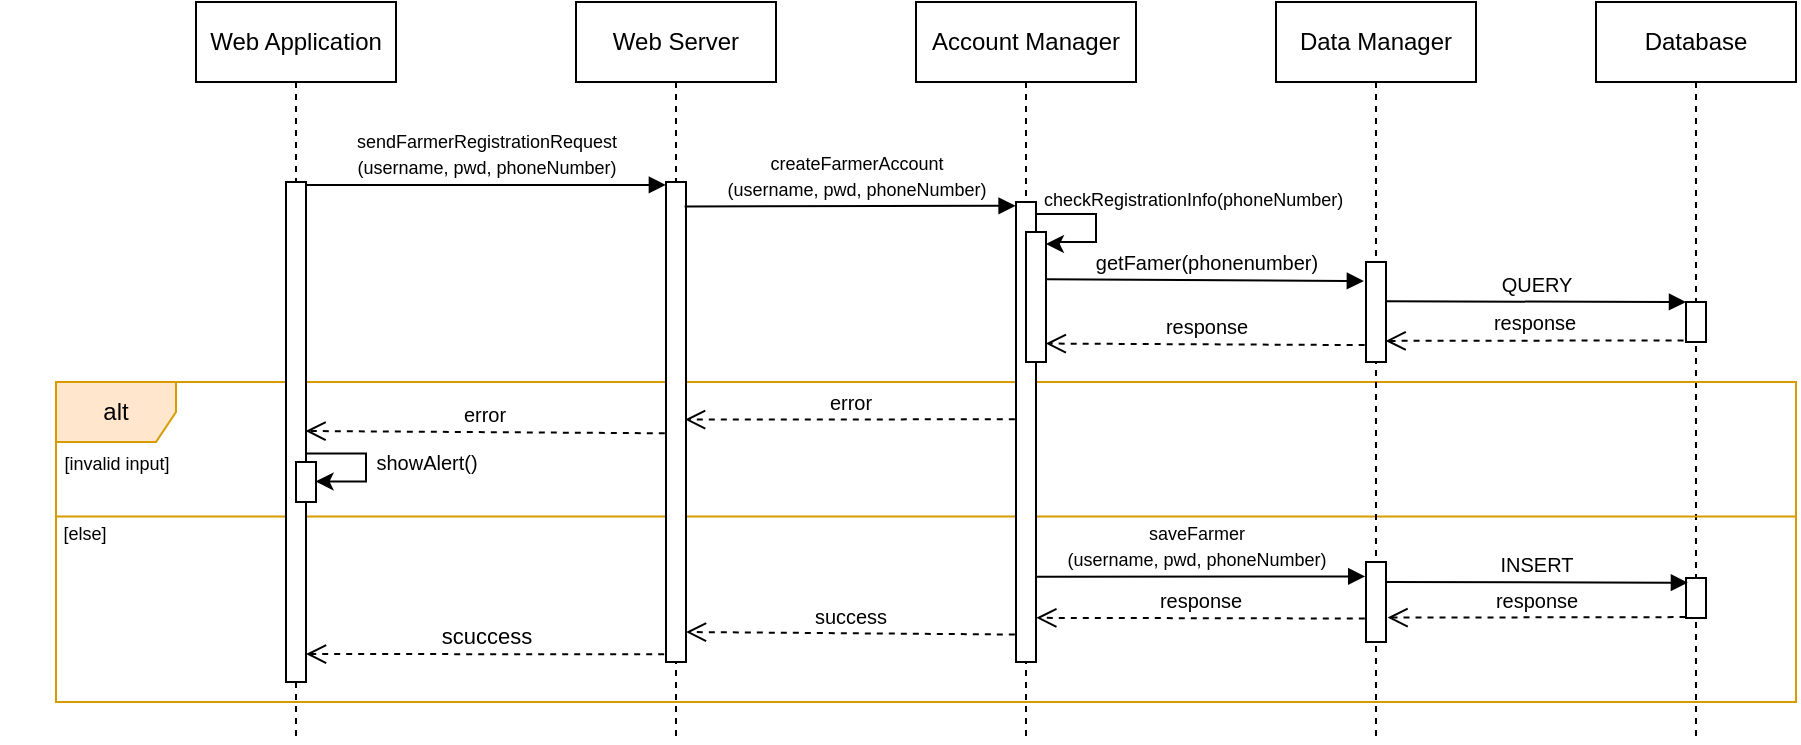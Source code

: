 <mxfile version="16.1.2" type="device" pages="14"><diagram name="FM-registration-UC6" id="0783ab3e-0a74-02c8-0abd-f7b4e66b4bec"><mxGraphModel dx="1832" dy="580" grid="1" gridSize="10" guides="1" tooltips="1" connect="1" arrows="1" fold="1" page="1" pageScale="1" pageWidth="850" pageHeight="1100" background="none" math="0" shadow="0"><root><mxCell id="0"/><mxCell id="1" parent="0"/><mxCell id="XDLZIQwnX-Ox785KEh2l-9" value="Database" style="shape=umlLifeline;perimeter=lifelinePerimeter;whiteSpace=wrap;html=1;container=1;collapsible=0;recursiveResize=0;outlineConnect=0;" parent="1" vertex="1"><mxGeometry x="780" y="50" width="100" height="370" as="geometry"/></mxCell><mxCell id="Lhwjp3vvv-CEDBcAC0iq-21" value="alt" style="shape=umlFrame;whiteSpace=wrap;html=1;fillColor=#ffe6cc;strokeColor=#d79b00;" parent="XDLZIQwnX-Ox785KEh2l-9" vertex="1"><mxGeometry x="-770" y="190" width="870" height="160" as="geometry"/></mxCell><mxCell id="XDLZIQwnX-Ox785KEh2l-10" value="" style="html=1;points=[];perimeter=orthogonalPerimeter;" parent="XDLZIQwnX-Ox785KEh2l-9" vertex="1"><mxGeometry x="45" y="150" width="10" height="20" as="geometry"/></mxCell><mxCell id="XDLZIQwnX-Ox785KEh2l-11" value="" style="html=1;points=[];perimeter=orthogonalPerimeter;" parent="XDLZIQwnX-Ox785KEh2l-9" vertex="1"><mxGeometry x="45" y="288" width="10" height="20" as="geometry"/></mxCell><mxCell id="XDLZIQwnX-Ox785KEh2l-19" value="&lt;font size=&quot;1&quot;&gt;QUERY&lt;/font&gt;" style="html=1;verticalAlign=bottom;endArrow=block;rounded=0;entryX=-0.107;entryY=0.51;entryDx=0;entryDy=0;entryPerimeter=0;exitX=0.903;exitY=0.393;exitDx=0;exitDy=0;exitPerimeter=0;" parent="XDLZIQwnX-Ox785KEh2l-9" source="XDLZIQwnX-Ox785KEh2l-7" edge="1"><mxGeometry x="-0.001" relative="1" as="geometry"><mxPoint x="-113.78" y="149.18" as="sourcePoint"/><mxPoint x="45" y="150.0" as="targetPoint"/><mxPoint as="offset"/></mxGeometry></mxCell><mxCell id="XDLZIQwnX-Ox785KEh2l-28" value="" style="endArrow=none;html=1;rounded=0;fontSize=9;exitX=0;exitY=0.345;exitDx=0;exitDy=0;exitPerimeter=0;entryX=1;entryY=0.345;entryDx=0;entryDy=0;entryPerimeter=0;fillColor=#ffe6cc;strokeColor=#d79b00;" parent="XDLZIQwnX-Ox785KEh2l-9" edge="1"><mxGeometry width="50" height="50" relative="1" as="geometry"><mxPoint x="-770" y="257.2" as="sourcePoint"/><mxPoint x="100" y="257.2" as="targetPoint"/></mxGeometry></mxCell><mxCell id="Lhwjp3vvv-CEDBcAC0iq-2" value="Web Application" style="shape=umlLifeline;perimeter=lifelinePerimeter;whiteSpace=wrap;html=1;container=0;collapsible=0;recursiveResize=0;outlineConnect=0;" parent="1" vertex="1"><mxGeometry x="80" y="50" width="100" height="370" as="geometry"/></mxCell><mxCell id="Lhwjp3vvv-CEDBcAC0iq-3" value="Web Server" style="shape=umlLifeline;perimeter=lifelinePerimeter;whiteSpace=wrap;html=1;container=1;collapsible=0;recursiveResize=0;outlineConnect=0;" parent="1" vertex="1"><mxGeometry x="270" y="50" width="100" height="370" as="geometry"/></mxCell><mxCell id="Lhwjp3vvv-CEDBcAC0iq-4" value="" style="html=1;points=[];perimeter=orthogonalPerimeter;" parent="Lhwjp3vvv-CEDBcAC0iq-3" vertex="1"><mxGeometry x="45" y="90" width="10" height="240" as="geometry"/></mxCell><mxCell id="Lhwjp3vvv-CEDBcAC0iq-5" value="&lt;font style=&quot;font-size: 9px&quot;&gt;sendFarmerRegistrationRequest&lt;br&gt;&lt;/font&gt;&lt;font style=&quot;font-size: 9px&quot;&gt;(&lt;/font&gt;&lt;span lang=&quot;EN-US&quot; style=&quot;font-size: 9px ; line-height: 9.63px&quot;&gt;username, pwd, phoneNumbe&lt;/span&gt;&lt;span lang=&quot;EN-US&quot; style=&quot;font-size: 9px ; line-height: 9.63px&quot;&gt;r&lt;/span&gt;&lt;font style=&quot;font-size: 9px&quot;&gt;)&lt;/font&gt;" style="html=1;verticalAlign=bottom;endArrow=block;rounded=0;entryX=-0.005;entryY=0.006;entryDx=0;entryDy=0;entryPerimeter=0;" parent="1" source="Lhwjp3vvv-CEDBcAC0iq-7" target="Lhwjp3vvv-CEDBcAC0iq-4" edge="1"><mxGeometry relative="1" as="geometry"><mxPoint x="145" y="140" as="sourcePoint"/><mxPoint x="480" y="140" as="targetPoint"/></mxGeometry></mxCell><mxCell id="Lhwjp3vvv-CEDBcAC0iq-16" value="scuccess" style="html=1;verticalAlign=bottom;endArrow=open;dashed=1;endSize=8;exitX=-0.09;exitY=0.822;rounded=0;exitDx=0;exitDy=0;exitPerimeter=0;" parent="1" edge="1"><mxGeometry relative="1" as="geometry"><mxPoint x="135" y="376" as="targetPoint"/><mxPoint x="314.1" y="376.16" as="sourcePoint"/></mxGeometry></mxCell><mxCell id="Lhwjp3vvv-CEDBcAC0iq-7" value="" style="html=1;points=[];perimeter=orthogonalPerimeter;" parent="1" vertex="1"><mxGeometry x="125" y="140" width="10" height="250" as="geometry"/></mxCell><mxCell id="Lhwjp3vvv-CEDBcAC0iq-22" value="&lt;font style=&quot;font-size: 9px&quot;&gt;[invalid input]&lt;/font&gt;" style="text;html=1;strokeColor=none;fillColor=none;align=center;verticalAlign=middle;whiteSpace=wrap;rounded=0;" parent="1" vertex="1"><mxGeometry x="-2" y="265" width="85" height="30" as="geometry"/></mxCell><mxCell id="XDLZIQwnX-Ox785KEh2l-1" value="Account Manager" style="shape=umlLifeline;perimeter=lifelinePerimeter;whiteSpace=wrap;html=1;container=1;collapsible=0;recursiveResize=0;outlineConnect=0;" parent="1" vertex="1"><mxGeometry x="440" y="50" width="110" height="370" as="geometry"/></mxCell><mxCell id="XDLZIQwnX-Ox785KEh2l-2" value="" style="html=1;points=[];perimeter=orthogonalPerimeter;" parent="XDLZIQwnX-Ox785KEh2l-1" vertex="1"><mxGeometry x="50" y="100" width="10" height="230" as="geometry"/></mxCell><mxCell id="XDLZIQwnX-Ox785KEh2l-14" value="" style="html=1;points=[];perimeter=orthogonalPerimeter;" parent="XDLZIQwnX-Ox785KEh2l-1" vertex="1"><mxGeometry x="55" y="115" width="10" height="65" as="geometry"/></mxCell><mxCell id="XDLZIQwnX-Ox785KEh2l-16" value="" style="endArrow=classic;html=1;rounded=0;fontSize=9;entryX=0.995;entryY=0.092;entryDx=0;entryDy=0;entryPerimeter=0;edgeStyle=orthogonalEdgeStyle;endFill=1;" parent="XDLZIQwnX-Ox785KEh2l-1" source="XDLZIQwnX-Ox785KEh2l-2" target="XDLZIQwnX-Ox785KEh2l-14" edge="1"><mxGeometry width="50" height="50" relative="1" as="geometry"><mxPoint x="40" y="130" as="sourcePoint"/><mxPoint x="90" y="80" as="targetPoint"/><Array as="points"><mxPoint x="90" y="106"/><mxPoint x="90" y="120"/><mxPoint x="70" y="120"/><mxPoint x="65" y="121"/></Array></mxGeometry></mxCell><mxCell id="XDLZIQwnX-Ox785KEh2l-6" value="Data Manager" style="shape=umlLifeline;perimeter=lifelinePerimeter;whiteSpace=wrap;html=1;container=1;collapsible=0;recursiveResize=0;outlineConnect=0;" parent="1" vertex="1"><mxGeometry x="620" y="50" width="100" height="370" as="geometry"/></mxCell><mxCell id="XDLZIQwnX-Ox785KEh2l-7" value="" style="html=1;points=[];perimeter=orthogonalPerimeter;" parent="XDLZIQwnX-Ox785KEh2l-6" vertex="1"><mxGeometry x="45" y="130" width="10" height="50" as="geometry"/></mxCell><mxCell id="XDLZIQwnX-Ox785KEh2l-8" value="" style="html=1;points=[];perimeter=orthogonalPerimeter;" parent="XDLZIQwnX-Ox785KEh2l-6" vertex="1"><mxGeometry x="45" y="280" width="10" height="40" as="geometry"/></mxCell><mxCell id="XDLZIQwnX-Ox785KEh2l-12" value="&lt;font style=&quot;font-size: 9px&quot;&gt;&lt;font style=&quot;font-size: 9px&quot;&gt;&lt;font style=&quot;font-size: 9px&quot;&gt;createFarmerAccount&lt;br&gt;(&lt;/font&gt;&lt;/font&gt;&lt;span lang=&quot;EN-US&quot; style=&quot;line-height: 107%&quot;&gt;username, pwd, phoneNumbe&lt;/span&gt;&lt;span lang=&quot;EN-US&quot; style=&quot;line-height: 107%&quot;&gt;r&lt;/span&gt;&lt;font style=&quot;font-size: 9px&quot;&gt;&lt;font style=&quot;font-size: 9px&quot;&gt;)&lt;/font&gt;&lt;/font&gt;&lt;/font&gt;" style="html=1;verticalAlign=bottom;endArrow=block;rounded=0;entryX=-0.021;entryY=0.004;entryDx=0;entryDy=0;entryPerimeter=0;exitX=0.932;exitY=0.051;exitDx=0;exitDy=0;exitPerimeter=0;" parent="1" source="Lhwjp3vvv-CEDBcAC0iq-4" edge="1"><mxGeometry x="0.036" relative="1" as="geometry"><mxPoint x="324.97" y="150.36" as="sourcePoint"/><mxPoint x="489.79" y="151.92" as="targetPoint"/><mxPoint as="offset"/></mxGeometry></mxCell><mxCell id="XDLZIQwnX-Ox785KEh2l-17" value="&lt;font size=&quot;1&quot;&gt;getFamer(phonenumber)&lt;/font&gt;" style="html=1;verticalAlign=bottom;endArrow=block;rounded=0;entryX=-0.107;entryY=0.51;entryDx=0;entryDy=0;entryPerimeter=0;exitX=1.015;exitY=0.742;exitDx=0;exitDy=0;exitPerimeter=0;" parent="1" edge="1"><mxGeometry x="-0.001" relative="1" as="geometry"><mxPoint x="505.15" y="188.68" as="sourcePoint"/><mxPoint x="663.93" y="189.5" as="targetPoint"/><mxPoint as="offset"/></mxGeometry></mxCell><mxCell id="XDLZIQwnX-Ox785KEh2l-18" value="&lt;span style=&quot;color: rgb(0 , 0 , 0) ; font-family: &amp;#34;helvetica&amp;#34; ; font-style: normal ; font-weight: 400 ; letter-spacing: normal ; text-align: center ; text-indent: 0px ; text-transform: none ; word-spacing: 0px ; background-color: rgb(255 , 255 , 255) ; display: inline ; float: none&quot;&gt;&lt;font style=&quot;font-size: 9px&quot;&gt;checkRegistrationInfo(&lt;span lang=&quot;EN-US&quot; style=&quot;font-family: &amp;#34;helvetica&amp;#34; ; line-height: 9.63px&quot;&gt;phoneNumbe&lt;/span&gt;&lt;span lang=&quot;EN-US&quot; style=&quot;font-family: &amp;#34;helvetica&amp;#34; ; line-height: 9.63px&quot;&gt;r&lt;/span&gt;)&lt;/font&gt;&lt;/span&gt;" style="text;whiteSpace=wrap;html=1;fontSize=9;" parent="1" vertex="1"><mxGeometry x="502" y="137" width="140" height="20" as="geometry"/></mxCell><mxCell id="XDLZIQwnX-Ox785KEh2l-20" value="&lt;font style=&quot;font-size: 10px&quot;&gt;response&lt;/font&gt;" style="html=1;verticalAlign=bottom;endArrow=open;dashed=1;endSize=8;rounded=0;entryX=0.98;entryY=0.789;entryDx=0;entryDy=0;entryPerimeter=0;exitX=-0.021;exitY=1.06;exitDx=0;exitDy=0;exitPerimeter=0;" parent="1" target="XDLZIQwnX-Ox785KEh2l-7" edge="1"><mxGeometry relative="1" as="geometry"><mxPoint x="674.82" y="217.4" as="targetPoint"/><mxPoint x="823.79" y="219.2" as="sourcePoint"/></mxGeometry></mxCell><mxCell id="XDLZIQwnX-Ox785KEh2l-22" value="&lt;font style=&quot;font-size: 10px&quot;&gt;response&lt;/font&gt;" style="html=1;verticalAlign=bottom;endArrow=open;dashed=1;endSize=8;rounded=0;exitX=-0.067;exitY=0.831;exitDx=0;exitDy=0;exitPerimeter=0;entryX=0.988;entryY=0.858;entryDx=0;entryDy=0;entryPerimeter=0;" parent="1" source="XDLZIQwnX-Ox785KEh2l-7" target="XDLZIQwnX-Ox785KEh2l-14" edge="1"><mxGeometry relative="1" as="geometry"><mxPoint x="500" y="222" as="targetPoint"/><mxPoint x="658.99" y="220.0" as="sourcePoint"/></mxGeometry></mxCell><mxCell id="XDLZIQwnX-Ox785KEh2l-23" value="&lt;font style=&quot;font-size: 10px&quot;&gt;error&lt;/font&gt;" style="html=1;verticalAlign=bottom;endArrow=open;dashed=1;endSize=8;rounded=0;exitX=-0.067;exitY=0.831;exitDx=0;exitDy=0;exitPerimeter=0;entryX=0.953;entryY=0.495;entryDx=0;entryDy=0;entryPerimeter=0;" parent="1" target="Lhwjp3vvv-CEDBcAC0iq-4" edge="1"><mxGeometry relative="1" as="geometry"><mxPoint x="325.0" y="257.36" as="targetPoint"/><mxPoint x="489.41" y="258.63" as="sourcePoint"/></mxGeometry></mxCell><mxCell id="XDLZIQwnX-Ox785KEh2l-24" value="&lt;font style=&quot;font-size: 10px&quot;&gt;error&lt;/font&gt;" style="html=1;verticalAlign=bottom;endArrow=open;dashed=1;endSize=8;rounded=0;exitX=-0.067;exitY=0.831;exitDx=0;exitDy=0;exitPerimeter=0;entryX=0.976;entryY=0.498;entryDx=0;entryDy=0;entryPerimeter=0;" parent="1" target="Lhwjp3vvv-CEDBcAC0iq-7" edge="1"><mxGeometry relative="1" as="geometry"><mxPoint x="150.0" y="264.37" as="targetPoint"/><mxPoint x="314.41" y="265.64" as="sourcePoint"/></mxGeometry></mxCell><mxCell id="XDLZIQwnX-Ox785KEh2l-25" value="" style="html=1;points=[];perimeter=orthogonalPerimeter;" parent="1" vertex="1"><mxGeometry x="130" y="280" width="10" height="20" as="geometry"/></mxCell><mxCell id="XDLZIQwnX-Ox785KEh2l-26" value="" style="endArrow=classic;html=1;rounded=0;fontSize=9;entryX=0.978;entryY=0.131;entryDx=0;entryDy=0;entryPerimeter=0;edgeStyle=orthogonalEdgeStyle;endFill=1;" parent="1" edge="1"><mxGeometry width="50" height="50" relative="1" as="geometry"><mxPoint x="135" y="275.76" as="sourcePoint"/><mxPoint x="139.78" y="290.0" as="targetPoint"/><Array as="points"><mxPoint x="165" y="275.76"/><mxPoint x="165" y="289.76"/><mxPoint x="140" y="289.76"/></Array></mxGeometry></mxCell><mxCell id="XDLZIQwnX-Ox785KEh2l-27" value="showAlert()" style="text;html=1;align=center;verticalAlign=middle;resizable=0;points=[];autosize=1;strokeColor=none;fillColor=none;fontSize=10;" parent="1" vertex="1"><mxGeometry x="160" y="270" width="70" height="20" as="geometry"/></mxCell><mxCell id="XDLZIQwnX-Ox785KEh2l-29" value="&lt;font style=&quot;font-size: 9px&quot;&gt;saveFarmer&lt;br&gt;&lt;font style=&quot;font-size: 9px&quot;&gt;(&lt;/font&gt;&lt;span lang=&quot;EN-US&quot; style=&quot;line-height: 9.63px&quot;&gt;username, pwd, phoneNumbe&lt;/span&gt;&lt;span lang=&quot;EN-US&quot; style=&quot;line-height: 9.63px&quot;&gt;r&lt;/span&gt;&lt;font style=&quot;font-size: 9px&quot;&gt;)&lt;/font&gt;&lt;/font&gt;" style="html=1;verticalAlign=bottom;endArrow=block;rounded=0;entryX=0.061;entryY=0.031;entryDx=0;entryDy=0;entryPerimeter=0;exitX=1.064;exitY=0.745;exitDx=0;exitDy=0;exitPerimeter=0;" parent="1" edge="1"><mxGeometry x="-0.026" relative="1" as="geometry"><mxPoint x="499.64" y="337.35" as="sourcePoint"/><mxPoint x="664.61" y="337.24" as="targetPoint"/><mxPoint as="offset"/></mxGeometry></mxCell><mxCell id="XDLZIQwnX-Ox785KEh2l-31" value="&lt;font size=&quot;1&quot;&gt;INSERT&lt;/font&gt;" style="html=1;verticalAlign=bottom;endArrow=block;rounded=0;entryX=-0.107;entryY=0.51;entryDx=0;entryDy=0;entryPerimeter=0;exitX=0.903;exitY=0.393;exitDx=0;exitDy=0;exitPerimeter=0;" parent="1" edge="1"><mxGeometry x="-0.001" relative="1" as="geometry"><mxPoint x="675" y="340" as="sourcePoint"/><mxPoint x="825.97" y="340.35" as="targetPoint"/><mxPoint as="offset"/></mxGeometry></mxCell><mxCell id="XDLZIQwnX-Ox785KEh2l-32" value="&lt;font style=&quot;font-size: 10px&quot;&gt;response&lt;/font&gt;" style="html=1;verticalAlign=bottom;endArrow=open;dashed=1;endSize=8;rounded=0;entryX=0.98;entryY=0.789;entryDx=0;entryDy=0;entryPerimeter=0;exitX=-0.021;exitY=1.06;exitDx=0;exitDy=0;exitPerimeter=0;" parent="1" edge="1"><mxGeometry relative="1" as="geometry"><mxPoint x="675.77" y="357.8" as="targetPoint"/><mxPoint x="824.76" y="357.55" as="sourcePoint"/></mxGeometry></mxCell><mxCell id="XDLZIQwnX-Ox785KEh2l-33" value="&lt;font style=&quot;font-size: 10px&quot;&gt;response&lt;/font&gt;" style="html=1;verticalAlign=bottom;endArrow=open;dashed=1;endSize=8;rounded=0;exitX=-0.067;exitY=0.831;exitDx=0;exitDy=0;exitPerimeter=0;entryX=1.014;entryY=0.904;entryDx=0;entryDy=0;entryPerimeter=0;" parent="1" target="XDLZIQwnX-Ox785KEh2l-2" edge="1"><mxGeometry relative="1" as="geometry"><mxPoint x="500.0" y="357" as="targetPoint"/><mxPoint x="664.41" y="358.27" as="sourcePoint"/></mxGeometry></mxCell><mxCell id="XDLZIQwnX-Ox785KEh2l-35" value="&lt;font style=&quot;font-size: 10px&quot;&gt;success&lt;/font&gt;" style="html=1;verticalAlign=bottom;endArrow=open;dashed=1;endSize=8;rounded=0;exitX=-0.067;exitY=0.831;exitDx=0;exitDy=0;exitPerimeter=0;entryX=0.992;entryY=0.251;entryDx=0;entryDy=0;entryPerimeter=0;" parent="1" edge="1"><mxGeometry relative="1" as="geometry"><mxPoint x="325" y="365.0" as="targetPoint"/><mxPoint x="489.41" y="366.27" as="sourcePoint"/></mxGeometry></mxCell><mxCell id="XDLZIQwnX-Ox785KEh2l-36" value="&lt;font style=&quot;font-size: 9px&quot;&gt;[else]&lt;/font&gt;" style="text;html=1;strokeColor=none;fillColor=none;align=center;verticalAlign=middle;whiteSpace=wrap;rounded=0;" parent="1" vertex="1"><mxGeometry x="-18" y="300" width="85" height="30" as="geometry"/></mxCell></root></mxGraphModel></diagram><diagram id="tL58OBKIGHSdcmft7lmy" name="FM-Login-UC7"><mxGraphModel dx="1809" dy="580" grid="1" gridSize="10" guides="1" tooltips="1" connect="1" arrows="1" fold="1" page="1" pageScale="1" pageWidth="827" pageHeight="1169" math="0" shadow="0"><root><mxCell id="GGk6Nbap_ANoVzz1l16p-0"/><mxCell id="GGk6Nbap_ANoVzz1l16p-1" parent="GGk6Nbap_ANoVzz1l16p-0"/><mxCell id="GGk6Nbap_ANoVzz1l16p-2" value="" style="endArrow=none;html=1;rounded=0;fontSize=9;exitX=0;exitY=0.345;exitDx=0;exitDy=0;exitPerimeter=0;entryX=1;entryY=0.345;entryDx=0;entryDy=0;entryPerimeter=0;fillColor=#ffe6cc;strokeColor=#d79b00;" parent="GGk6Nbap_ANoVzz1l16p-1" source="GGk6Nbap_ANoVzz1l16p-3" target="GGk6Nbap_ANoVzz1l16p-3" edge="1"><mxGeometry width="50" height="50" relative="1" as="geometry"><mxPoint x="420" y="380" as="sourcePoint"/><mxPoint x="470" y="330" as="targetPoint"/></mxGeometry></mxCell><mxCell id="GGk6Nbap_ANoVzz1l16p-3" value="alt" style="shape=umlFrame;whiteSpace=wrap;html=1;fillColor=#ffe6cc;strokeColor=#d79b00;" parent="GGk6Nbap_ANoVzz1l16p-1" vertex="1"><mxGeometry x="10" y="240" width="870" height="160" as="geometry"/></mxCell><mxCell id="GGk6Nbap_ANoVzz1l16p-4" value="Web Application" style="shape=umlLifeline;perimeter=lifelinePerimeter;whiteSpace=wrap;html=1;container=0;collapsible=0;recursiveResize=0;outlineConnect=0;" parent="GGk6Nbap_ANoVzz1l16p-1" vertex="1"><mxGeometry x="80" y="50" width="100" height="370" as="geometry"/></mxCell><mxCell id="GGk6Nbap_ANoVzz1l16p-5" value="Web Server" style="shape=umlLifeline;perimeter=lifelinePerimeter;whiteSpace=wrap;html=1;container=1;collapsible=0;recursiveResize=0;outlineConnect=0;" parent="GGk6Nbap_ANoVzz1l16p-1" vertex="1"><mxGeometry x="270" y="50" width="100" height="370" as="geometry"/></mxCell><mxCell id="GGk6Nbap_ANoVzz1l16p-6" value="" style="html=1;points=[];perimeter=orthogonalPerimeter;" parent="GGk6Nbap_ANoVzz1l16p-5" vertex="1"><mxGeometry x="45" y="90" width="10" height="240" as="geometry"/></mxCell><mxCell id="GGk6Nbap_ANoVzz1l16p-7" value="&lt;font style=&quot;font-size: 9px&quot;&gt;sendLoginFarmerRequest&lt;br&gt;(phoneNumber, pwd)&lt;/font&gt;" style="html=1;verticalAlign=bottom;endArrow=block;rounded=0;entryX=-0.005;entryY=0.006;entryDx=0;entryDy=0;entryPerimeter=0;" parent="GGk6Nbap_ANoVzz1l16p-1" source="GGk6Nbap_ANoVzz1l16p-9" target="GGk6Nbap_ANoVzz1l16p-6" edge="1"><mxGeometry relative="1" as="geometry"><mxPoint x="145" y="140" as="sourcePoint"/><mxPoint x="480" y="140" as="targetPoint"/></mxGeometry></mxCell><mxCell id="GGk6Nbap_ANoVzz1l16p-8" value="farmerHomePage" style="html=1;verticalAlign=bottom;endArrow=open;dashed=1;endSize=8;exitX=-0.09;exitY=0.822;rounded=0;exitDx=0;exitDy=0;exitPerimeter=0;" parent="GGk6Nbap_ANoVzz1l16p-1" edge="1"><mxGeometry relative="1" as="geometry"><mxPoint x="135" y="376" as="targetPoint"/><mxPoint x="314.1" y="376.16" as="sourcePoint"/></mxGeometry></mxCell><mxCell id="GGk6Nbap_ANoVzz1l16p-9" value="" style="html=1;points=[];perimeter=orthogonalPerimeter;" parent="GGk6Nbap_ANoVzz1l16p-1" vertex="1"><mxGeometry x="125" y="140" width="10" height="250" as="geometry"/></mxCell><mxCell id="GGk6Nbap_ANoVzz1l16p-10" value="&lt;font style=&quot;font-size: 9px&quot;&gt;[invalid input]&lt;/font&gt;" style="text;html=1;strokeColor=none;fillColor=none;align=center;verticalAlign=middle;whiteSpace=wrap;rounded=0;" parent="GGk6Nbap_ANoVzz1l16p-1" vertex="1"><mxGeometry x="-2" y="265" width="85" height="30" as="geometry"/></mxCell><mxCell id="GGk6Nbap_ANoVzz1l16p-11" value="Account Manager" style="shape=umlLifeline;perimeter=lifelinePerimeter;whiteSpace=wrap;html=1;container=1;collapsible=0;recursiveResize=0;outlineConnect=0;" parent="GGk6Nbap_ANoVzz1l16p-1" vertex="1"><mxGeometry x="440" y="50" width="110" height="370" as="geometry"/></mxCell><mxCell id="GGk6Nbap_ANoVzz1l16p-12" value="" style="html=1;points=[];perimeter=orthogonalPerimeter;" parent="GGk6Nbap_ANoVzz1l16p-11" vertex="1"><mxGeometry x="50" y="100" width="10" height="230" as="geometry"/></mxCell><mxCell id="GGk6Nbap_ANoVzz1l16p-15" value="Data Manager" style="shape=umlLifeline;perimeter=lifelinePerimeter;whiteSpace=wrap;html=1;container=1;collapsible=0;recursiveResize=0;outlineConnect=0;" parent="GGk6Nbap_ANoVzz1l16p-1" vertex="1"><mxGeometry x="620" y="50" width="100" height="370" as="geometry"/></mxCell><mxCell id="GGk6Nbap_ANoVzz1l16p-16" value="" style="html=1;points=[];perimeter=orthogonalPerimeter;" parent="GGk6Nbap_ANoVzz1l16p-15" vertex="1"><mxGeometry x="45" y="110" width="10" height="30" as="geometry"/></mxCell><mxCell id="GGk6Nbap_ANoVzz1l16p-18" value="Database" style="shape=umlLifeline;perimeter=lifelinePerimeter;whiteSpace=wrap;html=1;container=1;collapsible=0;recursiveResize=0;outlineConnect=0;" parent="GGk6Nbap_ANoVzz1l16p-1" vertex="1"><mxGeometry x="780" y="50" width="100" height="370" as="geometry"/></mxCell><mxCell id="GGk6Nbap_ANoVzz1l16p-19" value="" style="html=1;points=[];perimeter=orthogonalPerimeter;" parent="GGk6Nbap_ANoVzz1l16p-18" vertex="1"><mxGeometry x="45" y="120" width="10" height="20" as="geometry"/></mxCell><mxCell id="GGk6Nbap_ANoVzz1l16p-22" value="&lt;font style=&quot;font-size: 9px&quot;&gt;&lt;font style=&quot;font-size: 9px&quot;&gt;authenicateFarmer(phoneNumber, pwd&lt;/font&gt;&lt;font style=&quot;font-size: 9px&quot;&gt;)&lt;/font&gt;&lt;/font&gt;" style="html=1;verticalAlign=bottom;endArrow=block;rounded=0;exitX=0.965;exitY=0.048;exitDx=0;exitDy=0;exitPerimeter=0;" parent="GGk6Nbap_ANoVzz1l16p-1" source="GGk6Nbap_ANoVzz1l16p-6" edge="1"><mxGeometry x="0.032" y="2" relative="1" as="geometry"><mxPoint x="330" y="151" as="sourcePoint"/><mxPoint x="490" y="152" as="targetPoint"/><mxPoint as="offset"/></mxGeometry></mxCell><mxCell id="GGk6Nbap_ANoVzz1l16p-23" value="&lt;span style=&quot;font-family: &amp;#34;helvetica&amp;#34; ; font-size: 9px&quot;&gt;checkFarmer(&lt;/span&gt;&lt;span style=&quot;font-family: &amp;#34;helvetica&amp;#34; ; font-size: 9px&quot;&gt;phoneNumber, pwd&lt;/span&gt;&lt;span style=&quot;font-family: &amp;#34;helvetica&amp;#34; ; font-size: 9px&quot;&gt;)&lt;/span&gt;" style="html=1;verticalAlign=bottom;endArrow=block;rounded=0;entryX=0.011;entryY=0.033;entryDx=0;entryDy=0;entryPerimeter=0;exitX=1.021;exitY=0.05;exitDx=0;exitDy=0;exitPerimeter=0;" parent="GGk6Nbap_ANoVzz1l16p-1" source="GGk6Nbap_ANoVzz1l16p-12" target="GGk6Nbap_ANoVzz1l16p-16" edge="1"><mxGeometry x="-0.001" relative="1" as="geometry"><mxPoint x="505.15" y="188.68" as="sourcePoint"/><mxPoint x="663.93" y="189.5" as="targetPoint"/><mxPoint as="offset"/></mxGeometry></mxCell><mxCell id="GGk6Nbap_ANoVzz1l16p-25" value="&lt;font style=&quot;font-size: 10px&quot;&gt;response&lt;/font&gt;" style="html=1;verticalAlign=bottom;endArrow=open;dashed=1;endSize=8;rounded=0;entryX=0.971;entryY=0.926;entryDx=0;entryDy=0;entryPerimeter=0;exitX=0.01;exitY=0.937;exitDx=0;exitDy=0;exitPerimeter=0;" parent="GGk6Nbap_ANoVzz1l16p-1" source="GGk6Nbap_ANoVzz1l16p-19" target="GGk6Nbap_ANoVzz1l16p-16" edge="1"><mxGeometry relative="1" as="geometry"><mxPoint x="674.82" y="217.4" as="targetPoint"/><mxPoint x="823.79" y="219.2" as="sourcePoint"/></mxGeometry></mxCell><mxCell id="GGk6Nbap_ANoVzz1l16p-26" value="&lt;font style=&quot;font-size: 10px&quot;&gt;response&lt;/font&gt;" style="html=1;verticalAlign=bottom;endArrow=open;dashed=1;endSize=8;rounded=0;exitX=-0.211;exitY=0.887;exitDx=0;exitDy=0;exitPerimeter=0;entryX=1.022;entryY=0.152;entryDx=0;entryDy=0;entryPerimeter=0;" parent="GGk6Nbap_ANoVzz1l16p-1" source="GGk6Nbap_ANoVzz1l16p-16" target="GGk6Nbap_ANoVzz1l16p-12" edge="1"><mxGeometry relative="1" as="geometry"><mxPoint x="500" y="222" as="targetPoint"/><mxPoint x="658.99" y="220.0" as="sourcePoint"/></mxGeometry></mxCell><mxCell id="GGk6Nbap_ANoVzz1l16p-27" value="&lt;font style=&quot;font-size: 10px&quot;&gt;error&lt;/font&gt;" style="html=1;verticalAlign=bottom;endArrow=open;dashed=1;endSize=8;rounded=0;exitX=-0.067;exitY=0.831;exitDx=0;exitDy=0;exitPerimeter=0;entryX=0.953;entryY=0.495;entryDx=0;entryDy=0;entryPerimeter=0;" parent="GGk6Nbap_ANoVzz1l16p-1" target="GGk6Nbap_ANoVzz1l16p-6" edge="1"><mxGeometry relative="1" as="geometry"><mxPoint x="325.0" y="257.36" as="targetPoint"/><mxPoint x="489.41" y="258.63" as="sourcePoint"/></mxGeometry></mxCell><mxCell id="GGk6Nbap_ANoVzz1l16p-28" value="&lt;font style=&quot;font-size: 10px&quot;&gt;error&lt;/font&gt;" style="html=1;verticalAlign=bottom;endArrow=open;dashed=1;endSize=8;rounded=0;exitX=-0.067;exitY=0.831;exitDx=0;exitDy=0;exitPerimeter=0;entryX=0.976;entryY=0.498;entryDx=0;entryDy=0;entryPerimeter=0;" parent="GGk6Nbap_ANoVzz1l16p-1" target="GGk6Nbap_ANoVzz1l16p-9" edge="1"><mxGeometry relative="1" as="geometry"><mxPoint x="150.0" y="264.37" as="targetPoint"/><mxPoint x="314.41" y="265.64" as="sourcePoint"/></mxGeometry></mxCell><mxCell id="GGk6Nbap_ANoVzz1l16p-36" value="&lt;font style=&quot;font-size: 10px&quot;&gt;success&lt;/font&gt;" style="html=1;verticalAlign=bottom;endArrow=open;dashed=1;endSize=8;rounded=0;exitX=-0.067;exitY=0.831;exitDx=0;exitDy=0;exitPerimeter=0;entryX=0.992;entryY=0.251;entryDx=0;entryDy=0;entryPerimeter=0;" parent="GGk6Nbap_ANoVzz1l16p-1" edge="1"><mxGeometry relative="1" as="geometry"><mxPoint x="325" y="365" as="targetPoint"/><mxPoint x="489.41" y="366.27" as="sourcePoint"/></mxGeometry></mxCell><mxCell id="GGk6Nbap_ANoVzz1l16p-37" value="&lt;font style=&quot;font-size: 9px&quot;&gt;[else]&lt;/font&gt;" style="text;html=1;strokeColor=none;fillColor=none;align=center;verticalAlign=middle;whiteSpace=wrap;rounded=0;" parent="GGk6Nbap_ANoVzz1l16p-1" vertex="1"><mxGeometry x="-18" y="291" width="85" height="30" as="geometry"/></mxCell><mxCell id="GGk6Nbap_ANoVzz1l16p-21" value="&lt;font size=&quot;1&quot;&gt;QUERY&lt;/font&gt;" style="html=1;verticalAlign=bottom;endArrow=block;rounded=0;exitX=1.002;exitY=0.337;exitDx=0;exitDy=0;exitPerimeter=0;entryX=-0.044;entryY=0.03;entryDx=0;entryDy=0;entryPerimeter=0;" parent="GGk6Nbap_ANoVzz1l16p-1" source="GGk6Nbap_ANoVzz1l16p-16" target="GGk6Nbap_ANoVzz1l16p-19" edge="1"><mxGeometry x="-0.001" relative="1" as="geometry"><mxPoint x="666.22" y="199.18" as="sourcePoint"/><mxPoint x="825" y="200" as="targetPoint"/><mxPoint as="offset"/></mxGeometry></mxCell></root></mxGraphModel></diagram><diagram id="lwACg-wldhMSPDFfLGVP" name="FM-Search-UC8"><mxGraphModel dx="1422" dy="839" grid="1" gridSize="10" guides="1" tooltips="1" connect="1" arrows="1" fold="1" page="1" pageScale="1" pageWidth="827" pageHeight="1169" math="0" shadow="0"><root><mxCell id="1y9Ml2lyvJlFZldqrlhE-0"/><mxCell id="1y9Ml2lyvJlFZldqrlhE-1" parent="1y9Ml2lyvJlFZldqrlhE-0"/><mxCell id="W7Am06LFCcFVXK4rWaxu-0" value="opt" style="shape=umlFrame;whiteSpace=wrap;html=1;fillColor=#dae8fc;strokeColor=#6c8ebf;" vertex="1" parent="1y9Ml2lyvJlFZldqrlhE-1"><mxGeometry x="414" y="354" width="806" height="70" as="geometry"/></mxCell><mxCell id="W7Am06LFCcFVXK4rWaxu-1" value="Web Application" style="shape=umlLifeline;perimeter=lifelinePerimeter;whiteSpace=wrap;html=1;container=0;collapsible=0;recursiveResize=0;outlineConnect=0;" vertex="1" parent="1y9Ml2lyvJlFZldqrlhE-1"><mxGeometry x="80" y="50" width="100" height="520" as="geometry"/></mxCell><mxCell id="W7Am06LFCcFVXK4rWaxu-2" value="Web Server" style="shape=umlLifeline;perimeter=lifelinePerimeter;whiteSpace=wrap;html=1;container=1;collapsible=0;recursiveResize=0;outlineConnect=0;" vertex="1" parent="1y9Ml2lyvJlFZldqrlhE-1"><mxGeometry x="270" y="50" width="100" height="490" as="geometry"/></mxCell><mxCell id="W7Am06LFCcFVXK4rWaxu-3" value="" style="html=1;points=[];perimeter=orthogonalPerimeter;" vertex="1" parent="W7Am06LFCcFVXK4rWaxu-2"><mxGeometry x="45" y="90" width="10" height="70" as="geometry"/></mxCell><mxCell id="W7Am06LFCcFVXK4rWaxu-4" value="" style="html=1;points=[];perimeter=orthogonalPerimeter;" vertex="1" parent="W7Am06LFCcFVXK4rWaxu-2"><mxGeometry x="45" y="230" width="10" height="210" as="geometry"/></mxCell><mxCell id="W7Am06LFCcFVXK4rWaxu-5" value="&lt;font style=&quot;font-size: 11px&quot;&gt;sendSearch(location, productType)&lt;/font&gt;" style="html=1;verticalAlign=bottom;endArrow=block;rounded=0;entryX=-0.005;entryY=0.006;entryDx=0;entryDy=0;entryPerimeter=0;" edge="1" parent="W7Am06LFCcFVXK4rWaxu-2"><mxGeometry relative="1" as="geometry"><mxPoint x="-134.95" y="240.0" as="sourcePoint"/><mxPoint x="45.0" y="240.0" as="targetPoint"/></mxGeometry></mxCell><mxCell id="W7Am06LFCcFVXK4rWaxu-6" value="&lt;font style=&quot;font-size: 11px&quot;&gt;sendSearchPageRequest()&lt;/font&gt;" style="html=1;verticalAlign=bottom;endArrow=block;rounded=0;entryX=-0.005;entryY=0.006;entryDx=0;entryDy=0;entryPerimeter=0;" edge="1" parent="1y9Ml2lyvJlFZldqrlhE-1" source="W7Am06LFCcFVXK4rWaxu-7" target="W7Am06LFCcFVXK4rWaxu-3"><mxGeometry relative="1" as="geometry"><mxPoint x="145" y="140" as="sourcePoint"/><mxPoint x="480" y="140" as="targetPoint"/></mxGeometry></mxCell><mxCell id="W7Am06LFCcFVXK4rWaxu-7" value="" style="html=1;points=[];perimeter=orthogonalPerimeter;" vertex="1" parent="1y9Ml2lyvJlFZldqrlhE-1"><mxGeometry x="125" y="140" width="10" height="350" as="geometry"/></mxCell><mxCell id="W7Am06LFCcFVXK4rWaxu-8" value="Search Manager" style="shape=umlLifeline;perimeter=lifelinePerimeter;whiteSpace=wrap;html=1;container=1;collapsible=0;recursiveResize=0;outlineConnect=0;" vertex="1" parent="1y9Ml2lyvJlFZldqrlhE-1"><mxGeometry x="440" y="50" width="110" height="490" as="geometry"/></mxCell><mxCell id="W7Am06LFCcFVXK4rWaxu-9" value="" style="html=1;points=[];perimeter=orthogonalPerimeter;" vertex="1" parent="W7Am06LFCcFVXK4rWaxu-8"><mxGeometry x="50" y="90" width="10" height="60" as="geometry"/></mxCell><mxCell id="W7Am06LFCcFVXK4rWaxu-10" value="&lt;font style=&quot;font-size: 11px&quot;&gt;getSearchPage()&lt;/font&gt;" style="html=1;verticalAlign=bottom;endArrow=block;rounded=0;exitX=1.013;exitY=0.157;exitDx=0;exitDy=0;exitPerimeter=0;" edge="1" parent="W7Am06LFCcFVXK4rWaxu-8" source="W7Am06LFCcFVXK4rWaxu-3"><mxGeometry relative="1" as="geometry"><mxPoint x="-110" y="100" as="sourcePoint"/><mxPoint x="50" y="100" as="targetPoint"/></mxGeometry></mxCell><mxCell id="W7Am06LFCcFVXK4rWaxu-11" value="" style="html=1;points=[];perimeter=orthogonalPerimeter;" vertex="1" parent="W7Am06LFCcFVXK4rWaxu-8"><mxGeometry x="50" y="240" width="10" height="200" as="geometry"/></mxCell><mxCell id="W7Am06LFCcFVXK4rWaxu-12" value="&lt;font style=&quot;font-size: 11px&quot;&gt;search(location, productType)&lt;/font&gt;" style="html=1;verticalAlign=bottom;endArrow=block;rounded=0;" edge="1" parent="W7Am06LFCcFVXK4rWaxu-8"><mxGeometry relative="1" as="geometry"><mxPoint x="-116.0" y="250" as="sourcePoint"/><mxPoint x="50" y="250" as="targetPoint"/></mxGeometry></mxCell><mxCell id="W7Am06LFCcFVXK4rWaxu-13" value="searchResult" style="html=1;verticalAlign=bottom;endArrow=open;dashed=1;endSize=8;rounded=0;" edge="1" parent="W7Am06LFCcFVXK4rWaxu-8"><mxGeometry relative="1" as="geometry"><mxPoint x="-116" y="400" as="targetPoint"/><mxPoint x="50" y="400" as="sourcePoint"/></mxGeometry></mxCell><mxCell id="W7Am06LFCcFVXK4rWaxu-14" value="Geospatial Data Manager" style="shape=umlLifeline;perimeter=lifelinePerimeter;whiteSpace=wrap;html=1;container=1;collapsible=0;recursiveResize=0;outlineConnect=0;" vertex="1" parent="1y9Ml2lyvJlFZldqrlhE-1"><mxGeometry x="620" y="50" width="100" height="500" as="geometry"/></mxCell><mxCell id="W7Am06LFCcFVXK4rWaxu-15" value="" style="html=1;points=[];perimeter=orthogonalPerimeter;" vertex="1" parent="W7Am06LFCcFVXK4rWaxu-14"><mxGeometry x="45" y="101.5" width="10" height="38.5" as="geometry"/></mxCell><mxCell id="W7Am06LFCcFVXK4rWaxu-16" value="" style="html=1;points=[];perimeter=orthogonalPerimeter;" vertex="1" parent="W7Am06LFCcFVXK4rWaxu-14"><mxGeometry x="45" y="250" width="10" height="110" as="geometry"/></mxCell><mxCell id="W7Am06LFCcFVXK4rWaxu-17" value="&lt;font style=&quot;font-size: 11px&quot;&gt;getWeather(location)&lt;/font&gt;" style="html=1;verticalAlign=bottom;endArrow=block;rounded=0;exitX=0.873;exitY=0.199;exitDx=0;exitDy=0;exitPerimeter=0;entryX=0.026;entryY=0.077;entryDx=0;entryDy=0;entryPerimeter=0;" edge="1" parent="W7Am06LFCcFVXK4rWaxu-14"><mxGeometry relative="1" as="geometry"><mxPoint x="-120.26" y="258.97" as="sourcePoint"/><mxPoint x="45" y="257.999" as="targetPoint"/></mxGeometry></mxCell><mxCell id="W7Am06LFCcFVXK4rWaxu-18" value="&lt;span lang=&quot;EN-US&quot; style=&quot;line-height: 107%&quot;&gt;Google&lt;br/&gt;Maps System&lt;/span&gt;" style="shape=umlLifeline;perimeter=lifelinePerimeter;whiteSpace=wrap;html=1;container=1;collapsible=0;recursiveResize=0;outlineConnect=0;" vertex="1" parent="1y9Ml2lyvJlFZldqrlhE-1"><mxGeometry x="780" y="50" width="100" height="500" as="geometry"/></mxCell><mxCell id="W7Am06LFCcFVXK4rWaxu-19" value="" style="html=1;points=[];perimeter=orthogonalPerimeter;" vertex="1" parent="W7Am06LFCcFVXK4rWaxu-18"><mxGeometry x="45" y="175" width="10" height="45" as="geometry"/></mxCell><mxCell id="W7Am06LFCcFVXK4rWaxu-20" value="&lt;span style=&quot;font-size: 10px&quot;&gt;location&lt;/span&gt;" style="html=1;verticalAlign=bottom;endArrow=open;dashed=1;endSize=8;rounded=0;entryX=0.976;entryY=0.498;entryDx=0;entryDy=0;entryPerimeter=0;exitX=-0.019;exitY=0.893;exitDx=0;exitDy=0;exitPerimeter=0;" edge="1" parent="1y9Ml2lyvJlFZldqrlhE-1"><mxGeometry relative="1" as="geometry"><mxPoint x="134.76" y="257.5" as="targetPoint"/><mxPoint x="824.81" y="258.185" as="sourcePoint"/></mxGeometry></mxCell><mxCell id="W7Am06LFCcFVXK4rWaxu-21" value="&lt;span lang=&quot;EN-US&quot; style=&quot;line-height: 107%&quot;&gt;Weather&lt;br/&gt;Service&lt;/span&gt;" style="shape=umlLifeline;perimeter=lifelinePerimeter;whiteSpace=wrap;html=1;container=1;collapsible=0;recursiveResize=0;outlineConnect=0;" vertex="1" parent="1y9Ml2lyvJlFZldqrlhE-1"><mxGeometry x="940" y="50" width="100" height="500" as="geometry"/></mxCell><mxCell id="W7Am06LFCcFVXK4rWaxu-22" value="" style="html=1;points=[];perimeter=orthogonalPerimeter;" vertex="1" parent="W7Am06LFCcFVXK4rWaxu-21"><mxGeometry x="45" y="260" width="10" height="27" as="geometry"/></mxCell><mxCell id="W7Am06LFCcFVXK4rWaxu-23" value="&lt;span lang=&quot;EN-US&quot; style=&quot;line-height: 107%&quot;&gt;Agricultural&lt;br/&gt;Product Reference System&lt;/span&gt;" style="shape=umlLifeline;perimeter=lifelinePerimeter;whiteSpace=wrap;html=1;container=0;collapsible=0;recursiveResize=0;outlineConnect=0;" vertex="1" parent="1y9Ml2lyvJlFZldqrlhE-1"><mxGeometry x="1110" y="50" width="120" height="470" as="geometry"/></mxCell><mxCell id="W7Am06LFCcFVXK4rWaxu-24" value="searchPage" style="html=1;verticalAlign=bottom;endArrow=open;dashed=1;endSize=8;exitX=-0.09;exitY=0.822;rounded=0;exitDx=0;exitDy=0;exitPerimeter=0;" edge="1" parent="1y9Ml2lyvJlFZldqrlhE-1"><mxGeometry relative="1" as="geometry"><mxPoint x="135" y="206.0" as="targetPoint"/><mxPoint x="314.1" y="206.16" as="sourcePoint"/></mxGeometry></mxCell><mxCell id="W7Am06LFCcFVXK4rWaxu-25" value="&lt;font style=&quot;font-size: 11px&quot;&gt;getGeolocation(InternetInfo)&lt;/font&gt;" style="html=1;verticalAlign=bottom;endArrow=block;rounded=0;entryX=0.019;entryY=0.141;entryDx=0;entryDy=0;entryPerimeter=0;" edge="1" parent="1y9Ml2lyvJlFZldqrlhE-1" target="W7Am06LFCcFVXK4rWaxu-19"><mxGeometry relative="1" as="geometry"><mxPoint x="136" y="232.44" as="sourcePoint"/><mxPoint x="820" y="232" as="targetPoint"/></mxGeometry></mxCell><mxCell id="W7Am06LFCcFVXK4rWaxu-26" value="searchPage" style="html=1;verticalAlign=bottom;endArrow=open;dashed=1;endSize=8;rounded=0;" edge="1" parent="1y9Ml2lyvJlFZldqrlhE-1"><mxGeometry relative="1" as="geometry"><mxPoint x="324" y="197" as="targetPoint"/><mxPoint x="490.0" y="197" as="sourcePoint"/></mxGeometry></mxCell><mxCell id="W7Am06LFCcFVXK4rWaxu-27" value="&lt;font style=&quot;font-size: 11px&quot;&gt;getTypeList()&lt;/font&gt;" style="html=1;verticalAlign=bottom;endArrow=block;rounded=0;exitX=0.873;exitY=0.199;exitDx=0;exitDy=0;exitPerimeter=0;entryX=0.026;entryY=0.077;entryDx=0;entryDy=0;entryPerimeter=0;" edge="1" parent="1y9Ml2lyvJlFZldqrlhE-1" target="W7Am06LFCcFVXK4rWaxu-15"><mxGeometry relative="1" as="geometry"><mxPoint x="500.0" y="154.55" as="sourcePoint"/><mxPoint x="1160" y="155" as="targetPoint"/></mxGeometry></mxCell><mxCell id="W7Am06LFCcFVXK4rWaxu-28" value="TypeList" style="html=1;verticalAlign=bottom;endArrow=open;dashed=1;endSize=8;rounded=0;entryX=0.927;entryY=0.828;entryDx=0;entryDy=0;entryPerimeter=0;exitX=-0.013;exitY=0.971;exitDx=0;exitDy=0;exitPerimeter=0;" edge="1" parent="1y9Ml2lyvJlFZldqrlhE-1" source="W7Am06LFCcFVXK4rWaxu-15" target="W7Am06LFCcFVXK4rWaxu-9"><mxGeometry relative="1" as="geometry"><mxPoint x="500.27" y="174.6" as="targetPoint"/><mxPoint x="666.27" y="174.6" as="sourcePoint"/></mxGeometry></mxCell><mxCell id="W7Am06LFCcFVXK4rWaxu-29" value="" style="html=1;points=[];perimeter=orthogonalPerimeter;" vertex="1" parent="1y9Ml2lyvJlFZldqrlhE-1"><mxGeometry x="1165" y="158" width="10" height="27" as="geometry"/></mxCell><mxCell id="W7Am06LFCcFVXK4rWaxu-30" value="&lt;font style=&quot;font-size: 10px&quot;&gt;response&lt;/font&gt;" style="html=1;verticalAlign=bottom;endArrow=open;dashed=1;endSize=8;rounded=0;entryX=1.027;entryY=0.735;entryDx=0;entryDy=0;entryPerimeter=0;exitX=-0.12;exitY=0.758;exitDx=0;exitDy=0;exitPerimeter=0;" edge="1" parent="1y9Ml2lyvJlFZldqrlhE-1" source="W7Am06LFCcFVXK4rWaxu-29" target="W7Am06LFCcFVXK4rWaxu-15"><mxGeometry relative="1" as="geometry"><mxPoint x="677" y="171.85" as="targetPoint"/><mxPoint x="827" y="172" as="sourcePoint"/></mxGeometry></mxCell><mxCell id="W7Am06LFCcFVXK4rWaxu-31" value="&lt;font size=&quot;1&quot;&gt;QUERY&lt;/font&gt;" style="html=1;verticalAlign=bottom;endArrow=block;rounded=0;exitX=1.053;exitY=0.306;exitDx=0;exitDy=0;exitPerimeter=0;entryX=-0.086;entryY=0.164;entryDx=0;entryDy=0;entryPerimeter=0;" edge="1" parent="1y9Ml2lyvJlFZldqrlhE-1" target="W7Am06LFCcFVXK4rWaxu-29" source="W7Am06LFCcFVXK4rWaxu-15"><mxGeometry x="-0.001" relative="1" as="geometry"><mxPoint x="677.31" y="154.18" as="sourcePoint"/><mxPoint x="826.85" y="154.67" as="targetPoint"/><mxPoint as="offset"/></mxGeometry></mxCell><mxCell id="W7Am06LFCcFVXK4rWaxu-32" value="&lt;font style=&quot;font-size: 10px&quot;&gt;response&lt;/font&gt;" style="html=1;verticalAlign=bottom;endArrow=open;dashed=1;endSize=8;rounded=0;entryX=0.971;entryY=0.926;entryDx=0;entryDy=0;entryPerimeter=0;exitX=-0.137;exitY=0.812;exitDx=0;exitDy=0;exitPerimeter=0;" edge="1" parent="1y9Ml2lyvJlFZldqrlhE-1" source="W7Am06LFCcFVXK4rWaxu-22"><mxGeometry relative="1" as="geometry"><mxPoint x="677" y="331.85" as="targetPoint"/><mxPoint x="827" y="332" as="sourcePoint"/></mxGeometry></mxCell><mxCell id="W7Am06LFCcFVXK4rWaxu-33" value="&lt;font size=&quot;1&quot;&gt;QUERY&lt;/font&gt;" style="html=1;verticalAlign=bottom;endArrow=block;rounded=0;exitX=1.002;exitY=0.337;exitDx=0;exitDy=0;exitPerimeter=0;entryX=-0.086;entryY=0.164;entryDx=0;entryDy=0;entryPerimeter=0;" edge="1" parent="1y9Ml2lyvJlFZldqrlhE-1" target="W7Am06LFCcFVXK4rWaxu-22"><mxGeometry x="-0.001" relative="1" as="geometry"><mxPoint x="677.31" y="314.18" as="sourcePoint"/><mxPoint x="826.85" y="314.67" as="targetPoint"/><mxPoint as="offset"/></mxGeometry></mxCell><mxCell id="W7Am06LFCcFVXK4rWaxu-34" value="weather" style="html=1;verticalAlign=bottom;endArrow=open;dashed=1;endSize=8;rounded=0;exitX=-0.099;exitY=0.804;exitDx=0;exitDy=0;exitPerimeter=0;" edge="1" parent="1y9Ml2lyvJlFZldqrlhE-1"><mxGeometry relative="1" as="geometry"><mxPoint x="500.0" y="338" as="targetPoint"/><mxPoint x="663.74" y="336.998" as="sourcePoint"/></mxGeometry></mxCell><mxCell id="W7Am06LFCcFVXK4rWaxu-35" value="&lt;font style=&quot;font-size: 11px&quot;&gt;getTypeInfo(productType)&lt;/font&gt;" style="html=1;verticalAlign=bottom;endArrow=block;rounded=0;exitX=0.873;exitY=0.199;exitDx=0;exitDy=0;exitPerimeter=0;entryX=0.026;entryY=0.077;entryDx=0;entryDy=0;entryPerimeter=0;" edge="1" parent="1y9Ml2lyvJlFZldqrlhE-1"><mxGeometry relative="1" as="geometry"><mxPoint x="500.0" y="375.47" as="sourcePoint"/><mxPoint x="665.26" y="374.499" as="targetPoint"/></mxGeometry></mxCell><mxCell id="W7Am06LFCcFVXK4rWaxu-36" value="TypeInfo" style="html=1;verticalAlign=bottom;endArrow=open;dashed=1;endSize=8;rounded=0;exitX=-0.099;exitY=0.804;exitDx=0;exitDy=0;exitPerimeter=0;" edge="1" parent="1y9Ml2lyvJlFZldqrlhE-1"><mxGeometry relative="1" as="geometry"><mxPoint x="500.26" y="404.5" as="targetPoint"/><mxPoint x="664" y="403.498" as="sourcePoint"/></mxGeometry></mxCell><mxCell id="W7Am06LFCcFVXK4rWaxu-37" value="" style="html=1;points=[];perimeter=orthogonalPerimeter;" vertex="1" parent="1y9Ml2lyvJlFZldqrlhE-1"><mxGeometry x="1165" y="375.5" width="10" height="27" as="geometry"/></mxCell><mxCell id="W7Am06LFCcFVXK4rWaxu-38" value="&lt;font style=&quot;font-size: 10px&quot;&gt;response&lt;/font&gt;" style="html=1;verticalAlign=bottom;endArrow=open;dashed=1;endSize=8;rounded=0;entryX=0.971;entryY=0.926;entryDx=0;entryDy=0;entryPerimeter=0;exitX=-0.137;exitY=0.812;exitDx=0;exitDy=0;exitPerimeter=0;" edge="1" parent="1y9Ml2lyvJlFZldqrlhE-1" source="W7Am06LFCcFVXK4rWaxu-37"><mxGeometry relative="1" as="geometry"><mxPoint x="677" y="397.35" as="targetPoint"/><mxPoint x="827" y="397.5" as="sourcePoint"/></mxGeometry></mxCell><mxCell id="W7Am06LFCcFVXK4rWaxu-39" value="&lt;font size=&quot;1&quot;&gt;QUERY&lt;/font&gt;" style="html=1;verticalAlign=bottom;endArrow=block;rounded=0;exitX=1.002;exitY=0.337;exitDx=0;exitDy=0;exitPerimeter=0;entryX=-0.086;entryY=0.164;entryDx=0;entryDy=0;entryPerimeter=0;" edge="1" parent="1y9Ml2lyvJlFZldqrlhE-1" target="W7Am06LFCcFVXK4rWaxu-37"><mxGeometry x="-0.001" relative="1" as="geometry"><mxPoint x="677.31" y="379.68" as="sourcePoint"/><mxPoint x="826.85" y="380.17" as="targetPoint"/><mxPoint as="offset"/></mxGeometry></mxCell><mxCell id="W7Am06LFCcFVXK4rWaxu-40" value="searchResult" style="html=1;verticalAlign=bottom;endArrow=open;dashed=1;endSize=8;exitX=-0.09;exitY=0.822;rounded=0;exitDx=0;exitDy=0;exitPerimeter=0;" edge="1" parent="1y9Ml2lyvJlFZldqrlhE-1"><mxGeometry relative="1" as="geometry"><mxPoint x="135" y="470" as="targetPoint"/><mxPoint x="314.1" y="470.16" as="sourcePoint"/></mxGeometry></mxCell></root></mxGraphModel></diagram><diagram id="t8uPfMVF5e3GvFPLtlm7" name="FM-report-UC9"><mxGraphModel dx="982" dy="580" grid="1" gridSize="10" guides="1" tooltips="1" connect="1" arrows="1" fold="1" page="1" pageScale="1" pageWidth="827" pageHeight="1169" math="0" shadow="0"><root><mxCell id="8kqxovj9_9EbyLRxHnCE-0"/><mxCell id="8kqxovj9_9EbyLRxHnCE-1" parent="8kqxovj9_9EbyLRxHnCE-0"/><mxCell id="PKDkU6qGpEKM2GKHbxeR-1" value="alt" style="shape=umlFrame;whiteSpace=wrap;html=1;fillColor=#ffe6cc;strokeColor=#d79b00;" vertex="1" parent="8kqxovj9_9EbyLRxHnCE-1"><mxGeometry x="40" y="340" width="840" height="170" as="geometry"/></mxCell><mxCell id="PKDkU6qGpEKM2GKHbxeR-0" value="" style="endArrow=none;html=1;rounded=0;fontSize=9;exitX=0;exitY=0.345;exitDx=0;exitDy=0;exitPerimeter=0;fillColor=#ffe6cc;strokeColor=#d79b00;" edge="1" parent="8kqxovj9_9EbyLRxHnCE-1"><mxGeometry width="50" height="50" relative="1" as="geometry"><mxPoint x="40" y="409.7" as="sourcePoint"/><mxPoint x="880" y="410" as="targetPoint"/></mxGeometry></mxCell><mxCell id="PKDkU6qGpEKM2GKHbxeR-2" value="Web Application" style="shape=umlLifeline;perimeter=lifelinePerimeter;whiteSpace=wrap;html=1;container=0;collapsible=0;recursiveResize=0;outlineConnect=0;" vertex="1" parent="8kqxovj9_9EbyLRxHnCE-1"><mxGeometry x="80" y="50" width="100" height="510" as="geometry"/></mxCell><mxCell id="PKDkU6qGpEKM2GKHbxeR-3" value="Web Server" style="shape=umlLifeline;perimeter=lifelinePerimeter;whiteSpace=wrap;html=1;container=1;collapsible=0;recursiveResize=0;outlineConnect=0;" vertex="1" parent="8kqxovj9_9EbyLRxHnCE-1"><mxGeometry x="270" y="50" width="100" height="510" as="geometry"/></mxCell><mxCell id="PKDkU6qGpEKM2GKHbxeR-4" value="" style="html=1;points=[];perimeter=orthogonalPerimeter;" vertex="1" parent="PKDkU6qGpEKM2GKHbxeR-3"><mxGeometry x="45" y="90" width="10" height="390" as="geometry"/></mxCell><mxCell id="PKDkU6qGpEKM2GKHbxeR-5" value="&lt;font style=&quot;font-size: 9px&quot;&gt;sendReportPageRequest()&lt;/font&gt;" style="html=1;verticalAlign=bottom;endArrow=block;rounded=0;entryX=-0.005;entryY=0.006;entryDx=0;entryDy=0;entryPerimeter=0;" edge="1" parent="8kqxovj9_9EbyLRxHnCE-1" source="PKDkU6qGpEKM2GKHbxeR-7" target="PKDkU6qGpEKM2GKHbxeR-4"><mxGeometry relative="1" as="geometry"><mxPoint x="145" y="140" as="sourcePoint"/><mxPoint x="480" y="140" as="targetPoint"/></mxGeometry></mxCell><mxCell id="PKDkU6qGpEKM2GKHbxeR-6" value="error" style="html=1;verticalAlign=bottom;endArrow=open;dashed=1;endSize=8;exitX=-0.09;exitY=0.822;rounded=0;exitDx=0;exitDy=0;exitPerimeter=0;" edge="1" parent="8kqxovj9_9EbyLRxHnCE-1"><mxGeometry relative="1" as="geometry"><mxPoint x="135" y="376" as="targetPoint"/><mxPoint x="314.1" y="376.16" as="sourcePoint"/></mxGeometry></mxCell><mxCell id="PKDkU6qGpEKM2GKHbxeR-7" value="" style="html=1;points=[];perimeter=orthogonalPerimeter;" vertex="1" parent="8kqxovj9_9EbyLRxHnCE-1"><mxGeometry x="125" y="140" width="10" height="390" as="geometry"/></mxCell><mxCell id="PKDkU6qGpEKM2GKHbxeR-8" value="&lt;font style=&quot;font-size: 9px&quot;&gt;[invalid input]&lt;/font&gt;" style="text;html=1;strokeColor=none;fillColor=none;align=center;verticalAlign=middle;whiteSpace=wrap;rounded=0;" vertex="1" parent="8kqxovj9_9EbyLRxHnCE-1"><mxGeometry x="30" y="370" width="85" height="30" as="geometry"/></mxCell><mxCell id="PKDkU6qGpEKM2GKHbxeR-9" value="Production Report Manager" style="shape=umlLifeline;perimeter=lifelinePerimeter;whiteSpace=wrap;html=1;container=1;collapsible=0;recursiveResize=0;outlineConnect=0;" vertex="1" parent="8kqxovj9_9EbyLRxHnCE-1"><mxGeometry x="440" y="50" width="110" height="510" as="geometry"/></mxCell><mxCell id="PKDkU6qGpEKM2GKHbxeR-10" value="" style="html=1;points=[];perimeter=orthogonalPerimeter;" vertex="1" parent="PKDkU6qGpEKM2GKHbxeR-9"><mxGeometry x="50" y="100" width="10" height="380" as="geometry"/></mxCell><mxCell id="Xro7BOGZD5jgsjQhg0-V-0" value="" style="html=1;points=[];perimeter=orthogonalPerimeter;" vertex="1" parent="PKDkU6qGpEKM2GKHbxeR-9"><mxGeometry x="55" y="229" width="10" height="51" as="geometry"/></mxCell><mxCell id="Xro7BOGZD5jgsjQhg0-V-1" value="" style="endArrow=classic;html=1;rounded=0;fontSize=9;entryX=0.978;entryY=0.131;entryDx=0;entryDy=0;entryPerimeter=0;edgeStyle=orthogonalEdgeStyle;endFill=1;" edge="1" parent="PKDkU6qGpEKM2GKHbxeR-9" target="Xro7BOGZD5jgsjQhg0-V-0"><mxGeometry width="50" height="50" relative="1" as="geometry"><mxPoint x="60" y="220" as="sourcePoint"/><mxPoint x="-350" y="144" as="targetPoint"/><Array as="points"><mxPoint x="90" y="220"/><mxPoint x="90" y="234"/><mxPoint x="70" y="234"/></Array></mxGeometry></mxCell><mxCell id="1qkX1i4Cq0rpbC_o54OT-0" value="&lt;span style=&quot;font-size: 10px&quot;&gt;success&lt;/span&gt;" style="html=1;verticalAlign=bottom;endArrow=open;dashed=1;endSize=8;rounded=0;exitX=-0.211;exitY=0.887;exitDx=0;exitDy=0;exitPerimeter=0;" edge="1" parent="PKDkU6qGpEKM2GKHbxeR-9" target="PKDkU6qGpEKM2GKHbxeR-4"><mxGeometry relative="1" as="geometry"><mxPoint x="-107.95" y="425.778" as="targetPoint"/><mxPoint x="50.0" y="427.48" as="sourcePoint"/></mxGeometry></mxCell><mxCell id="PKDkU6qGpEKM2GKHbxeR-11" value="Data Manager" style="shape=umlLifeline;perimeter=lifelinePerimeter;whiteSpace=wrap;html=1;container=0;collapsible=0;recursiveResize=0;outlineConnect=0;" vertex="1" parent="8kqxovj9_9EbyLRxHnCE-1"><mxGeometry x="620" y="50" width="100" height="510" as="geometry"/></mxCell><mxCell id="PKDkU6qGpEKM2GKHbxeR-13" value="Database" style="shape=umlLifeline;perimeter=lifelinePerimeter;whiteSpace=wrap;html=1;container=0;collapsible=0;recursiveResize=0;outlineConnect=0;" vertex="1" parent="8kqxovj9_9EbyLRxHnCE-1"><mxGeometry x="780" y="50" width="100" height="510" as="geometry"/></mxCell><mxCell id="PKDkU6qGpEKM2GKHbxeR-15" value="&lt;font size=&quot;1&quot;&gt;getReportPage()&lt;/font&gt;" style="html=1;verticalAlign=bottom;endArrow=block;rounded=0;exitX=0.931;exitY=0.029;exitDx=0;exitDy=0;exitPerimeter=0;" edge="1" parent="8kqxovj9_9EbyLRxHnCE-1" source="PKDkU6qGpEKM2GKHbxeR-4"><mxGeometry x="0.032" y="2" relative="1" as="geometry"><mxPoint x="330" y="152" as="sourcePoint"/><mxPoint x="490" y="152" as="targetPoint"/><mxPoint as="offset"/></mxGeometry></mxCell><mxCell id="PKDkU6qGpEKM2GKHbxeR-16" value="&lt;span style=&quot;font-family: &amp;#34;helvetica&amp;#34; ; font-size: 9px&quot;&gt;getReportPoductList(&lt;/span&gt;&lt;span style=&quot;font-family: &amp;#34;helvetica&amp;#34; ; font-size: 9px&quot;&gt;)&lt;/span&gt;" style="html=1;verticalAlign=bottom;endArrow=block;rounded=0;entryX=0.062;entryY=0.123;entryDx=0;entryDy=0;entryPerimeter=0;" edge="1" parent="8kqxovj9_9EbyLRxHnCE-1" target="PKDkU6qGpEKM2GKHbxeR-12"><mxGeometry x="-0.001" relative="1" as="geometry"><mxPoint x="500" y="165" as="sourcePoint"/><mxPoint x="663.93" y="189.5" as="targetPoint"/><mxPoint as="offset"/></mxGeometry></mxCell><mxCell id="PKDkU6qGpEKM2GKHbxeR-17" value="&lt;font style=&quot;font-size: 10px&quot;&gt;response&lt;/font&gt;" style="html=1;verticalAlign=bottom;endArrow=open;dashed=1;endSize=8;rounded=0;entryX=0.917;entryY=0.726;entryDx=0;entryDy=0;entryPerimeter=0;exitX=0.01;exitY=0.937;exitDx=0;exitDy=0;exitPerimeter=0;" edge="1" parent="8kqxovj9_9EbyLRxHnCE-1" source="PKDkU6qGpEKM2GKHbxeR-14" target="PKDkU6qGpEKM2GKHbxeR-12"><mxGeometry relative="1" as="geometry"><mxPoint x="674.82" y="217.4" as="targetPoint"/><mxPoint x="823.79" y="219.2" as="sourcePoint"/></mxGeometry></mxCell><mxCell id="PKDkU6qGpEKM2GKHbxeR-18" value="&lt;span style=&quot;font-size: 10px&quot;&gt;productList&lt;/span&gt;" style="html=1;verticalAlign=bottom;endArrow=open;dashed=1;endSize=8;rounded=0;exitX=-0.211;exitY=0.887;exitDx=0;exitDy=0;exitPerimeter=0;" edge="1" parent="8kqxovj9_9EbyLRxHnCE-1" source="PKDkU6qGpEKM2GKHbxeR-12" target="PKDkU6qGpEKM2GKHbxeR-10"><mxGeometry relative="1" as="geometry"><mxPoint x="500" y="222" as="targetPoint"/><mxPoint x="658.99" y="220.0" as="sourcePoint"/></mxGeometry></mxCell><mxCell id="PKDkU6qGpEKM2GKHbxeR-21" value="&lt;font style=&quot;font-size: 10px&quot;&gt;error&lt;/font&gt;" style="html=1;verticalAlign=bottom;endArrow=open;dashed=1;endSize=8;rounded=0;exitX=-0.067;exitY=0.831;exitDx=0;exitDy=0;exitPerimeter=0;entryX=0.992;entryY=0.251;entryDx=0;entryDy=0;entryPerimeter=0;" edge="1" parent="8kqxovj9_9EbyLRxHnCE-1"><mxGeometry relative="1" as="geometry"><mxPoint x="325" y="365" as="targetPoint"/><mxPoint x="489.41" y="366.27" as="sourcePoint"/></mxGeometry></mxCell><mxCell id="PKDkU6qGpEKM2GKHbxeR-22" value="&lt;font style=&quot;font-size: 9px&quot;&gt;[else]&lt;/font&gt;" style="text;html=1;strokeColor=none;fillColor=none;align=center;verticalAlign=middle;whiteSpace=wrap;rounded=0;" vertex="1" parent="8kqxovj9_9EbyLRxHnCE-1"><mxGeometry x="20" y="410" width="85" height="30" as="geometry"/></mxCell><mxCell id="PKDkU6qGpEKM2GKHbxeR-23" value="&lt;font size=&quot;1&quot;&gt;QUERY&lt;/font&gt;" style="html=1;verticalAlign=bottom;endArrow=block;rounded=0;exitX=0.886;exitY=0.258;exitDx=0;exitDy=0;exitPerimeter=0;entryX=-0.044;entryY=0.03;entryDx=0;entryDy=0;entryPerimeter=0;" edge="1" parent="8kqxovj9_9EbyLRxHnCE-1"><mxGeometry x="-0.001" relative="1" as="geometry"><mxPoint x="674.86" y="170.32" as="sourcePoint"/><mxPoint x="825.56" y="170.6" as="targetPoint"/><mxPoint as="offset"/></mxGeometry></mxCell><mxCell id="4RXD890H1YMKGbtNSWdU-0" value="&lt;span style=&quot;font-size: 10px&quot;&gt;reportPage&lt;/span&gt;" style="html=1;verticalAlign=bottom;endArrow=open;dashed=1;endSize=8;rounded=0;exitX=-0.067;exitY=0.831;exitDx=0;exitDy=0;exitPerimeter=0;entryX=0.953;entryY=0.495;entryDx=0;entryDy=0;entryPerimeter=0;" edge="1" parent="8kqxovj9_9EbyLRxHnCE-1"><mxGeometry relative="1" as="geometry"><mxPoint x="325.0" y="203.17" as="targetPoint"/><mxPoint x="489.88" y="203" as="sourcePoint"/></mxGeometry></mxCell><mxCell id="4RXD890H1YMKGbtNSWdU-2" value="&lt;font style=&quot;font-size: 10px&quot;&gt;reportPage&lt;/font&gt;" style="html=1;verticalAlign=bottom;endArrow=open;dashed=1;endSize=8;rounded=0;exitX=-0.067;exitY=0.831;exitDx=0;exitDy=0;exitPerimeter=0;entryX=0.976;entryY=0.498;entryDx=0;entryDy=0;entryPerimeter=0;" edge="1" parent="8kqxovj9_9EbyLRxHnCE-1"><mxGeometry relative="1" as="geometry"><mxPoint x="135" y="215" as="targetPoint"/><mxPoint x="314.65" y="216.14" as="sourcePoint"/></mxGeometry></mxCell><mxCell id="APzxtIiKama7JweSIdTa-1" value="&lt;font style=&quot;font-size: 9px&quot;&gt;&lt;font style=&quot;font-size: 9px&quot;&gt;sendReportRequest(reportData&lt;/font&gt;&lt;font style=&quot;font-size: 9px&quot;&gt;)&lt;/font&gt;&lt;/font&gt;" style="html=1;verticalAlign=bottom;endArrow=block;rounded=0;entryX=-0.005;entryY=0.006;entryDx=0;entryDy=0;entryPerimeter=0;" edge="1" parent="8kqxovj9_9EbyLRxHnCE-1"><mxGeometry relative="1" as="geometry"><mxPoint x="135.05" y="255.76" as="sourcePoint"/><mxPoint x="315.0" y="255.76" as="targetPoint"/></mxGeometry></mxCell><mxCell id="APzxtIiKama7JweSIdTa-3" value="&lt;font size=&quot;1&quot;&gt;reportProduction(reportData)&lt;/font&gt;" style="html=1;verticalAlign=bottom;endArrow=block;rounded=0;exitX=0.965;exitY=0.048;exitDx=0;exitDy=0;exitPerimeter=0;" edge="1" parent="8kqxovj9_9EbyLRxHnCE-1"><mxGeometry x="0.032" y="2" relative="1" as="geometry"><mxPoint x="325.0" y="266.76" as="sourcePoint"/><mxPoint x="490.35" y="267.24" as="targetPoint"/><mxPoint as="offset"/></mxGeometry></mxCell><mxCell id="PKDkU6qGpEKM2GKHbxeR-14" value="" style="html=1;points=[];perimeter=orthogonalPerimeter;" vertex="1" parent="8kqxovj9_9EbyLRxHnCE-1"><mxGeometry x="825" y="170" width="10" height="20" as="geometry"/></mxCell><mxCell id="PKDkU6qGpEKM2GKHbxeR-12" value="" style="html=1;points=[];perimeter=orthogonalPerimeter;" vertex="1" parent="8kqxovj9_9EbyLRxHnCE-1"><mxGeometry x="665" y="160" width="10" height="40" as="geometry"/></mxCell><mxCell id="z_G9soP74B9ZQlFf5wN--0" value="&lt;span style=&quot;font-family: &amp;#34;helvetica&amp;#34; ; font-size: 9px&quot;&gt;getReport(reportData&lt;/span&gt;&lt;span style=&quot;font-family: &amp;#34;helvetica&amp;#34; ; font-size: 9px&quot;&gt;)&lt;/span&gt;" style="html=1;verticalAlign=bottom;endArrow=block;rounded=0;entryX=0.078;entryY=0.114;entryDx=0;entryDy=0;entryPerimeter=0;exitX=0.944;exitY=0.287;exitDx=0;exitDy=0;exitPerimeter=0;" edge="1" parent="8kqxovj9_9EbyLRxHnCE-1" target="z_G9soP74B9ZQlFf5wN--5" source="Xro7BOGZD5jgsjQhg0-V-0"><mxGeometry x="-0.001" relative="1" as="geometry"><mxPoint x="510" y="291" as="sourcePoint"/><mxPoint x="663.93" y="319.5" as="targetPoint"/><mxPoint as="offset"/></mxGeometry></mxCell><mxCell id="z_G9soP74B9ZQlFf5wN--1" value="&lt;font style=&quot;font-size: 10px&quot;&gt;response&lt;/font&gt;" style="html=1;verticalAlign=bottom;endArrow=open;dashed=1;endSize=8;rounded=0;entryX=0.917;entryY=0.726;entryDx=0;entryDy=0;entryPerimeter=0;exitX=0.01;exitY=0.937;exitDx=0;exitDy=0;exitPerimeter=0;" edge="1" parent="8kqxovj9_9EbyLRxHnCE-1" source="z_G9soP74B9ZQlFf5wN--4" target="z_G9soP74B9ZQlFf5wN--5"><mxGeometry relative="1" as="geometry"><mxPoint x="674.82" y="347.4" as="targetPoint"/><mxPoint x="823.79" y="349.2" as="sourcePoint"/></mxGeometry></mxCell><mxCell id="z_G9soP74B9ZQlFf5wN--2" value="&lt;span style=&quot;font-size: 10px&quot;&gt;response&lt;/span&gt;" style="html=1;verticalAlign=bottom;endArrow=open;dashed=1;endSize=8;rounded=0;exitX=-0.211;exitY=0.887;exitDx=0;exitDy=0;exitPerimeter=0;entryX=0.994;entryY=0.878;entryDx=0;entryDy=0;entryPerimeter=0;" edge="1" parent="8kqxovj9_9EbyLRxHnCE-1" source="z_G9soP74B9ZQlFf5wN--5" target="Xro7BOGZD5jgsjQhg0-V-0"><mxGeometry relative="1" as="geometry"><mxPoint x="510" y="324" as="targetPoint"/><mxPoint x="658.99" y="350.0" as="sourcePoint"/></mxGeometry></mxCell><mxCell id="z_G9soP74B9ZQlFf5wN--3" value="&lt;font size=&quot;1&quot;&gt;QUERY&lt;/font&gt;" style="html=1;verticalAlign=bottom;endArrow=block;rounded=0;exitX=0.886;exitY=0.258;exitDx=0;exitDy=0;exitPerimeter=0;entryX=-0.044;entryY=0.03;entryDx=0;entryDy=0;entryPerimeter=0;" edge="1" parent="8kqxovj9_9EbyLRxHnCE-1"><mxGeometry x="-0.001" relative="1" as="geometry"><mxPoint x="674.86" y="300.32" as="sourcePoint"/><mxPoint x="825.56" y="300.6" as="targetPoint"/><mxPoint as="offset"/></mxGeometry></mxCell><mxCell id="z_G9soP74B9ZQlFf5wN--4" value="" style="html=1;points=[];perimeter=orthogonalPerimeter;" vertex="1" parent="8kqxovj9_9EbyLRxHnCE-1"><mxGeometry x="825" y="300" width="10" height="20" as="geometry"/></mxCell><mxCell id="z_G9soP74B9ZQlFf5wN--5" value="" style="html=1;points=[];perimeter=orthogonalPerimeter;" vertex="1" parent="8kqxovj9_9EbyLRxHnCE-1"><mxGeometry x="665" y="290" width="10" height="40" as="geometry"/></mxCell><mxCell id="Xro7BOGZD5jgsjQhg0-V-2" value="&lt;span style=&quot;text-align: center ; text-indent: 0px ; display: inline ; float: none ; font-size: 10px&quot;&gt;&lt;font style=&quot;font-size: 10px&quot;&gt;&lt;font face=&quot;helvetica&quot; style=&quot;font-size: 10px&quot;&gt;&lt;span style=&quot;background-color: rgb(255 , 255 , 255)&quot;&gt;checkReport(&lt;/span&gt;&lt;/font&gt;&lt;/font&gt;&lt;span lang=&quot;EN-US&quot; style=&quot;line-height: 107%&quot;&gt;&lt;font style=&quot;font-size: 10px&quot;&gt;reportData&lt;/font&gt;&lt;/span&gt;&lt;font style=&quot;font-size: 10px&quot;&gt;&lt;font face=&quot;helvetica&quot; style=&quot;font-size: 10px&quot;&gt;&lt;span style=&quot;background-color: rgb(255 , 255 , 255)&quot;&gt;)&lt;/span&gt;&lt;/font&gt;&lt;/font&gt;&lt;/span&gt;" style="text;whiteSpace=wrap;html=1;fontSize=9;" vertex="1" parent="8kqxovj9_9EbyLRxHnCE-1"><mxGeometry x="506" y="249" width="140" height="20" as="geometry"/></mxCell><mxCell id="MAY-iHQqdqbEflpJYman-5" value="&lt;span style=&quot;font-family: &amp;#34;helvetica&amp;#34; ; font-size: 9px&quot;&gt;saveReport(reportData&lt;/span&gt;&lt;span style=&quot;font-family: &amp;#34;helvetica&amp;#34; ; font-size: 9px&quot;&gt;)&lt;/span&gt;" style="html=1;verticalAlign=bottom;endArrow=block;rounded=0;entryX=0.078;entryY=0.114;entryDx=0;entryDy=0;entryPerimeter=0;" edge="1" parent="8kqxovj9_9EbyLRxHnCE-1" target="MAY-iHQqdqbEflpJYman-7" source="PKDkU6qGpEKM2GKHbxeR-10"><mxGeometry x="-0.001" relative="1" as="geometry"><mxPoint x="504.44" y="435.637" as="sourcePoint"/><mxPoint x="663.93" y="461.5" as="targetPoint"/><mxPoint as="offset"/></mxGeometry></mxCell><mxCell id="MAY-iHQqdqbEflpJYman-6" value="&lt;span style=&quot;font-size: 10px&quot;&gt;response&lt;/span&gt;" style="html=1;verticalAlign=bottom;endArrow=open;dashed=1;endSize=8;rounded=0;exitX=-0.211;exitY=0.887;exitDx=0;exitDy=0;exitPerimeter=0;entryX=1.036;entryY=0.834;entryDx=0;entryDy=0;entryPerimeter=0;" edge="1" parent="8kqxovj9_9EbyLRxHnCE-1" source="MAY-iHQqdqbEflpJYman-7" target="PKDkU6qGpEKM2GKHbxeR-10"><mxGeometry relative="1" as="geometry"><mxPoint x="504.94" y="465.778" as="targetPoint"/><mxPoint x="658.99" y="492.0" as="sourcePoint"/></mxGeometry></mxCell><mxCell id="MAY-iHQqdqbEflpJYman-7" value="" style="html=1;points=[];perimeter=orthogonalPerimeter;" vertex="1" parent="8kqxovj9_9EbyLRxHnCE-1"><mxGeometry x="665" y="432" width="10" height="40" as="geometry"/></mxCell><mxCell id="vq1en1RPGkDabNQ-5D-T-0" value="&lt;font style=&quot;font-size: 10px&quot;&gt;response&lt;/font&gt;" style="html=1;verticalAlign=bottom;endArrow=open;dashed=1;endSize=8;rounded=0;entryX=0.917;entryY=0.726;entryDx=0;entryDy=0;entryPerimeter=0;exitX=0.01;exitY=0.937;exitDx=0;exitDy=0;exitPerimeter=0;" edge="1" parent="8kqxovj9_9EbyLRxHnCE-1" source="vq1en1RPGkDabNQ-5D-T-2"><mxGeometry relative="1" as="geometry"><mxPoint x="674.17" y="461.04" as="targetPoint"/><mxPoint x="823.79" y="491.2" as="sourcePoint"/></mxGeometry></mxCell><mxCell id="vq1en1RPGkDabNQ-5D-T-1" value="&lt;font size=&quot;1&quot;&gt;INSERT&amp;nbsp;&lt;/font&gt;" style="html=1;verticalAlign=bottom;endArrow=block;rounded=0;exitX=0.886;exitY=0.258;exitDx=0;exitDy=0;exitPerimeter=0;entryX=-0.044;entryY=0.03;entryDx=0;entryDy=0;entryPerimeter=0;" edge="1" parent="8kqxovj9_9EbyLRxHnCE-1"><mxGeometry x="-0.001" relative="1" as="geometry"><mxPoint x="674.86" y="442.32" as="sourcePoint"/><mxPoint x="825.56" y="442.6" as="targetPoint"/><mxPoint as="offset"/></mxGeometry></mxCell><mxCell id="vq1en1RPGkDabNQ-5D-T-2" value="" style="html=1;points=[];perimeter=orthogonalPerimeter;" vertex="1" parent="8kqxovj9_9EbyLRxHnCE-1"><mxGeometry x="825" y="442" width="10" height="20" as="geometry"/></mxCell><mxCell id="1qkX1i4Cq0rpbC_o54OT-1" value="&lt;span style=&quot;font-size: 10px&quot;&gt;success&lt;/span&gt;" style="html=1;verticalAlign=bottom;endArrow=open;dashed=1;endSize=8;rounded=0;" edge="1" parent="8kqxovj9_9EbyLRxHnCE-1" source="PKDkU6qGpEKM2GKHbxeR-4"><mxGeometry relative="1" as="geometry"><mxPoint x="135" y="487.48" as="targetPoint"/><mxPoint x="300" y="487.48" as="sourcePoint"/></mxGeometry></mxCell></root></mxGraphModel></diagram><diagram name="FM-problem-UC10" id="bJ1SFTAuoCgfTDEnHr5K"><mxGraphModel dx="2545" dy="1014" grid="1" gridSize="10" guides="1" tooltips="1" connect="1" arrows="1" fold="1" page="1" pageScale="1" pageWidth="827" pageHeight="1169" math="0" shadow="0"><root><mxCell id="_iU51UdWLHldfzBrBWYl-0"/><mxCell id="_iU51UdWLHldfzBrBWYl-1" parent="_iU51UdWLHldfzBrBWYl-0"/><mxCell id="_iU51UdWLHldfzBrBWYl-4" value="Famer &lt;br&gt;Web Application" style="shape=umlLifeline;perimeter=lifelinePerimeter;whiteSpace=wrap;html=1;container=0;collapsible=0;recursiveResize=0;outlineConnect=0;" vertex="1" parent="_iU51UdWLHldfzBrBWYl-1"><mxGeometry x="80" y="50" width="100" height="830" as="geometry"/></mxCell><mxCell id="_iU51UdWLHldfzBrBWYl-5" value="Web Server" style="shape=umlLifeline;perimeter=lifelinePerimeter;whiteSpace=wrap;html=1;container=0;collapsible=0;recursiveResize=0;outlineConnect=0;" vertex="1" parent="_iU51UdWLHldfzBrBWYl-1"><mxGeometry x="270" y="50" width="100" height="830" as="geometry"/></mxCell><mxCell id="_iU51UdWLHldfzBrBWYl-7" value="&lt;font style=&quot;font-size: 9px&quot;&gt;sendProblemPageRequest(farmerID)&lt;/font&gt;" style="html=1;verticalAlign=bottom;endArrow=block;rounded=0;entryX=-0.005;entryY=0.006;entryDx=0;entryDy=0;entryPerimeter=0;" edge="1" parent="_iU51UdWLHldfzBrBWYl-1" source="_iU51UdWLHldfzBrBWYl-9" target="_iU51UdWLHldfzBrBWYl-6"><mxGeometry relative="1" as="geometry"><mxPoint x="145" y="140" as="sourcePoint"/><mxPoint x="480" y="140" as="targetPoint"/></mxGeometry></mxCell><mxCell id="_iU51UdWLHldfzBrBWYl-9" value="" style="html=1;points=[];perimeter=orthogonalPerimeter;" vertex="1" parent="_iU51UdWLHldfzBrBWYl-1"><mxGeometry x="125" y="140" width="10" height="200" as="geometry"/></mxCell><mxCell id="_iU51UdWLHldfzBrBWYl-11" value="Problem Manager" style="shape=umlLifeline;perimeter=lifelinePerimeter;whiteSpace=wrap;html=1;container=0;collapsible=0;recursiveResize=0;outlineConnect=0;" vertex="1" parent="_iU51UdWLHldfzBrBWYl-1"><mxGeometry x="440" y="50" width="110" height="830" as="geometry"/></mxCell><mxCell id="_iU51UdWLHldfzBrBWYl-16" value="Data Manager" style="shape=umlLifeline;perimeter=lifelinePerimeter;whiteSpace=wrap;html=1;container=0;collapsible=0;recursiveResize=0;outlineConnect=0;" vertex="1" parent="_iU51UdWLHldfzBrBWYl-1"><mxGeometry x="620" y="50" width="100" height="830" as="geometry"/></mxCell><mxCell id="_iU51UdWLHldfzBrBWYl-17" value="Database" style="shape=umlLifeline;perimeter=lifelinePerimeter;whiteSpace=wrap;html=1;container=0;collapsible=0;recursiveResize=0;outlineConnect=0;" vertex="1" parent="_iU51UdWLHldfzBrBWYl-1"><mxGeometry x="780" y="50" width="100" height="830" as="geometry"/></mxCell><mxCell id="_iU51UdWLHldfzBrBWYl-18" value="&lt;font size=&quot;1&quot;&gt;getProblemByFarmer(farmerID)&lt;/font&gt;" style="html=1;verticalAlign=bottom;endArrow=block;rounded=0;exitX=1.156;exitY=0.064;exitDx=0;exitDy=0;exitPerimeter=0;" edge="1" parent="_iU51UdWLHldfzBrBWYl-1" source="_iU51UdWLHldfzBrBWYl-6"><mxGeometry x="0.032" y="2" relative="1" as="geometry"><mxPoint x="330" y="152" as="sourcePoint"/><mxPoint x="490" y="152" as="targetPoint"/><mxPoint as="offset"/></mxGeometry></mxCell><mxCell id="_iU51UdWLHldfzBrBWYl-19" value="&lt;span style=&quot;font-family: &amp;#34;helvetica&amp;#34; ; font-size: 9px&quot;&gt;getProblemListByFarmer(farmerID&lt;/span&gt;&lt;span style=&quot;font-family: &amp;#34;helvetica&amp;#34; ; font-size: 9px&quot;&gt;)&lt;/span&gt;" style="html=1;verticalAlign=bottom;endArrow=block;rounded=0;entryX=0.062;entryY=0.123;entryDx=0;entryDy=0;entryPerimeter=0;" edge="1" parent="_iU51UdWLHldfzBrBWYl-1" target="_iU51UdWLHldfzBrBWYl-30"><mxGeometry x="-0.001" relative="1" as="geometry"><mxPoint x="500" y="165" as="sourcePoint"/><mxPoint x="663.93" y="189.5" as="targetPoint"/><mxPoint as="offset"/></mxGeometry></mxCell><mxCell id="_iU51UdWLHldfzBrBWYl-20" value="&lt;font style=&quot;font-size: 10px&quot;&gt;response&lt;/font&gt;" style="html=1;verticalAlign=bottom;endArrow=open;dashed=1;endSize=8;rounded=0;entryX=0.917;entryY=0.726;entryDx=0;entryDy=0;entryPerimeter=0;exitX=0.01;exitY=0.937;exitDx=0;exitDy=0;exitPerimeter=0;" edge="1" parent="_iU51UdWLHldfzBrBWYl-1" source="_iU51UdWLHldfzBrBWYl-29" target="_iU51UdWLHldfzBrBWYl-30"><mxGeometry relative="1" as="geometry"><mxPoint x="674.82" y="217.4" as="targetPoint"/><mxPoint x="823.79" y="219.2" as="sourcePoint"/></mxGeometry></mxCell><mxCell id="_iU51UdWLHldfzBrBWYl-21" value="&lt;span style=&quot;font-size: 10px&quot;&gt;problemList&lt;/span&gt;" style="html=1;verticalAlign=bottom;endArrow=open;dashed=1;endSize=8;rounded=0;exitX=-0.211;exitY=0.887;exitDx=0;exitDy=0;exitPerimeter=0;" edge="1" parent="_iU51UdWLHldfzBrBWYl-1" source="_iU51UdWLHldfzBrBWYl-30" target="_iU51UdWLHldfzBrBWYl-12"><mxGeometry relative="1" as="geometry"><mxPoint x="500" y="222" as="targetPoint"/><mxPoint x="658.99" y="220.0" as="sourcePoint"/></mxGeometry></mxCell><mxCell id="_iU51UdWLHldfzBrBWYl-24" value="&lt;font size=&quot;1&quot;&gt;QUERY&lt;/font&gt;" style="html=1;verticalAlign=bottom;endArrow=block;rounded=0;exitX=0.886;exitY=0.258;exitDx=0;exitDy=0;exitPerimeter=0;entryX=-0.044;entryY=0.03;entryDx=0;entryDy=0;entryPerimeter=0;" edge="1" parent="_iU51UdWLHldfzBrBWYl-1"><mxGeometry x="-0.001" relative="1" as="geometry"><mxPoint x="674.86" y="170.32" as="sourcePoint"/><mxPoint x="825.56" y="170.6" as="targetPoint"/><mxPoint as="offset"/></mxGeometry></mxCell><mxCell id="_iU51UdWLHldfzBrBWYl-25" value="&lt;span style=&quot;font-size: 10px&quot;&gt;problemList&lt;/span&gt;" style="html=1;verticalAlign=bottom;endArrow=open;dashed=1;endSize=8;rounded=0;exitX=-0.067;exitY=0.831;exitDx=0;exitDy=0;exitPerimeter=0;entryX=0.953;entryY=0.495;entryDx=0;entryDy=0;entryPerimeter=0;" edge="1" parent="_iU51UdWLHldfzBrBWYl-1"><mxGeometry relative="1" as="geometry"><mxPoint x="325.0" y="203.17" as="targetPoint"/><mxPoint x="489.88" y="203" as="sourcePoint"/></mxGeometry></mxCell><mxCell id="_iU51UdWLHldfzBrBWYl-26" value="&lt;font style=&quot;font-size: 10px&quot;&gt;problemPage&lt;/font&gt;" style="html=1;verticalAlign=bottom;endArrow=open;dashed=1;endSize=8;rounded=0;exitX=-0.067;exitY=0.831;exitDx=0;exitDy=0;exitPerimeter=0;entryX=0.976;entryY=0.498;entryDx=0;entryDy=0;entryPerimeter=0;" edge="1" parent="_iU51UdWLHldfzBrBWYl-1"><mxGeometry relative="1" as="geometry"><mxPoint x="135" y="215" as="targetPoint"/><mxPoint x="314.65" y="216.14" as="sourcePoint"/></mxGeometry></mxCell><mxCell id="_iU51UdWLHldfzBrBWYl-27" value="&lt;font style=&quot;font-size: 9px&quot;&gt;&lt;font style=&quot;font-size: 9px&quot;&gt;sendProblemCreateRequest(problemData&lt;/font&gt;&lt;font style=&quot;font-size: 9px&quot;&gt;)&lt;/font&gt;&lt;/font&gt;" style="html=1;verticalAlign=bottom;endArrow=block;rounded=0;entryX=-0.005;entryY=0.006;entryDx=0;entryDy=0;entryPerimeter=0;" edge="1" parent="_iU51UdWLHldfzBrBWYl-1"><mxGeometry relative="1" as="geometry"><mxPoint x="135.05" y="255.76" as="sourcePoint"/><mxPoint x="315.0" y="255.76" as="targetPoint"/></mxGeometry></mxCell><mxCell id="_iU51UdWLHldfzBrBWYl-28" value="&lt;font size=&quot;1&quot;&gt;createProblem(problemData)&lt;/font&gt;" style="html=1;verticalAlign=bottom;endArrow=block;rounded=0;exitX=0.965;exitY=0.048;exitDx=0;exitDy=0;exitPerimeter=0;" edge="1" parent="_iU51UdWLHldfzBrBWYl-1"><mxGeometry x="0.032" y="2" relative="1" as="geometry"><mxPoint x="325.0" y="266.76" as="sourcePoint"/><mxPoint x="490.35" y="267.24" as="targetPoint"/><mxPoint as="offset"/></mxGeometry></mxCell><mxCell id="_iU51UdWLHldfzBrBWYl-29" value="" style="html=1;points=[];perimeter=orthogonalPerimeter;" vertex="1" parent="_iU51UdWLHldfzBrBWYl-1"><mxGeometry x="825" y="170" width="10" height="20" as="geometry"/></mxCell><mxCell id="_iU51UdWLHldfzBrBWYl-30" value="" style="html=1;points=[];perimeter=orthogonalPerimeter;" vertex="1" parent="_iU51UdWLHldfzBrBWYl-1"><mxGeometry x="665" y="160" width="10" height="40" as="geometry"/></mxCell><mxCell id="_iU51UdWLHldfzBrBWYl-31" value="&lt;span style=&quot;font-family: &amp;#34;helvetica&amp;#34; ; font-size: 9px&quot;&gt;saveProblem(problemData&lt;/span&gt;&lt;span style=&quot;font-family: &amp;#34;helvetica&amp;#34; ; font-size: 9px&quot;&gt;)&lt;/span&gt;" style="html=1;verticalAlign=bottom;endArrow=block;rounded=0;entryX=0.078;entryY=0.114;entryDx=0;entryDy=0;entryPerimeter=0;" edge="1" parent="_iU51UdWLHldfzBrBWYl-1"><mxGeometry x="-0.001" relative="1" as="geometry"><mxPoint x="500" y="280" as="sourcePoint"/><mxPoint x="665.78" y="279.56" as="targetPoint"/><mxPoint as="offset"/></mxGeometry></mxCell><mxCell id="_iU51UdWLHldfzBrBWYl-32" value="&lt;font style=&quot;font-size: 10px&quot;&gt;response&lt;/font&gt;" style="html=1;verticalAlign=bottom;endArrow=open;dashed=1;endSize=8;rounded=0;entryX=0.917;entryY=0.726;entryDx=0;entryDy=0;entryPerimeter=0;exitX=0.01;exitY=0.937;exitDx=0;exitDy=0;exitPerimeter=0;" edge="1" parent="_iU51UdWLHldfzBrBWYl-1" source="_iU51UdWLHldfzBrBWYl-35"><mxGeometry relative="1" as="geometry"><mxPoint x="674.17" y="304.04" as="targetPoint"/><mxPoint x="823.79" y="334.2" as="sourcePoint"/></mxGeometry></mxCell><mxCell id="_iU51UdWLHldfzBrBWYl-33" value="&lt;span style=&quot;font-size: 10px&quot;&gt;response&lt;/span&gt;" style="html=1;verticalAlign=bottom;endArrow=open;dashed=1;endSize=8;rounded=0;exitX=-0.211;exitY=0.887;exitDx=0;exitDy=0;exitPerimeter=0;" edge="1" parent="_iU51UdWLHldfzBrBWYl-1" target="_iU51UdWLHldfzBrBWYl-12"><mxGeometry relative="1" as="geometry"><mxPoint x="504.82" y="309.594" as="targetPoint"/><mxPoint x="662.89" y="310.48" as="sourcePoint"/></mxGeometry></mxCell><mxCell id="_iU51UdWLHldfzBrBWYl-34" value="&lt;font size=&quot;1&quot;&gt;INSERT&lt;/font&gt;" style="html=1;verticalAlign=bottom;endArrow=block;rounded=0;exitX=0.886;exitY=0.258;exitDx=0;exitDy=0;exitPerimeter=0;entryX=-0.044;entryY=0.03;entryDx=0;entryDy=0;entryPerimeter=0;" edge="1" parent="_iU51UdWLHldfzBrBWYl-1"><mxGeometry x="-0.001" relative="1" as="geometry"><mxPoint x="674.86" y="285.32" as="sourcePoint"/><mxPoint x="825.56" y="285.6" as="targetPoint"/><mxPoint as="offset"/></mxGeometry></mxCell><mxCell id="_iU51UdWLHldfzBrBWYl-35" value="" style="html=1;points=[];perimeter=orthogonalPerimeter;" vertex="1" parent="_iU51UdWLHldfzBrBWYl-1"><mxGeometry x="825" y="285" width="10" height="20" as="geometry"/></mxCell><mxCell id="_iU51UdWLHldfzBrBWYl-36" value="" style="html=1;points=[];perimeter=orthogonalPerimeter;" vertex="1" parent="_iU51UdWLHldfzBrBWYl-1"><mxGeometry x="665" y="276" width="10" height="40" as="geometry"/></mxCell><mxCell id="St4dYJeY1f3YroxXIMz1-0" value="Agronomist &lt;br&gt;Web Application" style="shape=umlLifeline;perimeter=lifelinePerimeter;whiteSpace=wrap;html=1;container=0;collapsible=0;recursiveResize=0;outlineConnect=0;" vertex="1" parent="_iU51UdWLHldfzBrBWYl-1"><mxGeometry x="-80" y="50" width="100" height="830" as="geometry"/></mxCell><mxCell id="dJsqEG1rAxwzh5hRqHdP-0" value="&lt;span style=&quot;font-size: 10px&quot;&gt;success&lt;/span&gt;" style="html=1;verticalAlign=bottom;endArrow=open;dashed=1;endSize=8;rounded=0;exitX=-0.067;exitY=0.831;exitDx=0;exitDy=0;exitPerimeter=0;entryX=0.953;entryY=0.495;entryDx=0;entryDy=0;entryPerimeter=0;" edge="1" parent="_iU51UdWLHldfzBrBWYl-1"><mxGeometry relative="1" as="geometry"><mxPoint x="323" y="320.17" as="targetPoint"/><mxPoint x="487.88" y="320" as="sourcePoint"/></mxGeometry></mxCell><mxCell id="dJsqEG1rAxwzh5hRqHdP-3" value="" style="html=1;points=[];perimeter=orthogonalPerimeter;" vertex="1" parent="_iU51UdWLHldfzBrBWYl-1"><mxGeometry x="-35" y="380" width="10" height="230" as="geometry"/></mxCell><mxCell id="dJsqEG1rAxwzh5hRqHdP-5" value="&lt;font&gt;&lt;font size=&quot;1&quot;&gt;sendN&lt;/font&gt;&lt;/font&gt;&lt;span lang=&quot;EN-US&quot;&gt;otification&lt;/span&gt;&lt;font&gt;&lt;font size=&quot;1&quot;&gt;Request(agronomistID)&lt;/font&gt;&lt;/font&gt;" style="html=1;verticalAlign=bottom;endArrow=block;rounded=0;entryX=0.076;entryY=0.105;entryDx=0;entryDy=0;entryPerimeter=0;" edge="1" parent="_iU51UdWLHldfzBrBWYl-1"><mxGeometry relative="1" as="geometry"><mxPoint x="-25" y="393.0" as="sourcePoint"/><mxPoint x="315.76" y="393.85" as="targetPoint"/></mxGeometry></mxCell><mxCell id="dJsqEG1rAxwzh5hRqHdP-6" value="&lt;font style=&quot;font-size: 10px&quot;&gt;notificationPage&lt;/font&gt;" style="html=1;verticalAlign=bottom;endArrow=open;dashed=1;endSize=8;rounded=0;entryX=0.976;entryY=0.498;entryDx=0;entryDy=0;entryPerimeter=0;" edge="1" parent="_iU51UdWLHldfzBrBWYl-1" source="dJsqEG1rAxwzh5hRqHdP-4"><mxGeometry relative="1" as="geometry"><mxPoint x="-25" y="473.8" as="targetPoint"/><mxPoint x="154.65" y="474.94" as="sourcePoint"/></mxGeometry></mxCell><mxCell id="_iU51UdWLHldfzBrBWYl-12" value="" style="html=1;points=[];perimeter=orthogonalPerimeter;" vertex="1" parent="_iU51UdWLHldfzBrBWYl-1"><mxGeometry x="490" y="150" width="10" height="190" as="geometry"/></mxCell><mxCell id="pqjp77W1kRkY7aeF49Vc-3" value="&lt;font size=&quot;1&quot;&gt;getProblem(agronomistID)&lt;/font&gt;" style="html=1;verticalAlign=bottom;endArrow=block;rounded=0;exitX=1.156;exitY=0.064;exitDx=0;exitDy=0;exitPerimeter=0;" edge="1" parent="_iU51UdWLHldfzBrBWYl-1"><mxGeometry x="0.032" y="2" relative="1" as="geometry"><mxPoint x="326.56" y="402.8" as="sourcePoint"/><mxPoint x="490" y="402" as="targetPoint"/><mxPoint as="offset"/></mxGeometry></mxCell><mxCell id="pqjp77W1kRkY7aeF49Vc-4" value="&lt;span style=&quot;font-family: &amp;#34;helvetica&amp;#34; ; font-size: 9px&quot;&gt;getProblemListByAgro(agronomistID&lt;/span&gt;&lt;span style=&quot;font-family: &amp;#34;helvetica&amp;#34; ; font-size: 9px&quot;&gt;)&lt;/span&gt;" style="html=1;verticalAlign=bottom;endArrow=block;rounded=0;entryX=0.062;entryY=0.123;entryDx=0;entryDy=0;entryPerimeter=0;" edge="1" parent="_iU51UdWLHldfzBrBWYl-1" target="pqjp77W1kRkY7aeF49Vc-11"><mxGeometry x="-0.001" relative="1" as="geometry"><mxPoint x="500" y="415" as="sourcePoint"/><mxPoint x="663.93" y="439.5" as="targetPoint"/><mxPoint as="offset"/></mxGeometry></mxCell><mxCell id="pqjp77W1kRkY7aeF49Vc-5" value="&lt;font style=&quot;font-size: 10px&quot;&gt;response&lt;/font&gt;" style="html=1;verticalAlign=bottom;endArrow=open;dashed=1;endSize=8;rounded=0;entryX=0.917;entryY=0.726;entryDx=0;entryDy=0;entryPerimeter=0;exitX=0.01;exitY=0.937;exitDx=0;exitDy=0;exitPerimeter=0;" edge="1" parent="_iU51UdWLHldfzBrBWYl-1" source="pqjp77W1kRkY7aeF49Vc-10" target="pqjp77W1kRkY7aeF49Vc-11"><mxGeometry relative="1" as="geometry"><mxPoint x="674.82" y="467.4" as="targetPoint"/><mxPoint x="823.79" y="469.2" as="sourcePoint"/></mxGeometry></mxCell><mxCell id="pqjp77W1kRkY7aeF49Vc-6" value="&lt;span style=&quot;font-size: 10px&quot;&gt;problemList&lt;/span&gt;" style="html=1;verticalAlign=bottom;endArrow=open;dashed=1;endSize=8;rounded=0;exitX=-0.211;exitY=0.887;exitDx=0;exitDy=0;exitPerimeter=0;" edge="1" parent="_iU51UdWLHldfzBrBWYl-1" source="pqjp77W1kRkY7aeF49Vc-11" target="pqjp77W1kRkY7aeF49Vc-19"><mxGeometry relative="1" as="geometry"><mxPoint x="500" y="472" as="targetPoint"/><mxPoint x="658.99" y="470.0" as="sourcePoint"/></mxGeometry></mxCell><mxCell id="pqjp77W1kRkY7aeF49Vc-7" value="&lt;font size=&quot;1&quot;&gt;QUERY&lt;/font&gt;" style="html=1;verticalAlign=bottom;endArrow=block;rounded=0;exitX=0.886;exitY=0.258;exitDx=0;exitDy=0;exitPerimeter=0;entryX=-0.044;entryY=0.03;entryDx=0;entryDy=0;entryPerimeter=0;" edge="1" parent="_iU51UdWLHldfzBrBWYl-1"><mxGeometry x="-0.001" relative="1" as="geometry"><mxPoint x="674.86" y="420.32" as="sourcePoint"/><mxPoint x="825.56" y="420.6" as="targetPoint"/><mxPoint as="offset"/></mxGeometry></mxCell><mxCell id="pqjp77W1kRkY7aeF49Vc-8" value="&lt;span style=&quot;font-size: 10px&quot;&gt;problemList&lt;/span&gt;" style="html=1;verticalAlign=bottom;endArrow=open;dashed=1;endSize=8;rounded=0;exitX=-0.067;exitY=0.831;exitDx=0;exitDy=0;exitPerimeter=0;entryX=0.953;entryY=0.495;entryDx=0;entryDy=0;entryPerimeter=0;" edge="1" parent="_iU51UdWLHldfzBrBWYl-1"><mxGeometry relative="1" as="geometry"><mxPoint x="325" y="453.17" as="targetPoint"/><mxPoint x="489.88" y="453" as="sourcePoint"/></mxGeometry></mxCell><mxCell id="pqjp77W1kRkY7aeF49Vc-9" value="&lt;font size=&quot;1&quot;&gt;createAnswer(answerData)&lt;/font&gt;" style="html=1;verticalAlign=bottom;endArrow=block;rounded=0;exitX=0.965;exitY=0.048;exitDx=0;exitDy=0;exitPerimeter=0;" edge="1" parent="_iU51UdWLHldfzBrBWYl-1"><mxGeometry x="0.032" y="2" relative="1" as="geometry"><mxPoint x="325.0" y="516.76" as="sourcePoint"/><mxPoint x="490.35" y="517.24" as="targetPoint"/><mxPoint as="offset"/></mxGeometry></mxCell><mxCell id="pqjp77W1kRkY7aeF49Vc-10" value="" style="html=1;points=[];perimeter=orthogonalPerimeter;" vertex="1" parent="_iU51UdWLHldfzBrBWYl-1"><mxGeometry x="825" y="420" width="10" height="20" as="geometry"/></mxCell><mxCell id="pqjp77W1kRkY7aeF49Vc-11" value="" style="html=1;points=[];perimeter=orthogonalPerimeter;" vertex="1" parent="_iU51UdWLHldfzBrBWYl-1"><mxGeometry x="665" y="410" width="10" height="40" as="geometry"/></mxCell><mxCell id="pqjp77W1kRkY7aeF49Vc-12" value="&lt;span style=&quot;font-family: &amp;#34;helvetica&amp;#34; ; font-size: 9px&quot;&gt;saveAnswer(answerData&lt;/span&gt;&lt;span style=&quot;font-family: &amp;#34;helvetica&amp;#34; ; font-size: 9px&quot;&gt;)&lt;/span&gt;" style="html=1;verticalAlign=bottom;endArrow=block;rounded=0;entryX=0.078;entryY=0.114;entryDx=0;entryDy=0;entryPerimeter=0;" edge="1" parent="_iU51UdWLHldfzBrBWYl-1"><mxGeometry x="-0.001" relative="1" as="geometry"><mxPoint x="500" y="530" as="sourcePoint"/><mxPoint x="665.78" y="529.56" as="targetPoint"/><mxPoint as="offset"/></mxGeometry></mxCell><mxCell id="pqjp77W1kRkY7aeF49Vc-13" value="&lt;font style=&quot;font-size: 10px&quot;&gt;response&lt;/font&gt;" style="html=1;verticalAlign=bottom;endArrow=open;dashed=1;endSize=8;rounded=0;exitX=0.01;exitY=0.937;exitDx=0;exitDy=0;exitPerimeter=0;" edge="1" parent="_iU51UdWLHldfzBrBWYl-1" source="pqjp77W1kRkY7aeF49Vc-16" target="pqjp77W1kRkY7aeF49Vc-17"><mxGeometry relative="1" as="geometry"><mxPoint x="674.17" y="554.04" as="targetPoint"/><mxPoint x="823.79" y="584.2" as="sourcePoint"/></mxGeometry></mxCell><mxCell id="pqjp77W1kRkY7aeF49Vc-14" value="&lt;span style=&quot;font-size: 10px&quot;&gt;response&lt;/span&gt;" style="html=1;verticalAlign=bottom;endArrow=open;dashed=1;endSize=8;rounded=0;exitX=-0.211;exitY=0.887;exitDx=0;exitDy=0;exitPerimeter=0;" edge="1" parent="_iU51UdWLHldfzBrBWYl-1" target="pqjp77W1kRkY7aeF49Vc-19"><mxGeometry relative="1" as="geometry"><mxPoint x="504.82" y="559.594" as="targetPoint"/><mxPoint x="662.89" y="560.48" as="sourcePoint"/></mxGeometry></mxCell><mxCell id="pqjp77W1kRkY7aeF49Vc-15" value="&lt;font size=&quot;1&quot;&gt;INSERT&lt;/font&gt;" style="html=1;verticalAlign=bottom;endArrow=block;rounded=0;exitX=0.886;exitY=0.258;exitDx=0;exitDy=0;exitPerimeter=0;entryX=-0.044;entryY=0.03;entryDx=0;entryDy=0;entryPerimeter=0;" edge="1" parent="_iU51UdWLHldfzBrBWYl-1"><mxGeometry x="-0.001" relative="1" as="geometry"><mxPoint x="674.86" y="535.32" as="sourcePoint"/><mxPoint x="825.56" y="535.6" as="targetPoint"/><mxPoint as="offset"/></mxGeometry></mxCell><mxCell id="pqjp77W1kRkY7aeF49Vc-16" value="" style="html=1;points=[];perimeter=orthogonalPerimeter;" vertex="1" parent="_iU51UdWLHldfzBrBWYl-1"><mxGeometry x="825" y="535" width="10" height="20" as="geometry"/></mxCell><mxCell id="pqjp77W1kRkY7aeF49Vc-17" value="" style="html=1;points=[];perimeter=orthogonalPerimeter;" vertex="1" parent="_iU51UdWLHldfzBrBWYl-1"><mxGeometry x="665" y="526" width="10" height="40" as="geometry"/></mxCell><mxCell id="pqjp77W1kRkY7aeF49Vc-18" value="&lt;span style=&quot;font-size: 10px&quot;&gt;success&lt;/span&gt;" style="html=1;verticalAlign=bottom;endArrow=open;dashed=1;endSize=8;rounded=0;exitX=-0.067;exitY=0.831;exitDx=0;exitDy=0;exitPerimeter=0;entryX=0.953;entryY=0.495;entryDx=0;entryDy=0;entryPerimeter=0;" edge="1" parent="_iU51UdWLHldfzBrBWYl-1"><mxGeometry relative="1" as="geometry"><mxPoint x="323" y="570.17" as="targetPoint"/><mxPoint x="487.88" y="570" as="sourcePoint"/></mxGeometry></mxCell><mxCell id="pqjp77W1kRkY7aeF49Vc-19" value="" style="html=1;points=[];perimeter=orthogonalPerimeter;" vertex="1" parent="_iU51UdWLHldfzBrBWYl-1"><mxGeometry x="490" y="400" width="10" height="190" as="geometry"/></mxCell><mxCell id="pqjp77W1kRkY7aeF49Vc-20" value="函数名能不能一样" style="rounded=0;whiteSpace=wrap;html=1;fontSize=10;fillColor=#e51400;fontColor=#ffffff;strokeColor=#B20000;" vertex="1" parent="_iU51UdWLHldfzBrBWYl-1"><mxGeometry x="540" y="375" width="90" height="20" as="geometry"/></mxCell><mxCell id="pqjp77W1kRkY7aeF49Vc-21" value="&lt;font style=&quot;font-size: 9px&quot;&gt;&lt;font style=&quot;font-size: 9px&quot;&gt;sendProblemAnswerRequest(problemData&lt;/font&gt;&lt;font style=&quot;font-size: 9px&quot;&gt;)&lt;/font&gt;&lt;/font&gt;" style="html=1;verticalAlign=bottom;endArrow=block;rounded=0;entryX=0.14;entryY=0.589;entryDx=0;entryDy=0;entryPerimeter=0;" edge="1" parent="_iU51UdWLHldfzBrBWYl-1"><mxGeometry relative="1" as="geometry"><mxPoint x="-25.0" y="508.76" as="sourcePoint"/><mxPoint x="316.4" y="508.923" as="targetPoint"/></mxGeometry></mxCell><mxCell id="pqjp77W1kRkY7aeF49Vc-22" value="&lt;span style=&quot;font-size: 10px&quot;&gt;success&lt;/span&gt;" style="html=1;verticalAlign=bottom;endArrow=open;dashed=1;endSize=8;rounded=0;exitX=-0.083;exitY=0.971;exitDx=0;exitDy=0;exitPerimeter=0;entryX=0.953;entryY=0.495;entryDx=0;entryDy=0;entryPerimeter=0;" edge="1" parent="_iU51UdWLHldfzBrBWYl-1" source="dJsqEG1rAxwzh5hRqHdP-4"><mxGeometry relative="1" as="geometry"><mxPoint x="-25" y="584.17" as="targetPoint"/><mxPoint x="139.88" y="584" as="sourcePoint"/></mxGeometry></mxCell><mxCell id="_iU51UdWLHldfzBrBWYl-6" value="" style="html=1;points=[];perimeter=orthogonalPerimeter;" vertex="1" parent="_iU51UdWLHldfzBrBWYl-1"><mxGeometry x="315" y="140" width="10" height="200" as="geometry"/></mxCell><mxCell id="dJsqEG1rAxwzh5hRqHdP-2" value="&lt;span style=&quot;font-size: 10px&quot;&gt;success&lt;/span&gt;" style="html=1;verticalAlign=bottom;endArrow=open;dashed=1;endSize=8;rounded=0;exitX=-0.067;exitY=0.831;exitDx=0;exitDy=0;exitPerimeter=0;entryX=0.976;entryY=0.498;entryDx=0;entryDy=0;entryPerimeter=0;" edge="1" parent="_iU51UdWLHldfzBrBWYl-1"><mxGeometry relative="1" as="geometry"><mxPoint x="135" y="330" as="targetPoint"/><mxPoint x="314.65" y="331.14" as="sourcePoint"/></mxGeometry></mxCell><mxCell id="dJsqEG1rAxwzh5hRqHdP-4" value="" style="html=1;points=[];perimeter=orthogonalPerimeter;" vertex="1" parent="_iU51UdWLHldfzBrBWYl-1"><mxGeometry x="315" y="383" width="10" height="207" as="geometry"/></mxCell><mxCell id="yDZ7_7GIB_ug3eJMDUOG-1" value="&lt;font style=&quot;font-size: 9px&quot;&gt;sendProblemDetailRequest(problemID)&lt;/font&gt;" style="html=1;verticalAlign=bottom;endArrow=block;rounded=0;entryX=-0.005;entryY=0.006;entryDx=0;entryDy=0;entryPerimeter=0;" edge="1" parent="_iU51UdWLHldfzBrBWYl-1"><mxGeometry relative="1" as="geometry"><mxPoint x="135" y="753.278" as="sourcePoint"/><mxPoint x="314.95" y="753.278" as="targetPoint"/></mxGeometry></mxCell><mxCell id="yDZ7_7GIB_ug3eJMDUOG-2" value="" style="html=1;points=[];perimeter=orthogonalPerimeter;" vertex="1" parent="_iU51UdWLHldfzBrBWYl-1"><mxGeometry x="125" y="630" width="10" height="223" as="geometry"/></mxCell><mxCell id="yDZ7_7GIB_ug3eJMDUOG-3" value="&lt;font size=&quot;1&quot;&gt;getProblem(&lt;/font&gt;&lt;span style=&quot;font-size: 9px&quot;&gt;problemID&lt;/span&gt;&lt;font size=&quot;1&quot;&gt;)&lt;/font&gt;" style="html=1;verticalAlign=bottom;endArrow=block;rounded=0;" edge="1" parent="_iU51UdWLHldfzBrBWYl-1" source="yDZ7_7GIB_ug3eJMDUOG-12"><mxGeometry x="0.032" y="2" relative="1" as="geometry"><mxPoint x="330" y="765" as="sourcePoint"/><mxPoint x="490" y="765" as="targetPoint"/><mxPoint as="offset"/></mxGeometry></mxCell><mxCell id="yDZ7_7GIB_ug3eJMDUOG-4" value="&lt;span style=&quot;font-family: &amp;#34;helvetica&amp;#34; ; font-size: 9px&quot;&gt;getProblemByFarmer(farmerID&lt;/span&gt;&lt;span style=&quot;font-family: &amp;#34;helvetica&amp;#34; ; font-size: 9px&quot;&gt;)&lt;/span&gt;" style="html=1;verticalAlign=bottom;endArrow=block;rounded=0;entryX=0.062;entryY=0.123;entryDx=0;entryDy=0;entryPerimeter=0;" edge="1" parent="_iU51UdWLHldfzBrBWYl-1" target="yDZ7_7GIB_ug3eJMDUOG-10"><mxGeometry x="-0.001" relative="1" as="geometry"><mxPoint x="500" y="778" as="sourcePoint"/><mxPoint x="663.93" y="802.5" as="targetPoint"/><mxPoint as="offset"/></mxGeometry></mxCell><mxCell id="yDZ7_7GIB_ug3eJMDUOG-5" value="&lt;font style=&quot;font-size: 10px&quot;&gt;response&lt;/font&gt;" style="html=1;verticalAlign=bottom;endArrow=open;dashed=1;endSize=8;rounded=0;entryX=0.917;entryY=0.726;entryDx=0;entryDy=0;entryPerimeter=0;exitX=0.01;exitY=0.937;exitDx=0;exitDy=0;exitPerimeter=0;" edge="1" parent="_iU51UdWLHldfzBrBWYl-1" source="yDZ7_7GIB_ug3eJMDUOG-9" target="yDZ7_7GIB_ug3eJMDUOG-10"><mxGeometry relative="1" as="geometry"><mxPoint x="674.82" y="830.4" as="targetPoint"/><mxPoint x="823.79" y="832.2" as="sourcePoint"/></mxGeometry></mxCell><mxCell id="yDZ7_7GIB_ug3eJMDUOG-6" value="&lt;span style=&quot;font-size: 10px&quot;&gt;problemDetail&lt;/span&gt;" style="html=1;verticalAlign=bottom;endArrow=open;dashed=1;endSize=8;rounded=0;exitX=-0.211;exitY=0.887;exitDx=0;exitDy=0;exitPerimeter=0;" edge="1" parent="_iU51UdWLHldfzBrBWYl-1" source="yDZ7_7GIB_ug3eJMDUOG-10" target="yDZ7_7GIB_ug3eJMDUOG-11"><mxGeometry relative="1" as="geometry"><mxPoint x="500" y="835" as="targetPoint"/><mxPoint x="658.99" y="833" as="sourcePoint"/></mxGeometry></mxCell><mxCell id="yDZ7_7GIB_ug3eJMDUOG-7" value="&lt;span style=&quot;font-size: 10px&quot;&gt;problemDetail&lt;/span&gt;" style="html=1;verticalAlign=bottom;endArrow=open;dashed=1;endSize=8;rounded=0;exitX=-0.067;exitY=0.831;exitDx=0;exitDy=0;exitPerimeter=0;entryX=0.953;entryY=0.495;entryDx=0;entryDy=0;entryPerimeter=0;" edge="1" parent="_iU51UdWLHldfzBrBWYl-1"><mxGeometry relative="1" as="geometry"><mxPoint x="325" y="816.17" as="targetPoint"/><mxPoint x="489.88" y="816" as="sourcePoint"/></mxGeometry></mxCell><mxCell id="yDZ7_7GIB_ug3eJMDUOG-8" value="&lt;span style=&quot;font-size: 10px&quot;&gt;problemPage&lt;/span&gt;" style="html=1;verticalAlign=bottom;endArrow=open;dashed=1;endSize=8;rounded=0;exitX=-0.067;exitY=0.831;exitDx=0;exitDy=0;exitPerimeter=0;entryX=0.976;entryY=0.498;entryDx=0;entryDy=0;entryPerimeter=0;" edge="1" parent="_iU51UdWLHldfzBrBWYl-1"><mxGeometry relative="1" as="geometry"><mxPoint x="135" y="828" as="targetPoint"/><mxPoint x="314.65" y="829.14" as="sourcePoint"/></mxGeometry></mxCell><mxCell id="yDZ7_7GIB_ug3eJMDUOG-9" value="" style="html=1;points=[];perimeter=orthogonalPerimeter;" vertex="1" parent="_iU51UdWLHldfzBrBWYl-1"><mxGeometry x="825" y="783" width="10" height="20" as="geometry"/></mxCell><mxCell id="yDZ7_7GIB_ug3eJMDUOG-10" value="" style="html=1;points=[];perimeter=orthogonalPerimeter;" vertex="1" parent="_iU51UdWLHldfzBrBWYl-1"><mxGeometry x="665" y="773" width="10" height="40" as="geometry"/></mxCell><mxCell id="yDZ7_7GIB_ug3eJMDUOG-11" value="" style="html=1;points=[];perimeter=orthogonalPerimeter;" vertex="1" parent="_iU51UdWLHldfzBrBWYl-1"><mxGeometry x="490" y="640" width="10" height="183" as="geometry"/></mxCell><mxCell id="yDZ7_7GIB_ug3eJMDUOG-12" value="" style="html=1;points=[];perimeter=orthogonalPerimeter;" vertex="1" parent="_iU51UdWLHldfzBrBWYl-1"><mxGeometry x="315" y="630" width="10" height="213" as="geometry"/></mxCell><mxCell id="yDZ7_7GIB_ug3eJMDUOG-13" value="要不要连起来" style="rounded=0;whiteSpace=wrap;html=1;fontSize=10;fillColor=#e51400;fontColor=#ffffff;strokeColor=#B20000;" vertex="1" parent="_iU51UdWLHldfzBrBWYl-1"><mxGeometry x="85" y="600" width="90" height="20" as="geometry"/></mxCell><mxCell id="yDZ7_7GIB_ug3eJMDUOG-14" value="&lt;font size=&quot;1&quot;&gt;QUERY&lt;/font&gt;" style="html=1;verticalAlign=bottom;endArrow=block;rounded=0;exitX=0.886;exitY=0.258;exitDx=0;exitDy=0;exitPerimeter=0;entryX=-0.044;entryY=0.03;entryDx=0;entryDy=0;entryPerimeter=0;" edge="1" parent="_iU51UdWLHldfzBrBWYl-1"><mxGeometry x="-0.001" relative="1" as="geometry"><mxPoint x="675.0" y="783" as="sourcePoint"/><mxPoint x="825.7" y="783.28" as="targetPoint"/><mxPoint as="offset"/></mxGeometry></mxCell><mxCell id="FpgAcdU2IsHIlhXq1EjW-0" value="&lt;font style=&quot;font-size: 9px&quot;&gt;sendProblemPageRequest(farmerID)&lt;/font&gt;" style="html=1;verticalAlign=bottom;endArrow=block;rounded=0;entryX=-0.005;entryY=0.006;entryDx=0;entryDy=0;entryPerimeter=0;" edge="1" parent="_iU51UdWLHldfzBrBWYl-1"><mxGeometry relative="1" as="geometry"><mxPoint x="135" y="640" as="sourcePoint"/><mxPoint x="314.95" y="640" as="targetPoint"/></mxGeometry></mxCell><mxCell id="FpgAcdU2IsHIlhXq1EjW-1" value="&lt;font size=&quot;1&quot;&gt;getProblemByFarmer(farmerID)&lt;/font&gt;" style="html=1;verticalAlign=bottom;endArrow=block;rounded=0;exitX=1.156;exitY=0.064;exitDx=0;exitDy=0;exitPerimeter=0;" edge="1" parent="_iU51UdWLHldfzBrBWYl-1"><mxGeometry x="0.032" y="2" relative="1" as="geometry"><mxPoint x="326.56" y="651.6" as="sourcePoint"/><mxPoint x="490" y="650.8" as="targetPoint"/><mxPoint as="offset"/></mxGeometry></mxCell><mxCell id="FpgAcdU2IsHIlhXq1EjW-2" value="&lt;span style=&quot;font-family: &amp;#34;helvetica&amp;#34; ; font-size: 9px&quot;&gt;getProblemListByFarmer(farmerID&lt;/span&gt;&lt;span style=&quot;font-family: &amp;#34;helvetica&amp;#34; ; font-size: 9px&quot;&gt;)&lt;/span&gt;" style="html=1;verticalAlign=bottom;endArrow=block;rounded=0;entryX=0.062;entryY=0.123;entryDx=0;entryDy=0;entryPerimeter=0;" edge="1" parent="_iU51UdWLHldfzBrBWYl-1" target="FpgAcdU2IsHIlhXq1EjW-9"><mxGeometry x="-0.001" relative="1" as="geometry"><mxPoint x="500" y="663.8" as="sourcePoint"/><mxPoint x="663.93" y="688.3" as="targetPoint"/><mxPoint as="offset"/></mxGeometry></mxCell><mxCell id="FpgAcdU2IsHIlhXq1EjW-3" value="&lt;font style=&quot;font-size: 10px&quot;&gt;response&lt;/font&gt;" style="html=1;verticalAlign=bottom;endArrow=open;dashed=1;endSize=8;rounded=0;entryX=0.917;entryY=0.726;entryDx=0;entryDy=0;entryPerimeter=0;exitX=0.01;exitY=0.937;exitDx=0;exitDy=0;exitPerimeter=0;" edge="1" parent="_iU51UdWLHldfzBrBWYl-1" source="FpgAcdU2IsHIlhXq1EjW-8" target="FpgAcdU2IsHIlhXq1EjW-9"><mxGeometry relative="1" as="geometry"><mxPoint x="674.82" y="716.2" as="targetPoint"/><mxPoint x="823.79" y="718" as="sourcePoint"/></mxGeometry></mxCell><mxCell id="FpgAcdU2IsHIlhXq1EjW-4" value="&lt;span style=&quot;font-size: 10px&quot;&gt;problemList&lt;/span&gt;" style="html=1;verticalAlign=bottom;endArrow=open;dashed=1;endSize=8;rounded=0;exitX=-0.211;exitY=0.887;exitDx=0;exitDy=0;exitPerimeter=0;" edge="1" parent="_iU51UdWLHldfzBrBWYl-1" source="FpgAcdU2IsHIlhXq1EjW-9"><mxGeometry relative="1" as="geometry"><mxPoint x="500" y="694.28" as="targetPoint"/><mxPoint x="658.99" y="718.8" as="sourcePoint"/></mxGeometry></mxCell><mxCell id="FpgAcdU2IsHIlhXq1EjW-5" value="&lt;font size=&quot;1&quot;&gt;QUERY&lt;/font&gt;" style="html=1;verticalAlign=bottom;endArrow=block;rounded=0;exitX=0.886;exitY=0.258;exitDx=0;exitDy=0;exitPerimeter=0;entryX=-0.044;entryY=0.03;entryDx=0;entryDy=0;entryPerimeter=0;" edge="1" parent="_iU51UdWLHldfzBrBWYl-1"><mxGeometry x="-0.001" relative="1" as="geometry"><mxPoint x="674.86" y="669.12" as="sourcePoint"/><mxPoint x="825.56" y="669.4" as="targetPoint"/><mxPoint as="offset"/></mxGeometry></mxCell><mxCell id="FpgAcdU2IsHIlhXq1EjW-6" value="&lt;span style=&quot;font-size: 10px&quot;&gt;problemList&lt;/span&gt;" style="html=1;verticalAlign=bottom;endArrow=open;dashed=1;endSize=8;rounded=0;exitX=-0.067;exitY=0.831;exitDx=0;exitDy=0;exitPerimeter=0;entryX=0.953;entryY=0.495;entryDx=0;entryDy=0;entryPerimeter=0;" edge="1" parent="_iU51UdWLHldfzBrBWYl-1"><mxGeometry relative="1" as="geometry"><mxPoint x="325" y="701.97" as="targetPoint"/><mxPoint x="489.88" y="701.8" as="sourcePoint"/></mxGeometry></mxCell><mxCell id="FpgAcdU2IsHIlhXq1EjW-7" value="&lt;font style=&quot;font-size: 10px&quot;&gt;problemPage&lt;/font&gt;" style="html=1;verticalAlign=bottom;endArrow=open;dashed=1;endSize=8;rounded=0;exitX=-0.067;exitY=0.831;exitDx=0;exitDy=0;exitPerimeter=0;entryX=0.976;entryY=0.498;entryDx=0;entryDy=0;entryPerimeter=0;" edge="1" parent="_iU51UdWLHldfzBrBWYl-1"><mxGeometry relative="1" as="geometry"><mxPoint x="135" y="713.8" as="targetPoint"/><mxPoint x="314.65" y="714.94" as="sourcePoint"/></mxGeometry></mxCell><mxCell id="FpgAcdU2IsHIlhXq1EjW-8" value="" style="html=1;points=[];perimeter=orthogonalPerimeter;" vertex="1" parent="_iU51UdWLHldfzBrBWYl-1"><mxGeometry x="825" y="668.8" width="10" height="20" as="geometry"/></mxCell><mxCell id="FpgAcdU2IsHIlhXq1EjW-9" value="" style="html=1;points=[];perimeter=orthogonalPerimeter;" vertex="1" parent="_iU51UdWLHldfzBrBWYl-1"><mxGeometry x="665" y="658.8" width="10" height="40" as="geometry"/></mxCell></root></mxGraphModel></diagram><diagram name="FM-feedback-UC11" id="4dvBIQbzfigfGA8sUwZn"><mxGraphModel dx="1178" dy="695" grid="1" gridSize="10" guides="1" tooltips="1" connect="1" arrows="1" fold="1" page="1" pageScale="1" pageWidth="827" pageHeight="1169" math="0" shadow="0"><root><mxCell id="bVXt-aUik14jq0k3NIDj-0"/><mxCell id="bVXt-aUik14jq0k3NIDj-1" parent="bVXt-aUik14jq0k3NIDj-0"/><mxCell id="bVXt-aUik14jq0k3NIDj-2" value="Famer &lt;br&gt;Web Application" style="shape=umlLifeline;perimeter=lifelinePerimeter;whiteSpace=wrap;html=1;container=0;collapsible=0;recursiveResize=0;outlineConnect=0;" vertex="1" parent="bVXt-aUik14jq0k3NIDj-1"><mxGeometry x="80" y="540" width="100" height="460" as="geometry"/></mxCell><mxCell id="bVXt-aUik14jq0k3NIDj-3" value="Web Server" style="shape=umlLifeline;perimeter=lifelinePerimeter;whiteSpace=wrap;html=1;container=0;collapsible=0;recursiveResize=0;outlineConnect=0;" vertex="1" parent="bVXt-aUik14jq0k3NIDj-1"><mxGeometry x="270" y="540" width="100" height="460" as="geometry"/></mxCell><mxCell id="bVXt-aUik14jq0k3NIDj-6" value="Problem Manager" style="shape=umlLifeline;perimeter=lifelinePerimeter;whiteSpace=wrap;html=1;container=0;collapsible=0;recursiveResize=0;outlineConnect=0;" vertex="1" parent="bVXt-aUik14jq0k3NIDj-1"><mxGeometry x="440" y="540" width="110" height="460" as="geometry"/></mxCell><mxCell id="bVXt-aUik14jq0k3NIDj-7" value="Data Manager" style="shape=umlLifeline;perimeter=lifelinePerimeter;whiteSpace=wrap;html=1;container=0;collapsible=0;recursiveResize=0;outlineConnect=0;" vertex="1" parent="bVXt-aUik14jq0k3NIDj-1"><mxGeometry x="620" y="540" width="100" height="460" as="geometry"/></mxCell><mxCell id="bVXt-aUik14jq0k3NIDj-8" value="Database" style="shape=umlLifeline;perimeter=lifelinePerimeter;whiteSpace=wrap;html=1;container=0;collapsible=0;recursiveResize=0;outlineConnect=0;" vertex="1" parent="bVXt-aUik14jq0k3NIDj-1"><mxGeometry x="780" y="540" width="100" height="460" as="geometry"/></mxCell><mxCell id="bVXt-aUik14jq0k3NIDj-52" value="" style="html=1;points=[];perimeter=orthogonalPerimeter;" vertex="1" parent="bVXt-aUik14jq0k3NIDj-1"><mxGeometry x="125" y="630" width="10" height="330" as="geometry"/></mxCell><mxCell id="bVXt-aUik14jq0k3NIDj-64" value="&lt;font style=&quot;font-size: 9px&quot;&gt;&lt;font style=&quot;font-size: 9px&quot;&gt;sendFeedbackRequest(feedbackData&lt;/font&gt;&lt;font style=&quot;font-size: 9px&quot;&gt;)&lt;/font&gt;&lt;/font&gt;" style="html=1;verticalAlign=bottom;endArrow=block;rounded=0;entryX=-0.005;entryY=0.006;entryDx=0;entryDy=0;entryPerimeter=0;" edge="1" parent="bVXt-aUik14jq0k3NIDj-1"><mxGeometry relative="1" as="geometry"><mxPoint x="135.05" y="864.76" as="sourcePoint"/><mxPoint x="315.0" y="864.76" as="targetPoint"/></mxGeometry></mxCell><mxCell id="bVXt-aUik14jq0k3NIDj-65" value="&lt;font size=&quot;1&quot;&gt;feedbackProblem(feedbackData)&lt;/font&gt;" style="html=1;verticalAlign=bottom;endArrow=block;rounded=0;exitX=0.965;exitY=0.048;exitDx=0;exitDy=0;exitPerimeter=0;" edge="1" parent="bVXt-aUik14jq0k3NIDj-1"><mxGeometry x="0.032" y="2" relative="1" as="geometry"><mxPoint x="325.0" y="875.76" as="sourcePoint"/><mxPoint x="490.35" y="876.24" as="targetPoint"/><mxPoint as="offset"/></mxGeometry></mxCell><mxCell id="bVXt-aUik14jq0k3NIDj-68" value="&lt;span style=&quot;font-family: &amp;#34;helvetica&amp;#34; ; font-size: 9px&quot;&gt;saveFeedbac(feedbackData&lt;/span&gt;&lt;span style=&quot;font-family: &amp;#34;helvetica&amp;#34; ; font-size: 9px&quot;&gt;)&lt;/span&gt;" style="html=1;verticalAlign=bottom;endArrow=block;rounded=0;entryX=0.078;entryY=0.114;entryDx=0;entryDy=0;entryPerimeter=0;" edge="1" parent="bVXt-aUik14jq0k3NIDj-1"><mxGeometry x="-0.001" relative="1" as="geometry"><mxPoint x="500" y="889" as="sourcePoint"/><mxPoint x="665.78" y="888.56" as="targetPoint"/><mxPoint as="offset"/></mxGeometry></mxCell><mxCell id="bVXt-aUik14jq0k3NIDj-69" value="&lt;font style=&quot;font-size: 10px&quot;&gt;response&lt;/font&gt;" style="html=1;verticalAlign=bottom;endArrow=open;dashed=1;endSize=8;rounded=0;entryX=0.917;entryY=0.726;entryDx=0;entryDy=0;entryPerimeter=0;exitX=0.01;exitY=0.937;exitDx=0;exitDy=0;exitPerimeter=0;" edge="1" parent="bVXt-aUik14jq0k3NIDj-1" source="bVXt-aUik14jq0k3NIDj-72"><mxGeometry relative="1" as="geometry"><mxPoint x="674.17" y="913.04" as="targetPoint"/><mxPoint x="823.79" y="943.2" as="sourcePoint"/></mxGeometry></mxCell><mxCell id="bVXt-aUik14jq0k3NIDj-70" value="&lt;span style=&quot;font-size: 10px&quot;&gt;response&lt;/span&gt;" style="html=1;verticalAlign=bottom;endArrow=open;dashed=1;endSize=8;rounded=0;exitX=-0.211;exitY=0.887;exitDx=0;exitDy=0;exitPerimeter=0;" edge="1" parent="bVXt-aUik14jq0k3NIDj-1"><mxGeometry relative="1" as="geometry"><mxPoint x="500" y="919.48" as="targetPoint"/><mxPoint x="662.89" y="919.48" as="sourcePoint"/></mxGeometry></mxCell><mxCell id="bVXt-aUik14jq0k3NIDj-71" value="&lt;font size=&quot;1&quot;&gt;INSERT&lt;/font&gt;" style="html=1;verticalAlign=bottom;endArrow=block;rounded=0;exitX=0.886;exitY=0.258;exitDx=0;exitDy=0;exitPerimeter=0;entryX=-0.044;entryY=0.03;entryDx=0;entryDy=0;entryPerimeter=0;" edge="1" parent="bVXt-aUik14jq0k3NIDj-1"><mxGeometry x="-0.001" relative="1" as="geometry"><mxPoint x="674.86" y="894.32" as="sourcePoint"/><mxPoint x="825.56" y="894.6" as="targetPoint"/><mxPoint as="offset"/></mxGeometry></mxCell><mxCell id="bVXt-aUik14jq0k3NIDj-72" value="" style="html=1;points=[];perimeter=orthogonalPerimeter;" vertex="1" parent="bVXt-aUik14jq0k3NIDj-1"><mxGeometry x="825" y="894" width="10" height="20" as="geometry"/></mxCell><mxCell id="bVXt-aUik14jq0k3NIDj-73" value="" style="html=1;points=[];perimeter=orthogonalPerimeter;" vertex="1" parent="bVXt-aUik14jq0k3NIDj-1"><mxGeometry x="665" y="885" width="10" height="40" as="geometry"/></mxCell><mxCell id="bVXt-aUik14jq0k3NIDj-74" value="&lt;span style=&quot;font-size: 10px&quot;&gt;success&lt;/span&gt;" style="html=1;verticalAlign=bottom;endArrow=open;dashed=1;endSize=8;rounded=0;exitX=-0.067;exitY=0.831;exitDx=0;exitDy=0;exitPerimeter=0;entryX=0.953;entryY=0.495;entryDx=0;entryDy=0;entryPerimeter=0;" edge="1" parent="bVXt-aUik14jq0k3NIDj-1"><mxGeometry relative="1" as="geometry"><mxPoint x="323" y="929.17" as="targetPoint"/><mxPoint x="487.88" y="929" as="sourcePoint"/></mxGeometry></mxCell><mxCell id="bVXt-aUik14jq0k3NIDj-75" value="" style="html=1;points=[];perimeter=orthogonalPerimeter;" vertex="1" parent="bVXt-aUik14jq0k3NIDj-1"><mxGeometry x="490" y="644" width="10" height="326" as="geometry"/></mxCell><mxCell id="bVXt-aUik14jq0k3NIDj-76" value="" style="html=1;points=[];perimeter=orthogonalPerimeter;" vertex="1" parent="bVXt-aUik14jq0k3NIDj-1"><mxGeometry x="315" y="634" width="10" height="326" as="geometry"/></mxCell><mxCell id="bVXt-aUik14jq0k3NIDj-77" value="&lt;span style=&quot;font-size: 10px&quot;&gt;success&lt;/span&gt;" style="html=1;verticalAlign=bottom;endArrow=open;dashed=1;endSize=8;rounded=0;exitX=-0.067;exitY=0.831;exitDx=0;exitDy=0;exitPerimeter=0;entryX=0.976;entryY=0.498;entryDx=0;entryDy=0;entryPerimeter=0;" edge="1" parent="bVXt-aUik14jq0k3NIDj-1"><mxGeometry relative="1" as="geometry"><mxPoint x="135" y="939" as="targetPoint"/><mxPoint x="314.65" y="940.14" as="sourcePoint"/></mxGeometry></mxCell><mxCell id="bVXt-aUik14jq0k3NIDj-78" value="浏览问题的界面和查看回答的一样" style="rounded=0;whiteSpace=wrap;html=1;fontSize=10;fillColor=#e51400;fontColor=#ffffff;strokeColor=#B20000;" vertex="1" parent="bVXt-aUik14jq0k3NIDj-1"><mxGeometry x="540" y="604" width="90" height="26" as="geometry"/></mxCell><mxCell id="SacfhZyYVv28En5PPjzM-0" value="&lt;font style=&quot;font-size: 9px&quot;&gt;sendProblemDetailRequest(problemID)&lt;/font&gt;" style="html=1;verticalAlign=bottom;endArrow=block;rounded=0;entryX=-0.005;entryY=0.006;entryDx=0;entryDy=0;entryPerimeter=0;" edge="1" parent="bVXt-aUik14jq0k3NIDj-1"><mxGeometry relative="1" as="geometry"><mxPoint x="135" y="753.278" as="sourcePoint"/><mxPoint x="314.95" y="753.278" as="targetPoint"/></mxGeometry></mxCell><mxCell id="SacfhZyYVv28En5PPjzM-1" value="&lt;font size=&quot;1&quot;&gt;getProblem(&lt;/font&gt;&lt;span style=&quot;font-size: 9px&quot;&gt;problemID&lt;/span&gt;&lt;font size=&quot;1&quot;&gt;)&lt;/font&gt;" style="html=1;verticalAlign=bottom;endArrow=block;rounded=0;" edge="1" parent="bVXt-aUik14jq0k3NIDj-1"><mxGeometry x="0.032" y="2" relative="1" as="geometry"><mxPoint x="325" y="765.0" as="sourcePoint"/><mxPoint x="490" y="765.0" as="targetPoint"/><mxPoint as="offset"/></mxGeometry></mxCell><mxCell id="SacfhZyYVv28En5PPjzM-2" value="&lt;span style=&quot;font-family: &amp;#34;helvetica&amp;#34; ; font-size: 9px&quot;&gt;getProblemByFarmer(farmerID&lt;/span&gt;&lt;span style=&quot;font-family: &amp;#34;helvetica&amp;#34; ; font-size: 9px&quot;&gt;)&lt;/span&gt;" style="html=1;verticalAlign=bottom;endArrow=block;rounded=0;entryX=0.062;entryY=0.123;entryDx=0;entryDy=0;entryPerimeter=0;" edge="1" parent="bVXt-aUik14jq0k3NIDj-1" target="SacfhZyYVv28En5PPjzM-8"><mxGeometry x="-0.001" relative="1" as="geometry"><mxPoint x="500" y="778.0" as="sourcePoint"/><mxPoint x="663.93" y="802.5" as="targetPoint"/><mxPoint as="offset"/></mxGeometry></mxCell><mxCell id="SacfhZyYVv28En5PPjzM-3" value="&lt;font style=&quot;font-size: 10px&quot;&gt;response&lt;/font&gt;" style="html=1;verticalAlign=bottom;endArrow=open;dashed=1;endSize=8;rounded=0;entryX=0.917;entryY=0.726;entryDx=0;entryDy=0;entryPerimeter=0;exitX=0.01;exitY=0.937;exitDx=0;exitDy=0;exitPerimeter=0;" edge="1" parent="bVXt-aUik14jq0k3NIDj-1" source="SacfhZyYVv28En5PPjzM-7" target="SacfhZyYVv28En5PPjzM-8"><mxGeometry relative="1" as="geometry"><mxPoint x="674.82" y="830.4" as="targetPoint"/><mxPoint x="823.79" y="832.2" as="sourcePoint"/></mxGeometry></mxCell><mxCell id="SacfhZyYVv28En5PPjzM-4" value="&lt;span style=&quot;font-size: 10px&quot;&gt;problemDetail&lt;/span&gt;" style="html=1;verticalAlign=bottom;endArrow=open;dashed=1;endSize=8;rounded=0;exitX=-0.211;exitY=0.887;exitDx=0;exitDy=0;exitPerimeter=0;" edge="1" parent="bVXt-aUik14jq0k3NIDj-1" source="SacfhZyYVv28En5PPjzM-8"><mxGeometry relative="1" as="geometry"><mxPoint x="500" y="808.48" as="targetPoint"/><mxPoint x="658.99" y="833" as="sourcePoint"/></mxGeometry></mxCell><mxCell id="SacfhZyYVv28En5PPjzM-5" value="&lt;span style=&quot;font-size: 10px&quot;&gt;problemDetail&lt;/span&gt;" style="html=1;verticalAlign=bottom;endArrow=open;dashed=1;endSize=8;rounded=0;exitX=-0.067;exitY=0.831;exitDx=0;exitDy=0;exitPerimeter=0;entryX=0.953;entryY=0.495;entryDx=0;entryDy=0;entryPerimeter=0;" edge="1" parent="bVXt-aUik14jq0k3NIDj-1"><mxGeometry relative="1" as="geometry"><mxPoint x="325" y="816.17" as="targetPoint"/><mxPoint x="489.88" y="816" as="sourcePoint"/></mxGeometry></mxCell><mxCell id="SacfhZyYVv28En5PPjzM-6" value="&lt;span style=&quot;font-size: 10px&quot;&gt;problemPage&lt;/span&gt;" style="html=1;verticalAlign=bottom;endArrow=open;dashed=1;endSize=8;rounded=0;exitX=-0.067;exitY=0.831;exitDx=0;exitDy=0;exitPerimeter=0;entryX=0.976;entryY=0.498;entryDx=0;entryDy=0;entryPerimeter=0;" edge="1" parent="bVXt-aUik14jq0k3NIDj-1"><mxGeometry relative="1" as="geometry"><mxPoint x="135" y="828.0" as="targetPoint"/><mxPoint x="314.65" y="829.14" as="sourcePoint"/></mxGeometry></mxCell><mxCell id="SacfhZyYVv28En5PPjzM-7" value="" style="html=1;points=[];perimeter=orthogonalPerimeter;" vertex="1" parent="bVXt-aUik14jq0k3NIDj-1"><mxGeometry x="825" y="783" width="10" height="20" as="geometry"/></mxCell><mxCell id="SacfhZyYVv28En5PPjzM-8" value="" style="html=1;points=[];perimeter=orthogonalPerimeter;" vertex="1" parent="bVXt-aUik14jq0k3NIDj-1"><mxGeometry x="665" y="773" width="10" height="40" as="geometry"/></mxCell><mxCell id="SacfhZyYVv28En5PPjzM-11" value="&lt;font size=&quot;1&quot;&gt;QUERY&lt;/font&gt;" style="html=1;verticalAlign=bottom;endArrow=block;rounded=0;exitX=0.886;exitY=0.258;exitDx=0;exitDy=0;exitPerimeter=0;entryX=-0.044;entryY=0.03;entryDx=0;entryDy=0;entryPerimeter=0;" edge="1" parent="bVXt-aUik14jq0k3NIDj-1"><mxGeometry x="-0.001" relative="1" as="geometry"><mxPoint x="675" y="783.0" as="sourcePoint"/><mxPoint x="825.7" y="783.28" as="targetPoint"/><mxPoint as="offset"/></mxGeometry></mxCell><mxCell id="SacfhZyYVv28En5PPjzM-12" value="&lt;font style=&quot;font-size: 9px&quot;&gt;sendProblemPageRequest(farmerID)&lt;/font&gt;" style="html=1;verticalAlign=bottom;endArrow=block;rounded=0;entryX=-0.005;entryY=0.006;entryDx=0;entryDy=0;entryPerimeter=0;" edge="1" parent="bVXt-aUik14jq0k3NIDj-1"><mxGeometry relative="1" as="geometry"><mxPoint x="135" y="640" as="sourcePoint"/><mxPoint x="314.95" y="640" as="targetPoint"/></mxGeometry></mxCell><mxCell id="SacfhZyYVv28En5PPjzM-13" value="&lt;font size=&quot;1&quot;&gt;getProblemByFarmer(farmerID)&lt;/font&gt;" style="html=1;verticalAlign=bottom;endArrow=block;rounded=0;exitX=1.156;exitY=0.064;exitDx=0;exitDy=0;exitPerimeter=0;" edge="1" parent="bVXt-aUik14jq0k3NIDj-1"><mxGeometry x="0.032" y="2" relative="1" as="geometry"><mxPoint x="326.56" y="651.6" as="sourcePoint"/><mxPoint x="490" y="650.8" as="targetPoint"/><mxPoint as="offset"/></mxGeometry></mxCell><mxCell id="SacfhZyYVv28En5PPjzM-14" value="&lt;span style=&quot;font-family: &amp;#34;helvetica&amp;#34; ; font-size: 9px&quot;&gt;getProblemListByFarmer(farmerID&lt;/span&gt;&lt;span style=&quot;font-family: &amp;#34;helvetica&amp;#34; ; font-size: 9px&quot;&gt;)&lt;/span&gt;" style="html=1;verticalAlign=bottom;endArrow=block;rounded=0;entryX=0.062;entryY=0.123;entryDx=0;entryDy=0;entryPerimeter=0;" edge="1" parent="bVXt-aUik14jq0k3NIDj-1" target="SacfhZyYVv28En5PPjzM-21"><mxGeometry x="-0.001" relative="1" as="geometry"><mxPoint x="500" y="663.8" as="sourcePoint"/><mxPoint x="663.93" y="688.3" as="targetPoint"/><mxPoint as="offset"/></mxGeometry></mxCell><mxCell id="SacfhZyYVv28En5PPjzM-15" value="&lt;font style=&quot;font-size: 10px&quot;&gt;response&lt;/font&gt;" style="html=1;verticalAlign=bottom;endArrow=open;dashed=1;endSize=8;rounded=0;entryX=0.917;entryY=0.726;entryDx=0;entryDy=0;entryPerimeter=0;exitX=0.01;exitY=0.937;exitDx=0;exitDy=0;exitPerimeter=0;" edge="1" parent="bVXt-aUik14jq0k3NIDj-1" source="SacfhZyYVv28En5PPjzM-20" target="SacfhZyYVv28En5PPjzM-21"><mxGeometry relative="1" as="geometry"><mxPoint x="674.82" y="716.2" as="targetPoint"/><mxPoint x="823.79" y="718" as="sourcePoint"/></mxGeometry></mxCell><mxCell id="SacfhZyYVv28En5PPjzM-16" value="&lt;span style=&quot;font-size: 10px&quot;&gt;problemList&lt;/span&gt;" style="html=1;verticalAlign=bottom;endArrow=open;dashed=1;endSize=8;rounded=0;exitX=-0.211;exitY=0.887;exitDx=0;exitDy=0;exitPerimeter=0;" edge="1" parent="bVXt-aUik14jq0k3NIDj-1" source="SacfhZyYVv28En5PPjzM-21"><mxGeometry relative="1" as="geometry"><mxPoint x="500" y="694.28" as="targetPoint"/><mxPoint x="658.99" y="718.8" as="sourcePoint"/></mxGeometry></mxCell><mxCell id="SacfhZyYVv28En5PPjzM-17" value="&lt;font size=&quot;1&quot;&gt;QUERY&lt;/font&gt;" style="html=1;verticalAlign=bottom;endArrow=block;rounded=0;exitX=0.886;exitY=0.258;exitDx=0;exitDy=0;exitPerimeter=0;entryX=-0.044;entryY=0.03;entryDx=0;entryDy=0;entryPerimeter=0;" edge="1" parent="bVXt-aUik14jq0k3NIDj-1"><mxGeometry x="-0.001" relative="1" as="geometry"><mxPoint x="674.86" y="669.12" as="sourcePoint"/><mxPoint x="825.56" y="669.4" as="targetPoint"/><mxPoint as="offset"/></mxGeometry></mxCell><mxCell id="SacfhZyYVv28En5PPjzM-18" value="&lt;span style=&quot;font-size: 10px&quot;&gt;problemList&lt;/span&gt;" style="html=1;verticalAlign=bottom;endArrow=open;dashed=1;endSize=8;rounded=0;exitX=-0.067;exitY=0.831;exitDx=0;exitDy=0;exitPerimeter=0;entryX=0.953;entryY=0.495;entryDx=0;entryDy=0;entryPerimeter=0;" edge="1" parent="bVXt-aUik14jq0k3NIDj-1"><mxGeometry relative="1" as="geometry"><mxPoint x="325" y="701.97" as="targetPoint"/><mxPoint x="489.88" y="701.8" as="sourcePoint"/></mxGeometry></mxCell><mxCell id="SacfhZyYVv28En5PPjzM-19" value="&lt;font style=&quot;font-size: 10px&quot;&gt;problemPage&lt;/font&gt;" style="html=1;verticalAlign=bottom;endArrow=open;dashed=1;endSize=8;rounded=0;exitX=-0.067;exitY=0.831;exitDx=0;exitDy=0;exitPerimeter=0;entryX=0.976;entryY=0.498;entryDx=0;entryDy=0;entryPerimeter=0;" edge="1" parent="bVXt-aUik14jq0k3NIDj-1"><mxGeometry relative="1" as="geometry"><mxPoint x="135" y="713.8" as="targetPoint"/><mxPoint x="314.65" y="714.94" as="sourcePoint"/></mxGeometry></mxCell><mxCell id="SacfhZyYVv28En5PPjzM-20" value="" style="html=1;points=[];perimeter=orthogonalPerimeter;" vertex="1" parent="bVXt-aUik14jq0k3NIDj-1"><mxGeometry x="825" y="668.8" width="10" height="20" as="geometry"/></mxCell><mxCell id="SacfhZyYVv28En5PPjzM-21" value="" style="html=1;points=[];perimeter=orthogonalPerimeter;" vertex="1" parent="bVXt-aUik14jq0k3NIDj-1"><mxGeometry x="665" y="658.8" width="10" height="40" as="geometry"/></mxCell></root></mxGraphModel></diagram><diagram name="FM-post-UC12" id="bBSjxXbK59ltGD1PweAr"><mxGraphModel dx="982" dy="580" grid="1" gridSize="10" guides="1" tooltips="1" connect="1" arrows="1" fold="1" page="1" pageScale="1" pageWidth="827" pageHeight="1169" math="0" shadow="0"><root><mxCell id="bUV_LYZ7Pk-rbEs2s1LY-0"/><mxCell id="bUV_LYZ7Pk-rbEs2s1LY-1" parent="bUV_LYZ7Pk-rbEs2s1LY-0"/><mxCell id="bUV_LYZ7Pk-rbEs2s1LY-2" value="Web Application" style="shape=umlLifeline;perimeter=lifelinePerimeter;whiteSpace=wrap;html=1;container=0;collapsible=0;recursiveResize=0;outlineConnect=0;" vertex="1" parent="bUV_LYZ7Pk-rbEs2s1LY-1"><mxGeometry x="80" y="540" width="100" height="340" as="geometry"/></mxCell><mxCell id="bUV_LYZ7Pk-rbEs2s1LY-3" value="Web Server" style="shape=umlLifeline;perimeter=lifelinePerimeter;whiteSpace=wrap;html=1;container=0;collapsible=0;recursiveResize=0;outlineConnect=0;" vertex="1" parent="bUV_LYZ7Pk-rbEs2s1LY-1"><mxGeometry x="270" y="540" width="100" height="340" as="geometry"/></mxCell><mxCell id="bUV_LYZ7Pk-rbEs2s1LY-4" value="Forum Manager" style="shape=umlLifeline;perimeter=lifelinePerimeter;whiteSpace=wrap;html=1;container=0;collapsible=0;recursiveResize=0;outlineConnect=0;" vertex="1" parent="bUV_LYZ7Pk-rbEs2s1LY-1"><mxGeometry x="440" y="540" width="110" height="340" as="geometry"/></mxCell><mxCell id="bUV_LYZ7Pk-rbEs2s1LY-5" value="Data Manager" style="shape=umlLifeline;perimeter=lifelinePerimeter;whiteSpace=wrap;html=1;container=0;collapsible=0;recursiveResize=0;outlineConnect=0;" vertex="1" parent="bUV_LYZ7Pk-rbEs2s1LY-1"><mxGeometry x="620" y="540" width="100" height="340" as="geometry"/></mxCell><mxCell id="bUV_LYZ7Pk-rbEs2s1LY-6" value="Database" style="shape=umlLifeline;perimeter=lifelinePerimeter;whiteSpace=wrap;html=1;container=0;collapsible=0;recursiveResize=0;outlineConnect=0;" vertex="1" parent="bUV_LYZ7Pk-rbEs2s1LY-1"><mxGeometry x="780" y="540" width="100" height="340" as="geometry"/></mxCell><mxCell id="bUV_LYZ7Pk-rbEs2s1LY-7" value="" style="html=1;points=[];perimeter=orthogonalPerimeter;" vertex="1" parent="bUV_LYZ7Pk-rbEs2s1LY-1"><mxGeometry x="125" y="630" width="10" height="220" as="geometry"/></mxCell><mxCell id="bUV_LYZ7Pk-rbEs2s1LY-17" value="" style="html=1;points=[];perimeter=orthogonalPerimeter;" vertex="1" parent="bUV_LYZ7Pk-rbEs2s1LY-1"><mxGeometry x="490" y="644" width="10" height="186" as="geometry"/></mxCell><mxCell id="bUV_LYZ7Pk-rbEs2s1LY-18" value="" style="html=1;points=[];perimeter=orthogonalPerimeter;" vertex="1" parent="bUV_LYZ7Pk-rbEs2s1LY-1"><mxGeometry x="315" y="634" width="10" height="216" as="geometry"/></mxCell><mxCell id="bUV_LYZ7Pk-rbEs2s1LY-21" value="&lt;font style=&quot;font-size: 9px&quot;&gt;sendCreatePostRequest(postData)&lt;/font&gt;" style="html=1;verticalAlign=bottom;endArrow=block;rounded=0;entryX=-0.005;entryY=0.006;entryDx=0;entryDy=0;entryPerimeter=0;" edge="1" parent="bUV_LYZ7Pk-rbEs2s1LY-1"><mxGeometry relative="1" as="geometry"><mxPoint x="135" y="753.278" as="sourcePoint"/><mxPoint x="314.95" y="753.278" as="targetPoint"/></mxGeometry></mxCell><mxCell id="bUV_LYZ7Pk-rbEs2s1LY-22" value="&lt;font size=&quot;1&quot;&gt;createPost(&lt;/font&gt;&lt;span style=&quot;font-size: 9px&quot;&gt;postData&lt;/span&gt;&lt;font size=&quot;1&quot;&gt;)&lt;/font&gt;" style="html=1;verticalAlign=bottom;endArrow=block;rounded=0;" edge="1" parent="bUV_LYZ7Pk-rbEs2s1LY-1"><mxGeometry x="0.032" y="2" relative="1" as="geometry"><mxPoint x="325" y="765.0" as="sourcePoint"/><mxPoint x="490" y="765.0" as="targetPoint"/><mxPoint as="offset"/></mxGeometry></mxCell><mxCell id="bUV_LYZ7Pk-rbEs2s1LY-23" value="&lt;span style=&quot;font-family: &amp;#34;helvetica&amp;#34; ; font-size: 9px&quot;&gt;savePost(postData&lt;/span&gt;&lt;span style=&quot;font-family: &amp;#34;helvetica&amp;#34; ; font-size: 9px&quot;&gt;)&lt;/span&gt;" style="html=1;verticalAlign=bottom;endArrow=block;rounded=0;entryX=0.062;entryY=0.123;entryDx=0;entryDy=0;entryPerimeter=0;" edge="1" parent="bUV_LYZ7Pk-rbEs2s1LY-1" target="bUV_LYZ7Pk-rbEs2s1LY-29"><mxGeometry x="-0.001" relative="1" as="geometry"><mxPoint x="500" y="778.0" as="sourcePoint"/><mxPoint x="663.93" y="802.5" as="targetPoint"/><mxPoint as="offset"/></mxGeometry></mxCell><mxCell id="bUV_LYZ7Pk-rbEs2s1LY-24" value="&lt;font style=&quot;font-size: 10px&quot;&gt;response&lt;/font&gt;" style="html=1;verticalAlign=bottom;endArrow=open;dashed=1;endSize=8;rounded=0;entryX=0.917;entryY=0.726;entryDx=0;entryDy=0;entryPerimeter=0;exitX=0.01;exitY=0.937;exitDx=0;exitDy=0;exitPerimeter=0;" edge="1" parent="bUV_LYZ7Pk-rbEs2s1LY-1" source="bUV_LYZ7Pk-rbEs2s1LY-28" target="bUV_LYZ7Pk-rbEs2s1LY-29"><mxGeometry relative="1" as="geometry"><mxPoint x="674.82" y="830.4" as="targetPoint"/><mxPoint x="823.79" y="832.2" as="sourcePoint"/></mxGeometry></mxCell><mxCell id="bUV_LYZ7Pk-rbEs2s1LY-25" value="&lt;span style=&quot;font-size: 10px&quot;&gt;response&lt;/span&gt;" style="html=1;verticalAlign=bottom;endArrow=open;dashed=1;endSize=8;rounded=0;exitX=-0.211;exitY=0.887;exitDx=0;exitDy=0;exitPerimeter=0;" edge="1" parent="bUV_LYZ7Pk-rbEs2s1LY-1" source="bUV_LYZ7Pk-rbEs2s1LY-29"><mxGeometry relative="1" as="geometry"><mxPoint x="500" y="808.48" as="targetPoint"/><mxPoint x="658.99" y="833" as="sourcePoint"/></mxGeometry></mxCell><mxCell id="bUV_LYZ7Pk-rbEs2s1LY-26" value="&lt;span style=&quot;font-size: 10px&quot;&gt;postDetailPage&lt;/span&gt;" style="html=1;verticalAlign=bottom;endArrow=open;dashed=1;endSize=8;rounded=0;exitX=-0.067;exitY=0.831;exitDx=0;exitDy=0;exitPerimeter=0;entryX=0.953;entryY=0.495;entryDx=0;entryDy=0;entryPerimeter=0;" edge="1" parent="bUV_LYZ7Pk-rbEs2s1LY-1"><mxGeometry relative="1" as="geometry"><mxPoint x="325" y="816.17" as="targetPoint"/><mxPoint x="489.88" y="816" as="sourcePoint"/></mxGeometry></mxCell><mxCell id="bUV_LYZ7Pk-rbEs2s1LY-27" value="&lt;span style=&quot;font-size: 10px&quot;&gt;postDetailPage&lt;/span&gt;" style="html=1;verticalAlign=bottom;endArrow=open;dashed=1;endSize=8;rounded=0;exitX=-0.067;exitY=0.831;exitDx=0;exitDy=0;exitPerimeter=0;entryX=0.976;entryY=0.498;entryDx=0;entryDy=0;entryPerimeter=0;" edge="1" parent="bUV_LYZ7Pk-rbEs2s1LY-1"><mxGeometry relative="1" as="geometry"><mxPoint x="135" y="828.0" as="targetPoint"/><mxPoint x="314.65" y="829.14" as="sourcePoint"/></mxGeometry></mxCell><mxCell id="bUV_LYZ7Pk-rbEs2s1LY-28" value="" style="html=1;points=[];perimeter=orthogonalPerimeter;" vertex="1" parent="bUV_LYZ7Pk-rbEs2s1LY-1"><mxGeometry x="825" y="783" width="10" height="20" as="geometry"/></mxCell><mxCell id="bUV_LYZ7Pk-rbEs2s1LY-29" value="" style="html=1;points=[];perimeter=orthogonalPerimeter;" vertex="1" parent="bUV_LYZ7Pk-rbEs2s1LY-1"><mxGeometry x="665" y="773" width="10" height="40" as="geometry"/></mxCell><mxCell id="bUV_LYZ7Pk-rbEs2s1LY-30" value="&lt;font size=&quot;1&quot;&gt;INSERT&lt;/font&gt;" style="html=1;verticalAlign=bottom;endArrow=block;rounded=0;exitX=0.886;exitY=0.258;exitDx=0;exitDy=0;exitPerimeter=0;entryX=-0.044;entryY=0.03;entryDx=0;entryDy=0;entryPerimeter=0;" edge="1" parent="bUV_LYZ7Pk-rbEs2s1LY-1"><mxGeometry x="-0.001" relative="1" as="geometry"><mxPoint x="675" y="783.0" as="sourcePoint"/><mxPoint x="825.7" y="783.28" as="targetPoint"/><mxPoint as="offset"/></mxGeometry></mxCell><mxCell id="bUV_LYZ7Pk-rbEs2s1LY-31" value="&lt;font style=&quot;font-size: 9px&quot;&gt;sendForumPageRequest()&lt;/font&gt;" style="html=1;verticalAlign=bottom;endArrow=block;rounded=0;entryX=-0.005;entryY=0.006;entryDx=0;entryDy=0;entryPerimeter=0;" edge="1" parent="bUV_LYZ7Pk-rbEs2s1LY-1"><mxGeometry relative="1" as="geometry"><mxPoint x="135" y="640" as="sourcePoint"/><mxPoint x="314.95" y="640" as="targetPoint"/></mxGeometry></mxCell><mxCell id="bUV_LYZ7Pk-rbEs2s1LY-32" value="&lt;font size=&quot;1&quot;&gt;getForum()&lt;/font&gt;" style="html=1;verticalAlign=bottom;endArrow=block;rounded=0;exitX=1.156;exitY=0.064;exitDx=0;exitDy=0;exitPerimeter=0;" edge="1" parent="bUV_LYZ7Pk-rbEs2s1LY-1"><mxGeometry x="0.032" y="2" relative="1" as="geometry"><mxPoint x="326.56" y="651.6" as="sourcePoint"/><mxPoint x="490" y="650.8" as="targetPoint"/><mxPoint as="offset"/></mxGeometry></mxCell><mxCell id="bUV_LYZ7Pk-rbEs2s1LY-33" value="&lt;span style=&quot;font-family: &amp;#34;helvetica&amp;#34; ; font-size: 9px&quot;&gt;getPostList(&lt;/span&gt;&lt;span style=&quot;font-family: &amp;#34;helvetica&amp;#34; ; font-size: 9px&quot;&gt;)&lt;/span&gt;" style="html=1;verticalAlign=bottom;endArrow=block;rounded=0;entryX=0.062;entryY=0.123;entryDx=0;entryDy=0;entryPerimeter=0;" edge="1" parent="bUV_LYZ7Pk-rbEs2s1LY-1" target="bUV_LYZ7Pk-rbEs2s1LY-40"><mxGeometry x="-0.001" relative="1" as="geometry"><mxPoint x="500" y="663.8" as="sourcePoint"/><mxPoint x="663.93" y="688.3" as="targetPoint"/><mxPoint as="offset"/></mxGeometry></mxCell><mxCell id="bUV_LYZ7Pk-rbEs2s1LY-34" value="&lt;font style=&quot;font-size: 10px&quot;&gt;response&lt;/font&gt;" style="html=1;verticalAlign=bottom;endArrow=open;dashed=1;endSize=8;rounded=0;entryX=0.917;entryY=0.726;entryDx=0;entryDy=0;entryPerimeter=0;exitX=0.01;exitY=0.937;exitDx=0;exitDy=0;exitPerimeter=0;" edge="1" parent="bUV_LYZ7Pk-rbEs2s1LY-1" source="bUV_LYZ7Pk-rbEs2s1LY-39" target="bUV_LYZ7Pk-rbEs2s1LY-40"><mxGeometry relative="1" as="geometry"><mxPoint x="674.82" y="716.2" as="targetPoint"/><mxPoint x="823.79" y="718" as="sourcePoint"/></mxGeometry></mxCell><mxCell id="bUV_LYZ7Pk-rbEs2s1LY-35" value="&lt;span style=&quot;font-size: 10px&quot;&gt;postList&lt;/span&gt;" style="html=1;verticalAlign=bottom;endArrow=open;dashed=1;endSize=8;rounded=0;exitX=-0.211;exitY=0.887;exitDx=0;exitDy=0;exitPerimeter=0;" edge="1" parent="bUV_LYZ7Pk-rbEs2s1LY-1" source="bUV_LYZ7Pk-rbEs2s1LY-40"><mxGeometry relative="1" as="geometry"><mxPoint x="500" y="694.28" as="targetPoint"/><mxPoint x="658.99" y="718.8" as="sourcePoint"/></mxGeometry></mxCell><mxCell id="bUV_LYZ7Pk-rbEs2s1LY-36" value="&lt;font size=&quot;1&quot;&gt;QUERY&lt;/font&gt;" style="html=1;verticalAlign=bottom;endArrow=block;rounded=0;exitX=0.886;exitY=0.258;exitDx=0;exitDy=0;exitPerimeter=0;entryX=-0.044;entryY=0.03;entryDx=0;entryDy=0;entryPerimeter=0;" edge="1" parent="bUV_LYZ7Pk-rbEs2s1LY-1"><mxGeometry x="-0.001" relative="1" as="geometry"><mxPoint x="674.86" y="669.12" as="sourcePoint"/><mxPoint x="825.56" y="669.4" as="targetPoint"/><mxPoint as="offset"/></mxGeometry></mxCell><mxCell id="bUV_LYZ7Pk-rbEs2s1LY-37" value="&lt;span style=&quot;font-size: 10px&quot;&gt;forum&lt;/span&gt;" style="html=1;verticalAlign=bottom;endArrow=open;dashed=1;endSize=8;rounded=0;exitX=-0.067;exitY=0.831;exitDx=0;exitDy=0;exitPerimeter=0;entryX=0.953;entryY=0.495;entryDx=0;entryDy=0;entryPerimeter=0;" edge="1" parent="bUV_LYZ7Pk-rbEs2s1LY-1"><mxGeometry relative="1" as="geometry"><mxPoint x="325" y="701.97" as="targetPoint"/><mxPoint x="489.88" y="701.8" as="sourcePoint"/></mxGeometry></mxCell><mxCell id="bUV_LYZ7Pk-rbEs2s1LY-38" value="&lt;font style=&quot;font-size: 10px&quot;&gt;forumPage&lt;/font&gt;" style="html=1;verticalAlign=bottom;endArrow=open;dashed=1;endSize=8;rounded=0;exitX=-0.067;exitY=0.831;exitDx=0;exitDy=0;exitPerimeter=0;entryX=0.976;entryY=0.498;entryDx=0;entryDy=0;entryPerimeter=0;" edge="1" parent="bUV_LYZ7Pk-rbEs2s1LY-1"><mxGeometry relative="1" as="geometry"><mxPoint x="135" y="713.8" as="targetPoint"/><mxPoint x="314.65" y="714.94" as="sourcePoint"/></mxGeometry></mxCell><mxCell id="bUV_LYZ7Pk-rbEs2s1LY-39" value="" style="html=1;points=[];perimeter=orthogonalPerimeter;" vertex="1" parent="bUV_LYZ7Pk-rbEs2s1LY-1"><mxGeometry x="825" y="668.8" width="10" height="20" as="geometry"/></mxCell><mxCell id="bUV_LYZ7Pk-rbEs2s1LY-40" value="" style="html=1;points=[];perimeter=orthogonalPerimeter;" vertex="1" parent="bUV_LYZ7Pk-rbEs2s1LY-1"><mxGeometry x="665" y="658.8" width="10" height="40" as="geometry"/></mxCell></root></mxGraphModel></diagram><diagram name="FM-comment-UC13 " id="Ovzth2T4QOaUisy46y9q"><mxGraphModel dx="1178" dy="695" grid="1" gridSize="10" guides="1" tooltips="1" connect="1" arrows="1" fold="1" page="1" pageScale="1" pageWidth="827" pageHeight="1169" math="0" shadow="0"><root><mxCell id="w6epuFh2nW5fsUcCdWfz-0"/><mxCell id="w6epuFh2nW5fsUcCdWfz-1" parent="w6epuFh2nW5fsUcCdWfz-0"/><mxCell id="w6epuFh2nW5fsUcCdWfz-2" value="Web Application" style="shape=umlLifeline;perimeter=lifelinePerimeter;whiteSpace=wrap;html=1;container=0;collapsible=0;recursiveResize=0;outlineConnect=0;" vertex="1" parent="w6epuFh2nW5fsUcCdWfz-1"><mxGeometry x="80" y="540" width="100" height="460" as="geometry"/></mxCell><mxCell id="w6epuFh2nW5fsUcCdWfz-3" value="Web Server" style="shape=umlLifeline;perimeter=lifelinePerimeter;whiteSpace=wrap;html=1;container=0;collapsible=0;recursiveResize=0;outlineConnect=0;" vertex="1" parent="w6epuFh2nW5fsUcCdWfz-1"><mxGeometry x="270" y="540" width="100" height="460" as="geometry"/></mxCell><mxCell id="w6epuFh2nW5fsUcCdWfz-4" value="Forum Manager" style="shape=umlLifeline;perimeter=lifelinePerimeter;whiteSpace=wrap;html=1;container=0;collapsible=0;recursiveResize=0;outlineConnect=0;" vertex="1" parent="w6epuFh2nW5fsUcCdWfz-1"><mxGeometry x="440" y="540" width="110" height="460" as="geometry"/></mxCell><mxCell id="w6epuFh2nW5fsUcCdWfz-5" value="Data Manager" style="shape=umlLifeline;perimeter=lifelinePerimeter;whiteSpace=wrap;html=1;container=0;collapsible=0;recursiveResize=0;outlineConnect=0;" vertex="1" parent="w6epuFh2nW5fsUcCdWfz-1"><mxGeometry x="620" y="540" width="100" height="460" as="geometry"/></mxCell><mxCell id="w6epuFh2nW5fsUcCdWfz-6" value="Database" style="shape=umlLifeline;perimeter=lifelinePerimeter;whiteSpace=wrap;html=1;container=0;collapsible=0;recursiveResize=0;outlineConnect=0;" vertex="1" parent="w6epuFh2nW5fsUcCdWfz-1"><mxGeometry x="780" y="540" width="100" height="460" as="geometry"/></mxCell><mxCell id="w6epuFh2nW5fsUcCdWfz-7" value="" style="html=1;points=[];perimeter=orthogonalPerimeter;" vertex="1" parent="w6epuFh2nW5fsUcCdWfz-1"><mxGeometry x="125" y="630" width="10" height="350" as="geometry"/></mxCell><mxCell id="w6epuFh2nW5fsUcCdWfz-8" value="" style="html=1;points=[];perimeter=orthogonalPerimeter;" vertex="1" parent="w6epuFh2nW5fsUcCdWfz-1"><mxGeometry x="490" y="644" width="10" height="316" as="geometry"/></mxCell><mxCell id="w6epuFh2nW5fsUcCdWfz-9" value="" style="html=1;points=[];perimeter=orthogonalPerimeter;" vertex="1" parent="w6epuFh2nW5fsUcCdWfz-1"><mxGeometry x="315" y="634" width="10" height="346" as="geometry"/></mxCell><mxCell id="w6epuFh2nW5fsUcCdWfz-10" value="&lt;font style=&quot;font-size: 9px&quot;&gt;sendPostDetailRequest(postID)&lt;/font&gt;" style="html=1;verticalAlign=bottom;endArrow=block;rounded=0;entryX=-0.005;entryY=0.006;entryDx=0;entryDy=0;entryPerimeter=0;" edge="1" parent="w6epuFh2nW5fsUcCdWfz-1"><mxGeometry relative="1" as="geometry"><mxPoint x="135" y="753.278" as="sourcePoint"/><mxPoint x="314.95" y="753.278" as="targetPoint"/></mxGeometry></mxCell><mxCell id="w6epuFh2nW5fsUcCdWfz-11" value="&lt;font size=&quot;1&quot;&gt;getPost(&lt;/font&gt;&lt;span style=&quot;font-size: 9px&quot;&gt;postID&lt;/span&gt;&lt;font size=&quot;1&quot;&gt;)&lt;/font&gt;" style="html=1;verticalAlign=bottom;endArrow=block;rounded=0;" edge="1" parent="w6epuFh2nW5fsUcCdWfz-1"><mxGeometry x="0.032" y="2" relative="1" as="geometry"><mxPoint x="325" y="765.0" as="sourcePoint"/><mxPoint x="490" y="765.0" as="targetPoint"/><mxPoint as="offset"/></mxGeometry></mxCell><mxCell id="w6epuFh2nW5fsUcCdWfz-12" value="&lt;span style=&quot;font-family: &amp;#34;helvetica&amp;#34; ; font-size: 9px&quot;&gt;getPost(postID&lt;/span&gt;&lt;span style=&quot;font-family: &amp;#34;helvetica&amp;#34; ; font-size: 9px&quot;&gt;)&lt;/span&gt;" style="html=1;verticalAlign=bottom;endArrow=block;rounded=0;entryX=0.062;entryY=0.123;entryDx=0;entryDy=0;entryPerimeter=0;" edge="1" parent="w6epuFh2nW5fsUcCdWfz-1" target="w6epuFh2nW5fsUcCdWfz-18"><mxGeometry x="-0.001" relative="1" as="geometry"><mxPoint x="500" y="778.0" as="sourcePoint"/><mxPoint x="663.93" y="802.5" as="targetPoint"/><mxPoint as="offset"/></mxGeometry></mxCell><mxCell id="w6epuFh2nW5fsUcCdWfz-13" value="&lt;font style=&quot;font-size: 10px&quot;&gt;response&lt;/font&gt;" style="html=1;verticalAlign=bottom;endArrow=open;dashed=1;endSize=8;rounded=0;entryX=0.917;entryY=0.726;entryDx=0;entryDy=0;entryPerimeter=0;exitX=0.01;exitY=0.937;exitDx=0;exitDy=0;exitPerimeter=0;" edge="1" parent="w6epuFh2nW5fsUcCdWfz-1" source="w6epuFh2nW5fsUcCdWfz-17" target="w6epuFh2nW5fsUcCdWfz-18"><mxGeometry relative="1" as="geometry"><mxPoint x="674.82" y="830.4" as="targetPoint"/><mxPoint x="823.79" y="832.2" as="sourcePoint"/></mxGeometry></mxCell><mxCell id="w6epuFh2nW5fsUcCdWfz-14" value="&lt;span style=&quot;font-size: 10px&quot;&gt;response&lt;/span&gt;" style="html=1;verticalAlign=bottom;endArrow=open;dashed=1;endSize=8;rounded=0;exitX=-0.211;exitY=0.887;exitDx=0;exitDy=0;exitPerimeter=0;" edge="1" parent="w6epuFh2nW5fsUcCdWfz-1" source="w6epuFh2nW5fsUcCdWfz-18"><mxGeometry relative="1" as="geometry"><mxPoint x="500" y="808.48" as="targetPoint"/><mxPoint x="658.99" y="833" as="sourcePoint"/></mxGeometry></mxCell><mxCell id="w6epuFh2nW5fsUcCdWfz-15" value="&lt;span style=&quot;font-size: 10px&quot;&gt;postDetailPage&lt;/span&gt;" style="html=1;verticalAlign=bottom;endArrow=open;dashed=1;endSize=8;rounded=0;exitX=-0.067;exitY=0.831;exitDx=0;exitDy=0;exitPerimeter=0;entryX=0.953;entryY=0.495;entryDx=0;entryDy=0;entryPerimeter=0;" edge="1" parent="w6epuFh2nW5fsUcCdWfz-1"><mxGeometry relative="1" as="geometry"><mxPoint x="325" y="816.17" as="targetPoint"/><mxPoint x="489.88" y="816" as="sourcePoint"/></mxGeometry></mxCell><mxCell id="w6epuFh2nW5fsUcCdWfz-16" value="&lt;span style=&quot;font-size: 10px&quot;&gt;postDetailPage&lt;/span&gt;" style="html=1;verticalAlign=bottom;endArrow=open;dashed=1;endSize=8;rounded=0;exitX=-0.067;exitY=0.831;exitDx=0;exitDy=0;exitPerimeter=0;entryX=0.976;entryY=0.498;entryDx=0;entryDy=0;entryPerimeter=0;" edge="1" parent="w6epuFh2nW5fsUcCdWfz-1"><mxGeometry relative="1" as="geometry"><mxPoint x="135" y="828.0" as="targetPoint"/><mxPoint x="314.65" y="829.14" as="sourcePoint"/></mxGeometry></mxCell><mxCell id="w6epuFh2nW5fsUcCdWfz-17" value="" style="html=1;points=[];perimeter=orthogonalPerimeter;" vertex="1" parent="w6epuFh2nW5fsUcCdWfz-1"><mxGeometry x="825" y="783" width="10" height="20" as="geometry"/></mxCell><mxCell id="w6epuFh2nW5fsUcCdWfz-18" value="" style="html=1;points=[];perimeter=orthogonalPerimeter;" vertex="1" parent="w6epuFh2nW5fsUcCdWfz-1"><mxGeometry x="665" y="773" width="10" height="40" as="geometry"/></mxCell><mxCell id="w6epuFh2nW5fsUcCdWfz-19" value="&lt;font size=&quot;1&quot;&gt;QUERY&lt;/font&gt;" style="html=1;verticalAlign=bottom;endArrow=block;rounded=0;exitX=0.886;exitY=0.258;exitDx=0;exitDy=0;exitPerimeter=0;entryX=-0.044;entryY=0.03;entryDx=0;entryDy=0;entryPerimeter=0;" edge="1" parent="w6epuFh2nW5fsUcCdWfz-1"><mxGeometry x="-0.001" relative="1" as="geometry"><mxPoint x="675" y="783.0" as="sourcePoint"/><mxPoint x="825.7" y="783.28" as="targetPoint"/><mxPoint as="offset"/></mxGeometry></mxCell><mxCell id="w6epuFh2nW5fsUcCdWfz-20" value="&lt;font style=&quot;font-size: 9px&quot;&gt;sendForumPageRequest()&lt;/font&gt;" style="html=1;verticalAlign=bottom;endArrow=block;rounded=0;entryX=-0.005;entryY=0.006;entryDx=0;entryDy=0;entryPerimeter=0;" edge="1" parent="w6epuFh2nW5fsUcCdWfz-1"><mxGeometry relative="1" as="geometry"><mxPoint x="135" y="640" as="sourcePoint"/><mxPoint x="314.95" y="640" as="targetPoint"/></mxGeometry></mxCell><mxCell id="w6epuFh2nW5fsUcCdWfz-21" value="&lt;font size=&quot;1&quot;&gt;getForum()&lt;/font&gt;" style="html=1;verticalAlign=bottom;endArrow=block;rounded=0;exitX=1.156;exitY=0.064;exitDx=0;exitDy=0;exitPerimeter=0;" edge="1" parent="w6epuFh2nW5fsUcCdWfz-1"><mxGeometry x="0.032" y="2" relative="1" as="geometry"><mxPoint x="326.56" y="651.6" as="sourcePoint"/><mxPoint x="490" y="650.8" as="targetPoint"/><mxPoint as="offset"/></mxGeometry></mxCell><mxCell id="w6epuFh2nW5fsUcCdWfz-22" value="&lt;span style=&quot;font-family: &amp;#34;helvetica&amp;#34; ; font-size: 9px&quot;&gt;getPostList(&lt;/span&gt;&lt;span style=&quot;font-family: &amp;#34;helvetica&amp;#34; ; font-size: 9px&quot;&gt;)&lt;/span&gt;" style="html=1;verticalAlign=bottom;endArrow=block;rounded=0;entryX=0.062;entryY=0.123;entryDx=0;entryDy=0;entryPerimeter=0;" edge="1" parent="w6epuFh2nW5fsUcCdWfz-1" target="w6epuFh2nW5fsUcCdWfz-29"><mxGeometry x="-0.001" relative="1" as="geometry"><mxPoint x="500" y="663.8" as="sourcePoint"/><mxPoint x="663.93" y="688.3" as="targetPoint"/><mxPoint as="offset"/></mxGeometry></mxCell><mxCell id="w6epuFh2nW5fsUcCdWfz-23" value="&lt;font style=&quot;font-size: 10px&quot;&gt;response&lt;/font&gt;" style="html=1;verticalAlign=bottom;endArrow=open;dashed=1;endSize=8;rounded=0;entryX=0.917;entryY=0.726;entryDx=0;entryDy=0;entryPerimeter=0;exitX=0.01;exitY=0.937;exitDx=0;exitDy=0;exitPerimeter=0;" edge="1" parent="w6epuFh2nW5fsUcCdWfz-1" source="w6epuFh2nW5fsUcCdWfz-28" target="w6epuFh2nW5fsUcCdWfz-29"><mxGeometry relative="1" as="geometry"><mxPoint x="674.82" y="716.2" as="targetPoint"/><mxPoint x="823.79" y="718" as="sourcePoint"/></mxGeometry></mxCell><mxCell id="w6epuFh2nW5fsUcCdWfz-24" value="&lt;span style=&quot;font-size: 10px&quot;&gt;postList&lt;/span&gt;" style="html=1;verticalAlign=bottom;endArrow=open;dashed=1;endSize=8;rounded=0;exitX=-0.211;exitY=0.887;exitDx=0;exitDy=0;exitPerimeter=0;" edge="1" parent="w6epuFh2nW5fsUcCdWfz-1" source="w6epuFh2nW5fsUcCdWfz-29"><mxGeometry relative="1" as="geometry"><mxPoint x="500" y="694.28" as="targetPoint"/><mxPoint x="658.99" y="718.8" as="sourcePoint"/></mxGeometry></mxCell><mxCell id="w6epuFh2nW5fsUcCdWfz-25" value="&lt;font size=&quot;1&quot;&gt;QUERY&lt;/font&gt;" style="html=1;verticalAlign=bottom;endArrow=block;rounded=0;exitX=0.886;exitY=0.258;exitDx=0;exitDy=0;exitPerimeter=0;entryX=-0.044;entryY=0.03;entryDx=0;entryDy=0;entryPerimeter=0;" edge="1" parent="w6epuFh2nW5fsUcCdWfz-1"><mxGeometry x="-0.001" relative="1" as="geometry"><mxPoint x="674.86" y="669.12" as="sourcePoint"/><mxPoint x="825.56" y="669.4" as="targetPoint"/><mxPoint as="offset"/></mxGeometry></mxCell><mxCell id="w6epuFh2nW5fsUcCdWfz-26" value="&lt;span style=&quot;font-size: 10px&quot;&gt;forum&lt;/span&gt;" style="html=1;verticalAlign=bottom;endArrow=open;dashed=1;endSize=8;rounded=0;exitX=-0.067;exitY=0.831;exitDx=0;exitDy=0;exitPerimeter=0;entryX=0.953;entryY=0.495;entryDx=0;entryDy=0;entryPerimeter=0;" edge="1" parent="w6epuFh2nW5fsUcCdWfz-1"><mxGeometry relative="1" as="geometry"><mxPoint x="325" y="701.97" as="targetPoint"/><mxPoint x="489.88" y="701.8" as="sourcePoint"/></mxGeometry></mxCell><mxCell id="w6epuFh2nW5fsUcCdWfz-27" value="&lt;font style=&quot;font-size: 10px&quot;&gt;forumPage&lt;/font&gt;" style="html=1;verticalAlign=bottom;endArrow=open;dashed=1;endSize=8;rounded=0;exitX=-0.067;exitY=0.831;exitDx=0;exitDy=0;exitPerimeter=0;entryX=0.976;entryY=0.498;entryDx=0;entryDy=0;entryPerimeter=0;" edge="1" parent="w6epuFh2nW5fsUcCdWfz-1"><mxGeometry relative="1" as="geometry"><mxPoint x="135" y="713.8" as="targetPoint"/><mxPoint x="314.65" y="714.94" as="sourcePoint"/></mxGeometry></mxCell><mxCell id="w6epuFh2nW5fsUcCdWfz-28" value="" style="html=1;points=[];perimeter=orthogonalPerimeter;" vertex="1" parent="w6epuFh2nW5fsUcCdWfz-1"><mxGeometry x="825" y="668.8" width="10" height="20" as="geometry"/></mxCell><mxCell id="w6epuFh2nW5fsUcCdWfz-29" value="" style="html=1;points=[];perimeter=orthogonalPerimeter;" vertex="1" parent="w6epuFh2nW5fsUcCdWfz-1"><mxGeometry x="665" y="658.8" width="10" height="40" as="geometry"/></mxCell><mxCell id="w6epuFh2nW5fsUcCdWfz-30" value="&lt;font style=&quot;font-size: 9px&quot;&gt;sendCreateCommentRequest&lt;br&gt;(commentData)&lt;/font&gt;" style="html=1;verticalAlign=bottom;endArrow=block;rounded=0;entryX=-0.005;entryY=0.006;entryDx=0;entryDy=0;entryPerimeter=0;" edge="1" parent="w6epuFh2nW5fsUcCdWfz-1"><mxGeometry relative="1" as="geometry"><mxPoint x="135" y="879.998" as="sourcePoint"/><mxPoint x="314.95" y="879.998" as="targetPoint"/></mxGeometry></mxCell><mxCell id="w6epuFh2nW5fsUcCdWfz-31" value="&lt;font size=&quot;1&quot;&gt;createComment(comment&lt;/font&gt;&lt;span style=&quot;font-size: 9px&quot;&gt;Data&lt;/span&gt;&lt;font size=&quot;1&quot;&gt;)&lt;/font&gt;" style="html=1;verticalAlign=bottom;endArrow=block;rounded=0;" edge="1" parent="w6epuFh2nW5fsUcCdWfz-1"><mxGeometry x="0.032" y="2" relative="1" as="geometry"><mxPoint x="325" y="891.72" as="sourcePoint"/><mxPoint x="490" y="891.72" as="targetPoint"/><mxPoint as="offset"/></mxGeometry></mxCell><mxCell id="w6epuFh2nW5fsUcCdWfz-32" value="&lt;span style=&quot;font-family: &amp;#34;helvetica&amp;#34; ; font-size: 9px&quot;&gt;saveComment(commentData&lt;/span&gt;&lt;span style=&quot;font-family: &amp;#34;helvetica&amp;#34; ; font-size: 9px&quot;&gt;)&lt;/span&gt;" style="html=1;verticalAlign=bottom;endArrow=block;rounded=0;entryX=0.062;entryY=0.123;entryDx=0;entryDy=0;entryPerimeter=0;" edge="1" parent="w6epuFh2nW5fsUcCdWfz-1" target="w6epuFh2nW5fsUcCdWfz-38"><mxGeometry x="-0.001" relative="1" as="geometry"><mxPoint x="500" y="904.72" as="sourcePoint"/><mxPoint x="663.93" y="929.22" as="targetPoint"/><mxPoint as="offset"/></mxGeometry></mxCell><mxCell id="w6epuFh2nW5fsUcCdWfz-33" value="&lt;font style=&quot;font-size: 10px&quot;&gt;response&lt;/font&gt;" style="html=1;verticalAlign=bottom;endArrow=open;dashed=1;endSize=8;rounded=0;entryX=0.917;entryY=0.726;entryDx=0;entryDy=0;entryPerimeter=0;exitX=0.01;exitY=0.937;exitDx=0;exitDy=0;exitPerimeter=0;" edge="1" parent="w6epuFh2nW5fsUcCdWfz-1" source="w6epuFh2nW5fsUcCdWfz-37" target="w6epuFh2nW5fsUcCdWfz-38"><mxGeometry relative="1" as="geometry"><mxPoint x="674.82" y="957.12" as="targetPoint"/><mxPoint x="823.79" y="958.92" as="sourcePoint"/></mxGeometry></mxCell><mxCell id="w6epuFh2nW5fsUcCdWfz-34" value="&lt;span style=&quot;font-size: 10px&quot;&gt;response&lt;/span&gt;" style="html=1;verticalAlign=bottom;endArrow=open;dashed=1;endSize=8;rounded=0;exitX=-0.211;exitY=0.887;exitDx=0;exitDy=0;exitPerimeter=0;" edge="1" parent="w6epuFh2nW5fsUcCdWfz-1" source="w6epuFh2nW5fsUcCdWfz-38"><mxGeometry relative="1" as="geometry"><mxPoint x="500" y="935.2" as="targetPoint"/><mxPoint x="658.99" y="959.72" as="sourcePoint"/></mxGeometry></mxCell><mxCell id="w6epuFh2nW5fsUcCdWfz-35" value="&lt;span style=&quot;font-size: 10px&quot;&gt;postDetailPage&lt;/span&gt;" style="html=1;verticalAlign=bottom;endArrow=open;dashed=1;endSize=8;rounded=0;exitX=-0.067;exitY=0.831;exitDx=0;exitDy=0;exitPerimeter=0;entryX=0.953;entryY=0.495;entryDx=0;entryDy=0;entryPerimeter=0;" edge="1" parent="w6epuFh2nW5fsUcCdWfz-1"><mxGeometry relative="1" as="geometry"><mxPoint x="325" y="942.89" as="targetPoint"/><mxPoint x="489.88" y="942.72" as="sourcePoint"/></mxGeometry></mxCell><mxCell id="w6epuFh2nW5fsUcCdWfz-36" value="&lt;span style=&quot;font-size: 10px&quot;&gt;postDetailPage&lt;/span&gt;" style="html=1;verticalAlign=bottom;endArrow=open;dashed=1;endSize=8;rounded=0;exitX=-0.067;exitY=0.831;exitDx=0;exitDy=0;exitPerimeter=0;entryX=0.976;entryY=0.498;entryDx=0;entryDy=0;entryPerimeter=0;" edge="1" parent="w6epuFh2nW5fsUcCdWfz-1"><mxGeometry relative="1" as="geometry"><mxPoint x="135" y="954.72" as="targetPoint"/><mxPoint x="314.65" y="955.86" as="sourcePoint"/></mxGeometry></mxCell><mxCell id="w6epuFh2nW5fsUcCdWfz-37" value="" style="html=1;points=[];perimeter=orthogonalPerimeter;" vertex="1" parent="w6epuFh2nW5fsUcCdWfz-1"><mxGeometry x="825" y="909.72" width="10" height="20" as="geometry"/></mxCell><mxCell id="w6epuFh2nW5fsUcCdWfz-38" value="" style="html=1;points=[];perimeter=orthogonalPerimeter;" vertex="1" parent="w6epuFh2nW5fsUcCdWfz-1"><mxGeometry x="665" y="899.72" width="10" height="40" as="geometry"/></mxCell><mxCell id="w6epuFh2nW5fsUcCdWfz-39" value="&lt;font size=&quot;1&quot;&gt;INSERT&lt;/font&gt;" style="html=1;verticalAlign=bottom;endArrow=block;rounded=0;exitX=0.886;exitY=0.258;exitDx=0;exitDy=0;exitPerimeter=0;entryX=-0.044;entryY=0.03;entryDx=0;entryDy=0;entryPerimeter=0;" edge="1" parent="w6epuFh2nW5fsUcCdWfz-1"><mxGeometry x="-0.001" relative="1" as="geometry"><mxPoint x="675" y="909.72" as="sourcePoint"/><mxPoint x="825.7" y="910.0" as="targetPoint"/><mxPoint as="offset"/></mxGeometry></mxCell></root></mxGraphModel></diagram><diagram id="K1AjC4IRE3_D_vi8B75D" name="A-registration"><mxGraphModel dx="2889" dy="1217" grid="1" gridSize="10" guides="1" tooltips="1" connect="1" arrows="1" fold="1" page="1" pageScale="1" pageWidth="827" pageHeight="1169" math="0" shadow="0"><root><mxCell id="kBP8O2qAcI2gjeFV6svX-0"/><mxCell id="kBP8O2qAcI2gjeFV6svX-1" parent="kBP8O2qAcI2gjeFV6svX-0"/><mxCell id="kBP8O2qAcI2gjeFV6svX-2" value="" style="endArrow=none;html=1;rounded=0;fontSize=9;exitX=0;exitY=0.345;exitDx=0;exitDy=0;exitPerimeter=0;entryX=1;entryY=0.345;entryDx=0;entryDy=0;entryPerimeter=0;fillColor=#ffe6cc;strokeColor=#d79b00;" parent="kBP8O2qAcI2gjeFV6svX-1" source="kBP8O2qAcI2gjeFV6svX-3" target="kBP8O2qAcI2gjeFV6svX-3" edge="1"><mxGeometry width="50" height="50" relative="1" as="geometry"><mxPoint x="428" y="730" as="sourcePoint"/><mxPoint x="478" y="680" as="targetPoint"/></mxGeometry></mxCell><mxCell id="kBP8O2qAcI2gjeFV6svX-3" value="alt" style="shape=umlFrame;whiteSpace=wrap;html=1;fillColor=#ffe6cc;strokeColor=#d79b00;" parent="kBP8O2qAcI2gjeFV6svX-1" vertex="1"><mxGeometry x="18" y="590" width="870" height="160" as="geometry"/></mxCell><mxCell id="kBP8O2qAcI2gjeFV6svX-4" value=":Browser" style="shape=umlLifeline;perimeter=lifelinePerimeter;whiteSpace=wrap;html=1;container=0;collapsible=0;recursiveResize=0;outlineConnect=0;" parent="kBP8O2qAcI2gjeFV6svX-1" vertex="1"><mxGeometry x="88" y="400" width="100" height="370" as="geometry"/></mxCell><mxCell id="kBP8O2qAcI2gjeFV6svX-5" value=":Web Server" style="shape=umlLifeline;perimeter=lifelinePerimeter;whiteSpace=wrap;html=1;container=1;collapsible=0;recursiveResize=0;outlineConnect=0;" parent="kBP8O2qAcI2gjeFV6svX-1" vertex="1"><mxGeometry x="278" y="400" width="100" height="370" as="geometry"/></mxCell><mxCell id="kBP8O2qAcI2gjeFV6svX-6" value="" style="html=1;points=[];perimeter=orthogonalPerimeter;" parent="kBP8O2qAcI2gjeFV6svX-5" vertex="1"><mxGeometry x="45" y="90" width="10" height="240" as="geometry"/></mxCell><mxCell id="kBP8O2qAcI2gjeFV6svX-7" value="&lt;font style=&quot;font-size: 9px&quot;&gt;sendRegistrationRequest(agronomistData)&lt;/font&gt;" style="html=1;verticalAlign=bottom;endArrow=block;rounded=0;entryX=-0.005;entryY=0.006;entryDx=0;entryDy=0;entryPerimeter=0;" parent="kBP8O2qAcI2gjeFV6svX-1" source="kBP8O2qAcI2gjeFV6svX-9" target="kBP8O2qAcI2gjeFV6svX-6" edge="1"><mxGeometry relative="1" as="geometry"><mxPoint x="153" y="490" as="sourcePoint"/><mxPoint x="488" y="490" as="targetPoint"/></mxGeometry></mxCell><mxCell id="kBP8O2qAcI2gjeFV6svX-8" value="scuccess" style="html=1;verticalAlign=bottom;endArrow=open;dashed=1;endSize=8;exitX=-0.09;exitY=0.822;rounded=0;exitDx=0;exitDy=0;exitPerimeter=0;" parent="kBP8O2qAcI2gjeFV6svX-1" edge="1"><mxGeometry relative="1" as="geometry"><mxPoint x="143.0" y="726" as="targetPoint"/><mxPoint x="322.1" y="726.16" as="sourcePoint"/></mxGeometry></mxCell><mxCell id="kBP8O2qAcI2gjeFV6svX-9" value="" style="html=1;points=[];perimeter=orthogonalPerimeter;" parent="kBP8O2qAcI2gjeFV6svX-1" vertex="1"><mxGeometry x="133" y="490" width="10" height="250" as="geometry"/></mxCell><mxCell id="kBP8O2qAcI2gjeFV6svX-10" value="&lt;font style=&quot;font-size: 9px&quot;&gt;[invalid input]&lt;/font&gt;" style="text;html=1;strokeColor=none;fillColor=none;align=center;verticalAlign=middle;whiteSpace=wrap;rounded=0;" parent="kBP8O2qAcI2gjeFV6svX-1" vertex="1"><mxGeometry x="6" y="615" width="85" height="30" as="geometry"/></mxCell><mxCell id="kBP8O2qAcI2gjeFV6svX-11" value=":Account Manager" style="shape=umlLifeline;perimeter=lifelinePerimeter;whiteSpace=wrap;html=1;container=1;collapsible=0;recursiveResize=0;outlineConnect=0;" parent="kBP8O2qAcI2gjeFV6svX-1" vertex="1"><mxGeometry x="448" y="400" width="110" height="370" as="geometry"/></mxCell><mxCell id="kBP8O2qAcI2gjeFV6svX-12" value="" style="html=1;points=[];perimeter=orthogonalPerimeter;" parent="kBP8O2qAcI2gjeFV6svX-11" vertex="1"><mxGeometry x="50" y="100" width="10" height="230" as="geometry"/></mxCell><mxCell id="kBP8O2qAcI2gjeFV6svX-13" value="" style="html=1;points=[];perimeter=orthogonalPerimeter;" parent="kBP8O2qAcI2gjeFV6svX-11" vertex="1"><mxGeometry x="55" y="115" width="10" height="40" as="geometry"/></mxCell><mxCell id="kBP8O2qAcI2gjeFV6svX-14" value="" style="endArrow=classic;html=1;rounded=0;fontSize=9;entryX=0.978;entryY=0.131;entryDx=0;entryDy=0;entryPerimeter=0;edgeStyle=orthogonalEdgeStyle;endFill=1;" parent="kBP8O2qAcI2gjeFV6svX-11" source="kBP8O2qAcI2gjeFV6svX-12" target="kBP8O2qAcI2gjeFV6svX-13" edge="1"><mxGeometry width="50" height="50" relative="1" as="geometry"><mxPoint x="40" y="130" as="sourcePoint"/><mxPoint x="90" y="80" as="targetPoint"/><Array as="points"><mxPoint x="90" y="106"/><mxPoint x="90" y="120"/><mxPoint x="65" y="120"/></Array></mxGeometry></mxCell><mxCell id="kBP8O2qAcI2gjeFV6svX-15" value=":Data Manager" style="shape=umlLifeline;perimeter=lifelinePerimeter;whiteSpace=wrap;html=1;container=1;collapsible=0;recursiveResize=0;outlineConnect=0;" parent="kBP8O2qAcI2gjeFV6svX-1" vertex="1"><mxGeometry x="628" y="400" width="100" height="370" as="geometry"/></mxCell><mxCell id="kBP8O2qAcI2gjeFV6svX-16" value="" style="html=1;points=[];perimeter=orthogonalPerimeter;" parent="kBP8O2qAcI2gjeFV6svX-15" vertex="1"><mxGeometry x="45" y="130" width="10" height="50" as="geometry"/></mxCell><mxCell id="kBP8O2qAcI2gjeFV6svX-17" value="" style="html=1;points=[];perimeter=orthogonalPerimeter;" parent="kBP8O2qAcI2gjeFV6svX-15" vertex="1"><mxGeometry x="45" y="270" width="10" height="40" as="geometry"/></mxCell><mxCell id="kBP8O2qAcI2gjeFV6svX-18" value="&lt;font size=&quot;1&quot;&gt;getA&lt;/font&gt;&lt;span style=&quot;font-size: 9px&quot;&gt;gronomist&lt;/span&gt;&lt;font size=&quot;1&quot;&gt;(Email)&lt;/font&gt;" style="html=1;verticalAlign=bottom;endArrow=block;rounded=0;entryX=-0.107;entryY=0.51;entryDx=0;entryDy=0;entryPerimeter=0;exitX=1.015;exitY=0.742;exitDx=0;exitDy=0;exitPerimeter=0;" parent="kBP8O2qAcI2gjeFV6svX-15" edge="1"><mxGeometry x="-0.001" relative="1" as="geometry"><mxPoint x="-113.78" y="138.68" as="sourcePoint"/><mxPoint x="45.0" y="139.5" as="targetPoint"/><mxPoint as="offset"/></mxGeometry></mxCell><mxCell id="kBP8O2qAcI2gjeFV6svX-19" value=":Database" style="shape=umlLifeline;perimeter=lifelinePerimeter;whiteSpace=wrap;html=1;container=1;collapsible=0;recursiveResize=0;outlineConnect=0;" parent="kBP8O2qAcI2gjeFV6svX-1" vertex="1"><mxGeometry x="788" y="400" width="100" height="370" as="geometry"/></mxCell><mxCell id="kBP8O2qAcI2gjeFV6svX-20" value="" style="html=1;points=[];perimeter=orthogonalPerimeter;" parent="kBP8O2qAcI2gjeFV6svX-19" vertex="1"><mxGeometry x="45" y="150" width="10" height="20" as="geometry"/></mxCell><mxCell id="kBP8O2qAcI2gjeFV6svX-21" value="" style="html=1;points=[];perimeter=orthogonalPerimeter;" parent="kBP8O2qAcI2gjeFV6svX-19" vertex="1"><mxGeometry x="45" y="280" width="10" height="20" as="geometry"/></mxCell><mxCell id="kBP8O2qAcI2gjeFV6svX-22" value="&lt;font size=&quot;1&quot;&gt;QUERY&lt;/font&gt;" style="html=1;verticalAlign=bottom;endArrow=block;rounded=0;entryX=-0.107;entryY=0.51;entryDx=0;entryDy=0;entryPerimeter=0;exitX=0.903;exitY=0.393;exitDx=0;exitDy=0;exitPerimeter=0;" parent="kBP8O2qAcI2gjeFV6svX-19" source="kBP8O2qAcI2gjeFV6svX-16" edge="1"><mxGeometry x="-0.001" relative="1" as="geometry"><mxPoint x="-113.78" y="149.18" as="sourcePoint"/><mxPoint x="45" y="150.0" as="targetPoint"/><mxPoint as="offset"/></mxGeometry></mxCell><mxCell id="kBP8O2qAcI2gjeFV6svX-23" value="" style="html=1;verticalAlign=bottom;endArrow=block;rounded=0;entryX=-0.021;entryY=0.004;entryDx=0;entryDy=0;entryPerimeter=0;exitX=0.997;exitY=0.039;exitDx=0;exitDy=0;exitPerimeter=0;" parent="kBP8O2qAcI2gjeFV6svX-1" source="kBP8O2qAcI2gjeFV6svX-6" target="kBP8O2qAcI2gjeFV6svX-12" edge="1"><mxGeometry x="-0.212" y="10" relative="1" as="geometry"><mxPoint x="343" y="500" as="sourcePoint"/><mxPoint x="488" y="499" as="targetPoint"/><mxPoint as="offset"/></mxGeometry></mxCell><mxCell id="kBP8O2qAcI2gjeFV6svX-24" value="&lt;span style=&quot;color: rgb(0 , 0 , 0) ; font-family: &amp;#34;helvetica&amp;#34; ; font-style: normal ; font-weight: 400 ; letter-spacing: normal ; text-align: center ; text-indent: 0px ; text-transform: none ; word-spacing: 0px ; background-color: rgb(255 , 255 , 255) ; display: inline ; float: none&quot;&gt;&lt;font style=&quot;font-size: 9px&quot;&gt;checkRegistrationInfo(&lt;span style=&quot;font-family: &amp;#34;helvetica&amp;#34;&quot;&gt;agronomist&lt;/span&gt;Data)&lt;/font&gt;&lt;/span&gt;" style="text;whiteSpace=wrap;html=1;fontSize=9;" parent="kBP8O2qAcI2gjeFV6svX-1" vertex="1"><mxGeometry x="510" y="487" width="168" height="20" as="geometry"/></mxCell><mxCell id="kBP8O2qAcI2gjeFV6svX-25" value="&lt;font style=&quot;font-size: 10px&quot;&gt;response&lt;/font&gt;" style="html=1;verticalAlign=bottom;endArrow=open;dashed=1;endSize=8;rounded=0;entryX=0.98;entryY=0.789;entryDx=0;entryDy=0;entryPerimeter=0;exitX=-0.021;exitY=1.06;exitDx=0;exitDy=0;exitPerimeter=0;" parent="kBP8O2qAcI2gjeFV6svX-1" target="kBP8O2qAcI2gjeFV6svX-16" edge="1"><mxGeometry relative="1" as="geometry"><mxPoint x="682.82" y="567.4" as="targetPoint"/><mxPoint x="831.79" y="569.2" as="sourcePoint"/></mxGeometry></mxCell><mxCell id="kBP8O2qAcI2gjeFV6svX-26" value="&lt;font style=&quot;font-size: 10px&quot;&gt;response&lt;/font&gt;" style="html=1;verticalAlign=bottom;endArrow=open;dashed=1;endSize=8;rounded=0;exitX=-0.067;exitY=0.831;exitDx=0;exitDy=0;exitPerimeter=0;entryX=0.973;entryY=0.308;entryDx=0;entryDy=0;entryPerimeter=0;" parent="kBP8O2qAcI2gjeFV6svX-1" source="kBP8O2qAcI2gjeFV6svX-16" target="kBP8O2qAcI2gjeFV6svX-12" edge="1"><mxGeometry relative="1" as="geometry"><mxPoint x="508" y="572" as="targetPoint"/><mxPoint x="666.99" y="570" as="sourcePoint"/></mxGeometry></mxCell><mxCell id="kBP8O2qAcI2gjeFV6svX-27" value="&lt;font style=&quot;font-size: 10px&quot;&gt;error&lt;/font&gt;" style="html=1;verticalAlign=bottom;endArrow=open;dashed=1;endSize=8;rounded=0;exitX=-0.067;exitY=0.831;exitDx=0;exitDy=0;exitPerimeter=0;entryX=0.953;entryY=0.495;entryDx=0;entryDy=0;entryPerimeter=0;" parent="kBP8O2qAcI2gjeFV6svX-1" target="kBP8O2qAcI2gjeFV6svX-6" edge="1"><mxGeometry relative="1" as="geometry"><mxPoint x="333.0" y="607.36" as="targetPoint"/><mxPoint x="497.41" y="608.63" as="sourcePoint"/></mxGeometry></mxCell><mxCell id="kBP8O2qAcI2gjeFV6svX-28" value="&lt;font style=&quot;font-size: 10px&quot;&gt;error&lt;/font&gt;" style="html=1;verticalAlign=bottom;endArrow=open;dashed=1;endSize=8;rounded=0;exitX=-0.067;exitY=0.831;exitDx=0;exitDy=0;exitPerimeter=0;entryX=0.976;entryY=0.498;entryDx=0;entryDy=0;entryPerimeter=0;" parent="kBP8O2qAcI2gjeFV6svX-1" target="kBP8O2qAcI2gjeFV6svX-9" edge="1"><mxGeometry relative="1" as="geometry"><mxPoint x="158.0" y="614.37" as="targetPoint"/><mxPoint x="322.41" y="615.64" as="sourcePoint"/></mxGeometry></mxCell><mxCell id="kBP8O2qAcI2gjeFV6svX-29" value="" style="html=1;points=[];perimeter=orthogonalPerimeter;" parent="kBP8O2qAcI2gjeFV6svX-1" vertex="1"><mxGeometry x="138" y="630" width="10" height="40" as="geometry"/></mxCell><mxCell id="kBP8O2qAcI2gjeFV6svX-30" value="" style="endArrow=classic;html=1;rounded=0;fontSize=9;entryX=0.978;entryY=0.131;entryDx=0;entryDy=0;entryPerimeter=0;edgeStyle=orthogonalEdgeStyle;endFill=1;" parent="kBP8O2qAcI2gjeFV6svX-1" edge="1"><mxGeometry width="50" height="50" relative="1" as="geometry"><mxPoint x="143.0" y="625.76" as="sourcePoint"/><mxPoint x="147.78" y="640" as="targetPoint"/><Array as="points"><mxPoint x="173" y="625.76"/><mxPoint x="173" y="639.76"/><mxPoint x="148" y="639.76"/></Array></mxGeometry></mxCell><mxCell id="kBP8O2qAcI2gjeFV6svX-31" value="showAlert()" style="text;html=1;align=center;verticalAlign=middle;resizable=0;points=[];autosize=1;strokeColor=none;fillColor=none;fontSize=10;" parent="kBP8O2qAcI2gjeFV6svX-1" vertex="1"><mxGeometry x="168" y="620" width="70" height="20" as="geometry"/></mxCell><mxCell id="kBP8O2qAcI2gjeFV6svX-32" value="&lt;font size=&quot;1&quot;&gt;save&lt;/font&gt;&lt;font size=&quot;1&quot;&gt;A&lt;/font&gt;&lt;span style=&quot;font-size: 9px&quot;&gt;gronomist&lt;/span&gt;&lt;font size=&quot;1&quot;&gt;(a&lt;/font&gt;&lt;span style=&quot;font-size: 9px&quot;&gt;gronomist&lt;/span&gt;&lt;font size=&quot;1&quot;&gt;Data)&lt;/font&gt;" style="html=1;verticalAlign=bottom;endArrow=block;rounded=0;entryX=0.061;entryY=0.031;entryDx=0;entryDy=0;entryPerimeter=0;exitX=1.064;exitY=0.745;exitDx=0;exitDy=0;exitPerimeter=0;" parent="kBP8O2qAcI2gjeFV6svX-1" source="kBP8O2qAcI2gjeFV6svX-12" target="kBP8O2qAcI2gjeFV6svX-17" edge="1"><mxGeometry x="-0.001" relative="1" as="geometry"><mxPoint x="510.0" y="670" as="sourcePoint"/><mxPoint x="668.78" y="670.82" as="targetPoint"/><mxPoint as="offset"/></mxGeometry></mxCell><mxCell id="kBP8O2qAcI2gjeFV6svX-33" value="&lt;font size=&quot;1&quot;&gt;QUERY&lt;/font&gt;" style="html=1;verticalAlign=bottom;endArrow=block;rounded=0;entryX=-0.107;entryY=0.51;entryDx=0;entryDy=0;entryPerimeter=0;exitX=0.903;exitY=0.393;exitDx=0;exitDy=0;exitPerimeter=0;" parent="kBP8O2qAcI2gjeFV6svX-1" edge="1"><mxGeometry x="-0.001" relative="1" as="geometry"><mxPoint x="683" y="680" as="sourcePoint"/><mxPoint x="833.97" y="680.35" as="targetPoint"/><mxPoint as="offset"/></mxGeometry></mxCell><mxCell id="kBP8O2qAcI2gjeFV6svX-34" value="&lt;font style=&quot;font-size: 10px&quot;&gt;response&lt;/font&gt;" style="html=1;verticalAlign=bottom;endArrow=open;dashed=1;endSize=8;rounded=0;entryX=0.98;entryY=0.789;entryDx=0;entryDy=0;entryPerimeter=0;exitX=-0.021;exitY=1.06;exitDx=0;exitDy=0;exitPerimeter=0;" parent="kBP8O2qAcI2gjeFV6svX-1" edge="1"><mxGeometry relative="1" as="geometry"><mxPoint x="683.77" y="699.8" as="targetPoint"/><mxPoint x="832.76" y="699.55" as="sourcePoint"/></mxGeometry></mxCell><mxCell id="kBP8O2qAcI2gjeFV6svX-35" value="&lt;font style=&quot;font-size: 10px&quot;&gt;response&lt;/font&gt;" style="html=1;verticalAlign=bottom;endArrow=open;dashed=1;endSize=8;rounded=0;exitX=-0.067;exitY=0.831;exitDx=0;exitDy=0;exitPerimeter=0;entryX=1.014;entryY=0.904;entryDx=0;entryDy=0;entryPerimeter=0;" parent="kBP8O2qAcI2gjeFV6svX-1" target="kBP8O2qAcI2gjeFV6svX-12" edge="1"><mxGeometry relative="1" as="geometry"><mxPoint x="508.0" y="707" as="targetPoint"/><mxPoint x="672.41" y="708.27" as="sourcePoint"/></mxGeometry></mxCell><mxCell id="kBP8O2qAcI2gjeFV6svX-36" value="&lt;font style=&quot;font-size: 10px&quot;&gt;success&lt;/font&gt;" style="html=1;verticalAlign=bottom;endArrow=open;dashed=1;endSize=8;rounded=0;exitX=-0.067;exitY=0.831;exitDx=0;exitDy=0;exitPerimeter=0;entryX=0.992;entryY=0.251;entryDx=0;entryDy=0;entryPerimeter=0;" parent="kBP8O2qAcI2gjeFV6svX-1" edge="1"><mxGeometry relative="1" as="geometry"><mxPoint x="333" y="715" as="targetPoint"/><mxPoint x="497.41" y="716.27" as="sourcePoint"/></mxGeometry></mxCell><mxCell id="kBP8O2qAcI2gjeFV6svX-37" value="&lt;font style=&quot;font-size: 9px&quot;&gt;[else]&lt;/font&gt;" style="text;html=1;strokeColor=none;fillColor=none;align=center;verticalAlign=middle;whiteSpace=wrap;rounded=0;" parent="kBP8O2qAcI2gjeFV6svX-1" vertex="1"><mxGeometry x="-10" y="641" width="85" height="30" as="geometry"/></mxCell><mxCell id="kBP8O2qAcI2gjeFV6svX-38" value="&lt;font style=&quot;font-size: 9px ; background-color: rgb(255 , 255 , 255)&quot;&gt;createAgronomistAccount(agronomist&lt;/font&gt;&lt;span lang=&quot;EN-US&quot; style=&quot;font-size: 9px ; background-color: rgb(255 , 255 , 255) ; line-height: 9.63px&quot;&gt;Data&lt;/span&gt;&lt;font style=&quot;font-size: 9px ; background-color: rgb(255 , 255 , 255)&quot;&gt;)&lt;/font&gt;" style="text;html=1;strokeColor=none;fillColor=none;align=center;verticalAlign=middle;whiteSpace=wrap;rounded=0;" parent="kBP8O2qAcI2gjeFV6svX-1" vertex="1"><mxGeometry x="341.5" y="480" width="146.5" height="20" as="geometry"/></mxCell><mxCell id="kBP8O2qAcI2gjeFV6svX-39" value="&lt;font style=&quot;font-size: 10px&quot;&gt;check if the Email&lt;br&gt;&amp;nbsp;is already in used&lt;/font&gt;" style="shape=note;whiteSpace=wrap;html=1;backgroundOutline=1;darkOpacity=0.05;size=7;" parent="kBP8O2qAcI2gjeFV6svX-1" vertex="1"><mxGeometry x="528.5" y="460" width="131" height="30" as="geometry"/></mxCell></root></mxGraphModel></diagram><diagram id="Y2Psu-LWlChNfsyoMKmp" name="PM-restration"><mxGraphModel dx="2889" dy="1217" grid="1" gridSize="10" guides="1" tooltips="1" connect="1" arrows="1" fold="1" page="1" pageScale="1" pageWidth="827" pageHeight="1169" math="0" shadow="0"><root><mxCell id="d07i8cCf3fOQabm8F2do-0"/><mxCell id="d07i8cCf3fOQabm8F2do-1" parent="d07i8cCf3fOQabm8F2do-0"/><mxCell id="d07i8cCf3fOQabm8F2do-2" value="" style="endArrow=none;html=1;rounded=0;fontSize=9;exitX=0;exitY=0.345;exitDx=0;exitDy=0;exitPerimeter=0;entryX=1;entryY=0.345;entryDx=0;entryDy=0;entryPerimeter=0;fillColor=#ffe6cc;strokeColor=#d79b00;" parent="d07i8cCf3fOQabm8F2do-1" source="d07i8cCf3fOQabm8F2do-3" target="d07i8cCf3fOQabm8F2do-3" edge="1"><mxGeometry width="50" height="50" relative="1" as="geometry"><mxPoint x="418" y="830" as="sourcePoint"/><mxPoint x="468" y="780" as="targetPoint"/></mxGeometry></mxCell><mxCell id="d07i8cCf3fOQabm8F2do-3" value="alt" style="shape=umlFrame;whiteSpace=wrap;html=1;fillColor=#ffe6cc;strokeColor=#d79b00;" parent="d07i8cCf3fOQabm8F2do-1" vertex="1"><mxGeometry x="8" y="690" width="870" height="160" as="geometry"/></mxCell><mxCell id="d07i8cCf3fOQabm8F2do-4" value=":Browser" style="shape=umlLifeline;perimeter=lifelinePerimeter;whiteSpace=wrap;html=1;container=0;collapsible=0;recursiveResize=0;outlineConnect=0;" parent="d07i8cCf3fOQabm8F2do-1" vertex="1"><mxGeometry x="78" y="500" width="100" height="370" as="geometry"/></mxCell><mxCell id="d07i8cCf3fOQabm8F2do-5" value=":Web Server" style="shape=umlLifeline;perimeter=lifelinePerimeter;whiteSpace=wrap;html=1;container=1;collapsible=0;recursiveResize=0;outlineConnect=0;" parent="d07i8cCf3fOQabm8F2do-1" vertex="1"><mxGeometry x="268" y="500" width="100" height="370" as="geometry"/></mxCell><mxCell id="d07i8cCf3fOQabm8F2do-6" value="" style="html=1;points=[];perimeter=orthogonalPerimeter;" parent="d07i8cCf3fOQabm8F2do-5" vertex="1"><mxGeometry x="45" y="90" width="10" height="240" as="geometry"/></mxCell><mxCell id="d07i8cCf3fOQabm8F2do-7" value="&lt;font style=&quot;font-size: 9px&quot;&gt;sendRegistrationRequest(policymakerData)&lt;/font&gt;" style="html=1;verticalAlign=bottom;endArrow=block;rounded=0;entryX=-0.005;entryY=0.006;entryDx=0;entryDy=0;entryPerimeter=0;" parent="d07i8cCf3fOQabm8F2do-1" source="d07i8cCf3fOQabm8F2do-9" target="d07i8cCf3fOQabm8F2do-6" edge="1"><mxGeometry relative="1" as="geometry"><mxPoint x="143" y="590" as="sourcePoint"/><mxPoint x="478" y="590" as="targetPoint"/></mxGeometry></mxCell><mxCell id="d07i8cCf3fOQabm8F2do-8" value="scuccess" style="html=1;verticalAlign=bottom;endArrow=open;dashed=1;endSize=8;exitX=-0.09;exitY=0.822;rounded=0;exitDx=0;exitDy=0;exitPerimeter=0;" parent="d07i8cCf3fOQabm8F2do-1" edge="1"><mxGeometry relative="1" as="geometry"><mxPoint x="133.0" y="826" as="targetPoint"/><mxPoint x="312.1" y="826.16" as="sourcePoint"/></mxGeometry></mxCell><mxCell id="d07i8cCf3fOQabm8F2do-9" value="" style="html=1;points=[];perimeter=orthogonalPerimeter;" parent="d07i8cCf3fOQabm8F2do-1" vertex="1"><mxGeometry x="123" y="590" width="10" height="250" as="geometry"/></mxCell><mxCell id="d07i8cCf3fOQabm8F2do-10" value="&lt;font style=&quot;font-size: 9px&quot;&gt;[invalid input]&lt;/font&gt;" style="text;html=1;strokeColor=none;fillColor=none;align=center;verticalAlign=middle;whiteSpace=wrap;rounded=0;" parent="d07i8cCf3fOQabm8F2do-1" vertex="1"><mxGeometry x="-4" y="715" width="85" height="30" as="geometry"/></mxCell><mxCell id="d07i8cCf3fOQabm8F2do-11" value=":Account Manager" style="shape=umlLifeline;perimeter=lifelinePerimeter;whiteSpace=wrap;html=1;container=1;collapsible=0;recursiveResize=0;outlineConnect=0;" parent="d07i8cCf3fOQabm8F2do-1" vertex="1"><mxGeometry x="438" y="500" width="110" height="370" as="geometry"/></mxCell><mxCell id="d07i8cCf3fOQabm8F2do-12" value="" style="html=1;points=[];perimeter=orthogonalPerimeter;" parent="d07i8cCf3fOQabm8F2do-11" vertex="1"><mxGeometry x="50" y="100" width="10" height="230" as="geometry"/></mxCell><mxCell id="d07i8cCf3fOQabm8F2do-13" value="" style="html=1;points=[];perimeter=orthogonalPerimeter;" parent="d07i8cCf3fOQabm8F2do-11" vertex="1"><mxGeometry x="55" y="115" width="10" height="40" as="geometry"/></mxCell><mxCell id="d07i8cCf3fOQabm8F2do-14" value="" style="endArrow=classic;html=1;rounded=0;fontSize=9;entryX=0.978;entryY=0.131;entryDx=0;entryDy=0;entryPerimeter=0;edgeStyle=orthogonalEdgeStyle;endFill=1;" parent="d07i8cCf3fOQabm8F2do-11" source="d07i8cCf3fOQabm8F2do-12" target="d07i8cCf3fOQabm8F2do-13" edge="1"><mxGeometry width="50" height="50" relative="1" as="geometry"><mxPoint x="40" y="130" as="sourcePoint"/><mxPoint x="90" y="80" as="targetPoint"/><Array as="points"><mxPoint x="90" y="106"/><mxPoint x="90" y="120"/><mxPoint x="65" y="120"/></Array></mxGeometry></mxCell><mxCell id="d07i8cCf3fOQabm8F2do-15" value=":Data Manager" style="shape=umlLifeline;perimeter=lifelinePerimeter;whiteSpace=wrap;html=1;container=1;collapsible=0;recursiveResize=0;outlineConnect=0;" parent="d07i8cCf3fOQabm8F2do-1" vertex="1"><mxGeometry x="618" y="500" width="100" height="370" as="geometry"/></mxCell><mxCell id="d07i8cCf3fOQabm8F2do-16" value="" style="html=1;points=[];perimeter=orthogonalPerimeter;" parent="d07i8cCf3fOQabm8F2do-15" vertex="1"><mxGeometry x="45" y="130" width="10" height="50" as="geometry"/></mxCell><mxCell id="d07i8cCf3fOQabm8F2do-17" value="" style="html=1;points=[];perimeter=orthogonalPerimeter;" parent="d07i8cCf3fOQabm8F2do-15" vertex="1"><mxGeometry x="45" y="270" width="10" height="40" as="geometry"/></mxCell><mxCell id="d07i8cCf3fOQabm8F2do-18" value="&lt;font size=&quot;1&quot;&gt;getP&lt;/font&gt;&lt;span style=&quot;font-size: 9px&quot;&gt;olicyMaker&lt;/span&gt;&lt;font size=&quot;1&quot;&gt;(Email)&lt;/font&gt;" style="html=1;verticalAlign=bottom;endArrow=block;rounded=0;entryX=-0.107;entryY=0.51;entryDx=0;entryDy=0;entryPerimeter=0;exitX=1.015;exitY=0.742;exitDx=0;exitDy=0;exitPerimeter=0;" parent="d07i8cCf3fOQabm8F2do-15" edge="1"><mxGeometry x="0.055" relative="1" as="geometry"><mxPoint x="-113.78" y="138.68" as="sourcePoint"/><mxPoint x="45.0" y="139.5" as="targetPoint"/><mxPoint as="offset"/></mxGeometry></mxCell><mxCell id="d07i8cCf3fOQabm8F2do-19" value=":Database" style="shape=umlLifeline;perimeter=lifelinePerimeter;whiteSpace=wrap;html=1;container=1;collapsible=0;recursiveResize=0;outlineConnect=0;" parent="d07i8cCf3fOQabm8F2do-1" vertex="1"><mxGeometry x="778" y="500" width="100" height="370" as="geometry"/></mxCell><mxCell id="d07i8cCf3fOQabm8F2do-20" value="" style="html=1;points=[];perimeter=orthogonalPerimeter;" parent="d07i8cCf3fOQabm8F2do-19" vertex="1"><mxGeometry x="45" y="150" width="10" height="20" as="geometry"/></mxCell><mxCell id="d07i8cCf3fOQabm8F2do-21" value="" style="html=1;points=[];perimeter=orthogonalPerimeter;" parent="d07i8cCf3fOQabm8F2do-19" vertex="1"><mxGeometry x="45" y="280" width="10" height="20" as="geometry"/></mxCell><mxCell id="d07i8cCf3fOQabm8F2do-22" value="&lt;font size=&quot;1&quot;&gt;QUERY&lt;/font&gt;" style="html=1;verticalAlign=bottom;endArrow=block;rounded=0;entryX=-0.107;entryY=0.51;entryDx=0;entryDy=0;entryPerimeter=0;exitX=0.903;exitY=0.393;exitDx=0;exitDy=0;exitPerimeter=0;" parent="d07i8cCf3fOQabm8F2do-19" source="d07i8cCf3fOQabm8F2do-16" edge="1"><mxGeometry x="-0.001" relative="1" as="geometry"><mxPoint x="-113.78" y="149.18" as="sourcePoint"/><mxPoint x="45" y="150.0" as="targetPoint"/><mxPoint as="offset"/></mxGeometry></mxCell><mxCell id="d07i8cCf3fOQabm8F2do-23" value="" style="html=1;verticalAlign=bottom;endArrow=block;rounded=0;entryX=-0.021;entryY=0.004;entryDx=0;entryDy=0;entryPerimeter=0;exitX=0.997;exitY=0.039;exitDx=0;exitDy=0;exitPerimeter=0;" parent="d07i8cCf3fOQabm8F2do-1" source="d07i8cCf3fOQabm8F2do-6" target="d07i8cCf3fOQabm8F2do-12" edge="1"><mxGeometry x="-0.212" y="10" relative="1" as="geometry"><mxPoint x="333" y="600" as="sourcePoint"/><mxPoint x="478" y="599" as="targetPoint"/><mxPoint as="offset"/></mxGeometry></mxCell><mxCell id="d07i8cCf3fOQabm8F2do-24" value="&lt;span style=&quot;color: rgb(0 , 0 , 0) ; font-family: &amp;#34;helvetica&amp;#34; ; font-style: normal ; font-weight: 400 ; letter-spacing: normal ; text-align: center ; text-indent: 0px ; text-transform: none ; word-spacing: 0px ; background-color: rgb(255 , 255 , 255) ; display: inline ; float: none&quot;&gt;&lt;font style=&quot;font-size: 9px&quot;&gt;checkRegistrationInfo(&lt;span style=&quot;font-family: &amp;#34;helvetica&amp;#34;&quot;&gt;policymaker&lt;/span&gt;Data)&lt;/font&gt;&lt;/span&gt;" style="text;whiteSpace=wrap;html=1;fontSize=9;" parent="d07i8cCf3fOQabm8F2do-1" vertex="1"><mxGeometry x="500" y="587" width="168" height="20" as="geometry"/></mxCell><mxCell id="d07i8cCf3fOQabm8F2do-25" value="&lt;font style=&quot;font-size: 10px&quot;&gt;response&lt;/font&gt;" style="html=1;verticalAlign=bottom;endArrow=open;dashed=1;endSize=8;rounded=0;entryX=0.98;entryY=0.789;entryDx=0;entryDy=0;entryPerimeter=0;exitX=-0.021;exitY=1.06;exitDx=0;exitDy=0;exitPerimeter=0;" parent="d07i8cCf3fOQabm8F2do-1" target="d07i8cCf3fOQabm8F2do-16" edge="1"><mxGeometry relative="1" as="geometry"><mxPoint x="672.82" y="667.4" as="targetPoint"/><mxPoint x="821.79" y="669.2" as="sourcePoint"/></mxGeometry></mxCell><mxCell id="d07i8cCf3fOQabm8F2do-26" value="&lt;font style=&quot;font-size: 10px&quot;&gt;response&lt;/font&gt;" style="html=1;verticalAlign=bottom;endArrow=open;dashed=1;endSize=8;rounded=0;exitX=-0.067;exitY=0.831;exitDx=0;exitDy=0;exitPerimeter=0;entryX=0.973;entryY=0.308;entryDx=0;entryDy=0;entryPerimeter=0;" parent="d07i8cCf3fOQabm8F2do-1" source="d07i8cCf3fOQabm8F2do-16" target="d07i8cCf3fOQabm8F2do-12" edge="1"><mxGeometry relative="1" as="geometry"><mxPoint x="498" y="672" as="targetPoint"/><mxPoint x="656.99" y="670" as="sourcePoint"/></mxGeometry></mxCell><mxCell id="d07i8cCf3fOQabm8F2do-27" value="&lt;font style=&quot;font-size: 10px&quot;&gt;error&lt;/font&gt;" style="html=1;verticalAlign=bottom;endArrow=open;dashed=1;endSize=8;rounded=0;exitX=-0.067;exitY=0.831;exitDx=0;exitDy=0;exitPerimeter=0;entryX=0.953;entryY=0.495;entryDx=0;entryDy=0;entryPerimeter=0;" parent="d07i8cCf3fOQabm8F2do-1" target="d07i8cCf3fOQabm8F2do-6" edge="1"><mxGeometry relative="1" as="geometry"><mxPoint x="323.0" y="707.36" as="targetPoint"/><mxPoint x="487.41" y="708.63" as="sourcePoint"/></mxGeometry></mxCell><mxCell id="d07i8cCf3fOQabm8F2do-28" value="&lt;font style=&quot;font-size: 10px&quot;&gt;error&lt;/font&gt;" style="html=1;verticalAlign=bottom;endArrow=open;dashed=1;endSize=8;rounded=0;exitX=-0.067;exitY=0.831;exitDx=0;exitDy=0;exitPerimeter=0;entryX=0.976;entryY=0.498;entryDx=0;entryDy=0;entryPerimeter=0;" parent="d07i8cCf3fOQabm8F2do-1" target="d07i8cCf3fOQabm8F2do-9" edge="1"><mxGeometry relative="1" as="geometry"><mxPoint x="148.0" y="714.37" as="targetPoint"/><mxPoint x="312.41" y="715.64" as="sourcePoint"/></mxGeometry></mxCell><mxCell id="d07i8cCf3fOQabm8F2do-29" value="" style="html=1;points=[];perimeter=orthogonalPerimeter;" parent="d07i8cCf3fOQabm8F2do-1" vertex="1"><mxGeometry x="128" y="730" width="10" height="40" as="geometry"/></mxCell><mxCell id="d07i8cCf3fOQabm8F2do-30" value="" style="endArrow=classic;html=1;rounded=0;fontSize=9;entryX=0.978;entryY=0.131;entryDx=0;entryDy=0;entryPerimeter=0;edgeStyle=orthogonalEdgeStyle;endFill=1;" parent="d07i8cCf3fOQabm8F2do-1" edge="1"><mxGeometry width="50" height="50" relative="1" as="geometry"><mxPoint x="133.0" y="725.76" as="sourcePoint"/><mxPoint x="137.78" y="740" as="targetPoint"/><Array as="points"><mxPoint x="163" y="725.76"/><mxPoint x="163" y="739.76"/><mxPoint x="138" y="739.76"/></Array></mxGeometry></mxCell><mxCell id="d07i8cCf3fOQabm8F2do-31" value="showAlert()" style="text;html=1;align=center;verticalAlign=middle;resizable=0;points=[];autosize=1;strokeColor=none;fillColor=none;fontSize=10;" parent="d07i8cCf3fOQabm8F2do-1" vertex="1"><mxGeometry x="158" y="720" width="70" height="20" as="geometry"/></mxCell><mxCell id="d07i8cCf3fOQabm8F2do-32" value="&lt;font size=&quot;1&quot;&gt;saveP&lt;/font&gt;&lt;span style=&quot;font-size: 9px&quot;&gt;olicyMaker&lt;/span&gt;&lt;font size=&quot;1&quot;&gt;(&lt;/font&gt;&lt;span style=&quot;font-size: 9px&quot;&gt;policymaker&lt;/span&gt;&lt;font size=&quot;1&quot;&gt;Data)&lt;/font&gt;" style="html=1;verticalAlign=bottom;endArrow=block;rounded=0;entryX=0.061;entryY=0.031;entryDx=0;entryDy=0;entryPerimeter=0;exitX=1.064;exitY=0.745;exitDx=0;exitDy=0;exitPerimeter=0;" parent="d07i8cCf3fOQabm8F2do-1" source="d07i8cCf3fOQabm8F2do-12" target="d07i8cCf3fOQabm8F2do-17" edge="1"><mxGeometry x="-0.001" relative="1" as="geometry"><mxPoint x="500.0" y="770" as="sourcePoint"/><mxPoint x="658.78" y="770.82" as="targetPoint"/><mxPoint as="offset"/></mxGeometry></mxCell><mxCell id="d07i8cCf3fOQabm8F2do-33" value="&lt;font size=&quot;1&quot;&gt;QUERY&lt;/font&gt;" style="html=1;verticalAlign=bottom;endArrow=block;rounded=0;entryX=-0.107;entryY=0.51;entryDx=0;entryDy=0;entryPerimeter=0;exitX=0.903;exitY=0.393;exitDx=0;exitDy=0;exitPerimeter=0;" parent="d07i8cCf3fOQabm8F2do-1" edge="1"><mxGeometry x="-0.001" relative="1" as="geometry"><mxPoint x="673" y="780" as="sourcePoint"/><mxPoint x="823.97" y="780.35" as="targetPoint"/><mxPoint as="offset"/></mxGeometry></mxCell><mxCell id="d07i8cCf3fOQabm8F2do-34" value="&lt;font style=&quot;font-size: 10px&quot;&gt;response&lt;/font&gt;" style="html=1;verticalAlign=bottom;endArrow=open;dashed=1;endSize=8;rounded=0;entryX=0.98;entryY=0.789;entryDx=0;entryDy=0;entryPerimeter=0;exitX=-0.021;exitY=1.06;exitDx=0;exitDy=0;exitPerimeter=0;" parent="d07i8cCf3fOQabm8F2do-1" edge="1"><mxGeometry relative="1" as="geometry"><mxPoint x="673.77" y="799.8" as="targetPoint"/><mxPoint x="822.76" y="799.55" as="sourcePoint"/></mxGeometry></mxCell><mxCell id="d07i8cCf3fOQabm8F2do-35" value="&lt;font style=&quot;font-size: 10px&quot;&gt;response&lt;/font&gt;" style="html=1;verticalAlign=bottom;endArrow=open;dashed=1;endSize=8;rounded=0;exitX=-0.067;exitY=0.831;exitDx=0;exitDy=0;exitPerimeter=0;entryX=1.014;entryY=0.904;entryDx=0;entryDy=0;entryPerimeter=0;" parent="d07i8cCf3fOQabm8F2do-1" target="d07i8cCf3fOQabm8F2do-12" edge="1"><mxGeometry relative="1" as="geometry"><mxPoint x="498.0" y="807" as="targetPoint"/><mxPoint x="662.41" y="808.27" as="sourcePoint"/></mxGeometry></mxCell><mxCell id="d07i8cCf3fOQabm8F2do-36" value="&lt;font style=&quot;font-size: 10px&quot;&gt;success&lt;/font&gt;" style="html=1;verticalAlign=bottom;endArrow=open;dashed=1;endSize=8;rounded=0;exitX=-0.067;exitY=0.831;exitDx=0;exitDy=0;exitPerimeter=0;entryX=0.992;entryY=0.251;entryDx=0;entryDy=0;entryPerimeter=0;" parent="d07i8cCf3fOQabm8F2do-1" edge="1"><mxGeometry relative="1" as="geometry"><mxPoint x="323" y="815" as="targetPoint"/><mxPoint x="487.41" y="816.27" as="sourcePoint"/></mxGeometry></mxCell><mxCell id="d07i8cCf3fOQabm8F2do-37" value="&lt;font style=&quot;font-size: 9px&quot;&gt;[else]&lt;/font&gt;" style="text;html=1;strokeColor=none;fillColor=none;align=center;verticalAlign=middle;whiteSpace=wrap;rounded=0;" parent="d07i8cCf3fOQabm8F2do-1" vertex="1"><mxGeometry x="-20" y="741" width="85" height="30" as="geometry"/></mxCell><mxCell id="d07i8cCf3fOQabm8F2do-38" value="&lt;font style=&quot;font-size: 10px&quot;&gt;check if the Email&lt;br&gt;&amp;nbsp;is already in used&lt;/font&gt;" style="shape=note;whiteSpace=wrap;html=1;backgroundOutline=1;darkOpacity=0.05;size=7;" parent="d07i8cCf3fOQabm8F2do-1" vertex="1"><mxGeometry x="518.5" y="560" width="131" height="30" as="geometry"/></mxCell><mxCell id="d07i8cCf3fOQabm8F2do-39" value="&lt;font style=&quot;font-size: 9px ; background-color: rgb(255 , 255 , 255)&quot;&gt;createP&lt;span&gt;olicyMaker&lt;/span&gt;Account&lt;br&gt;(&lt;/font&gt;&lt;span lang=&quot;EN-US&quot; style=&quot;font-size: 9px ; background-color: rgb(255 , 255 , 255) ; line-height: 9.63px&quot;&gt;&lt;span&gt;policymaker&lt;/span&gt;Data&lt;/span&gt;&lt;font style=&quot;font-size: 9px ; background-color: rgb(255 , 255 , 255)&quot;&gt;)&lt;/font&gt;" style="text;html=1;strokeColor=none;fillColor=none;align=center;verticalAlign=middle;whiteSpace=wrap;rounded=0;" parent="d07i8cCf3fOQabm8F2do-1" vertex="1"><mxGeometry x="328" y="570" width="146.5" height="20" as="geometry"/></mxCell></root></mxGraphModel></diagram><diagram id="5YtKZ_1I6nl-2QUgYO17" name="A-login"><mxGraphModel dx="2889" dy="1217" grid="1" gridSize="10" guides="1" tooltips="1" connect="1" arrows="1" fold="1" page="1" pageScale="1" pageWidth="827" pageHeight="1169" math="0" shadow="0"><root><mxCell id="nRu56-WaUaRVjlPg22XQ-0"/><mxCell id="nRu56-WaUaRVjlPg22XQ-1" parent="nRu56-WaUaRVjlPg22XQ-0"/><mxCell id="rjk4mqV8orN_eMjKAZ7F-0" value="" style="endArrow=none;html=1;rounded=0;fontSize=9;exitX=0;exitY=0.345;exitDx=0;exitDy=0;exitPerimeter=0;entryX=1;entryY=0.345;entryDx=0;entryDy=0;entryPerimeter=0;fillColor=#ffe6cc;strokeColor=#d79b00;" parent="nRu56-WaUaRVjlPg22XQ-1" source="rjk4mqV8orN_eMjKAZ7F-1" target="rjk4mqV8orN_eMjKAZ7F-1" edge="1"><mxGeometry width="50" height="50" relative="1" as="geometry"><mxPoint x="428" y="730" as="sourcePoint"/><mxPoint x="478" y="680" as="targetPoint"/></mxGeometry></mxCell><mxCell id="rjk4mqV8orN_eMjKAZ7F-1" value="alt" style="shape=umlFrame;whiteSpace=wrap;html=1;fillColor=#ffe6cc;strokeColor=#d79b00;" parent="nRu56-WaUaRVjlPg22XQ-1" vertex="1"><mxGeometry x="18" y="590" width="870" height="160" as="geometry"/></mxCell><mxCell id="rjk4mqV8orN_eMjKAZ7F-2" value=":Browser" style="shape=umlLifeline;perimeter=lifelinePerimeter;whiteSpace=wrap;html=1;container=0;collapsible=0;recursiveResize=0;outlineConnect=0;" parent="nRu56-WaUaRVjlPg22XQ-1" vertex="1"><mxGeometry x="88" y="400" width="100" height="370" as="geometry"/></mxCell><mxCell id="rjk4mqV8orN_eMjKAZ7F-3" value=":Web Server" style="shape=umlLifeline;perimeter=lifelinePerimeter;whiteSpace=wrap;html=1;container=1;collapsible=0;recursiveResize=0;outlineConnect=0;" parent="nRu56-WaUaRVjlPg22XQ-1" vertex="1"><mxGeometry x="278" y="400" width="100" height="370" as="geometry"/></mxCell><mxCell id="rjk4mqV8orN_eMjKAZ7F-4" value="" style="html=1;points=[];perimeter=orthogonalPerimeter;" parent="rjk4mqV8orN_eMjKAZ7F-3" vertex="1"><mxGeometry x="45" y="90" width="10" height="240" as="geometry"/></mxCell><mxCell id="rjk4mqV8orN_eMjKAZ7F-5" value="&lt;font style=&quot;font-size: 9px&quot;&gt;sendLoginRequest(&lt;span class=&quot;NormalTextRun SCXW121076828 BCX0&quot; style=&quot;margin: 0px ; padding: 0px ; font-family: &amp;#34;dengxian&amp;#34; , &amp;#34;dengxian_embeddedfont&amp;#34; , &amp;#34;dengxian_msfontservice&amp;#34; , sans-serif ; text-align: left&quot;&gt;email,&amp;nbsp;&lt;/span&gt;&lt;span class=&quot;NormalTextRun SpellingErrorV2 SCXW121076828 BCX0 DefaultHighlightTransition&quot; style=&quot;margin: 0px ; padding: 0px ; transition: all 0.1s linear 0s ; background-repeat: repeat-x ; background-position: left bottom ; border-bottom: 1px solid transparent ; font-family: &amp;#34;dengxian&amp;#34; , &amp;#34;dengxian_embeddedfont&amp;#34; , &amp;#34;dengxian_msfontservice&amp;#34; , sans-serif ; text-align: left&quot;&gt;pwd&lt;/span&gt;)&lt;/font&gt;" style="html=1;verticalAlign=bottom;endArrow=block;rounded=0;entryX=-0.005;entryY=0.006;entryDx=0;entryDy=0;entryPerimeter=0;" parent="nRu56-WaUaRVjlPg22XQ-1" source="rjk4mqV8orN_eMjKAZ7F-7" target="rjk4mqV8orN_eMjKAZ7F-4" edge="1"><mxGeometry x="0.078" relative="1" as="geometry"><mxPoint x="153" y="490" as="sourcePoint"/><mxPoint x="488" y="490" as="targetPoint"/><mxPoint as="offset"/></mxGeometry></mxCell><mxCell id="rjk4mqV8orN_eMjKAZ7F-6" value="scuccess" style="html=1;verticalAlign=bottom;endArrow=open;dashed=1;endSize=8;exitX=-0.09;exitY=0.822;rounded=0;exitDx=0;exitDy=0;exitPerimeter=0;" parent="nRu56-WaUaRVjlPg22XQ-1" edge="1"><mxGeometry relative="1" as="geometry"><mxPoint x="143.0" y="726.0" as="targetPoint"/><mxPoint x="322.1" y="726.16" as="sourcePoint"/></mxGeometry></mxCell><mxCell id="rjk4mqV8orN_eMjKAZ7F-7" value="" style="html=1;points=[];perimeter=orthogonalPerimeter;" parent="nRu56-WaUaRVjlPg22XQ-1" vertex="1"><mxGeometry x="133" y="490" width="10" height="250" as="geometry"/></mxCell><mxCell id="rjk4mqV8orN_eMjKAZ7F-8" value="&lt;font style=&quot;font-size: 9px&quot;&gt;[invalid input]&lt;/font&gt;" style="text;html=1;strokeColor=none;fillColor=none;align=center;verticalAlign=middle;whiteSpace=wrap;rounded=0;" parent="nRu56-WaUaRVjlPg22XQ-1" vertex="1"><mxGeometry x="6" y="615" width="85" height="30" as="geometry"/></mxCell><mxCell id="rjk4mqV8orN_eMjKAZ7F-9" value=":Account Manager" style="shape=umlLifeline;perimeter=lifelinePerimeter;whiteSpace=wrap;html=1;container=1;collapsible=0;recursiveResize=0;outlineConnect=0;" parent="nRu56-WaUaRVjlPg22XQ-1" vertex="1"><mxGeometry x="448" y="400" width="110" height="370" as="geometry"/></mxCell><mxCell id="rjk4mqV8orN_eMjKAZ7F-10" value="" style="html=1;points=[];perimeter=orthogonalPerimeter;" parent="rjk4mqV8orN_eMjKAZ7F-9" vertex="1"><mxGeometry x="50" y="100" width="10" height="230" as="geometry"/></mxCell><mxCell id="rjk4mqV8orN_eMjKAZ7F-13" value=":Data Manager" style="shape=umlLifeline;perimeter=lifelinePerimeter;whiteSpace=wrap;html=1;container=1;collapsible=0;recursiveResize=0;outlineConnect=0;" parent="nRu56-WaUaRVjlPg22XQ-1" vertex="1"><mxGeometry x="628" y="400" width="100" height="370" as="geometry"/></mxCell><mxCell id="rjk4mqV8orN_eMjKAZ7F-14" value="" style="html=1;points=[];perimeter=orthogonalPerimeter;" parent="rjk4mqV8orN_eMjKAZ7F-13" vertex="1"><mxGeometry x="45" y="110" width="10" height="40" as="geometry"/></mxCell><mxCell id="rjk4mqV8orN_eMjKAZ7F-17" value=":Database" style="shape=umlLifeline;perimeter=lifelinePerimeter;whiteSpace=wrap;html=1;container=1;collapsible=0;recursiveResize=0;outlineConnect=0;" parent="nRu56-WaUaRVjlPg22XQ-1" vertex="1"><mxGeometry x="788" y="400" width="100" height="370" as="geometry"/></mxCell><mxCell id="rjk4mqV8orN_eMjKAZ7F-18" value="" style="html=1;points=[];perimeter=orthogonalPerimeter;" parent="rjk4mqV8orN_eMjKAZ7F-17" vertex="1"><mxGeometry x="45" y="120" width="10" height="30" as="geometry"/></mxCell><mxCell id="rjk4mqV8orN_eMjKAZ7F-21" value="" style="html=1;verticalAlign=bottom;endArrow=block;rounded=0;entryX=-0.021;entryY=0.004;entryDx=0;entryDy=0;entryPerimeter=0;exitX=0.997;exitY=0.039;exitDx=0;exitDy=0;exitPerimeter=0;" parent="nRu56-WaUaRVjlPg22XQ-1" source="rjk4mqV8orN_eMjKAZ7F-4" target="rjk4mqV8orN_eMjKAZ7F-10" edge="1"><mxGeometry x="-0.212" y="10" relative="1" as="geometry"><mxPoint x="343" y="500" as="sourcePoint"/><mxPoint x="488" y="499" as="targetPoint"/><mxPoint as="offset"/></mxGeometry></mxCell><mxCell id="rjk4mqV8orN_eMjKAZ7F-22" value="&lt;span style=&quot;color: rgb(0 , 0 , 0) ; font-family: &amp;#34;helvetica&amp;#34; ; font-style: normal ; font-weight: 400 ; letter-spacing: normal ; text-align: center ; text-indent: 0px ; text-transform: none ; word-spacing: 0px ; background-color: rgb(255 , 255 , 255) ; display: inline ; float: none&quot;&gt;&lt;font style=&quot;font-size: 9px&quot;&gt;checkAgronomistCredentials(&lt;span class=&quot;NormalTextRun SCXW121076828 BCX0&quot; style=&quot;margin: 0px ; padding: 0px ; font-family: &amp;#34;dengxian&amp;#34; , &amp;#34;dengxian_embeddedfont&amp;#34; , &amp;#34;dengxian_msfontservice&amp;#34; , sans-serif ; text-align: left&quot;&gt;email,&amp;nbsp;&lt;/span&gt;&lt;span class=&quot;NormalTextRun SpellingErrorV2 SCXW121076828 BCX0 DefaultHighlightTransition&quot; style=&quot;margin: 0px ; padding: 0px ; transition: all 0.1s linear 0s ; background-repeat: repeat-x ; background-position: left bottom ; border-bottom: 1px solid transparent ; font-family: &amp;#34;dengxian&amp;#34; , &amp;#34;dengxian_embeddedfont&amp;#34; , &amp;#34;dengxian_msfontservice&amp;#34; , sans-serif ; text-align: left&quot;&gt;pwd&lt;/span&gt;&lt;span class=&quot;NormalTextRun SCXW121076828 BCX0&quot; style=&quot;margin: 0px ; padding: 0px ; font-family: &amp;#34;dengxian&amp;#34; , &amp;#34;dengxian_embeddedfont&amp;#34; , &amp;#34;dengxian_msfontservice&amp;#34; , sans-serif ; text-align: left&quot;&gt;)&lt;/span&gt;&lt;/font&gt;&lt;/span&gt;" style="text;whiteSpace=wrap;html=1;fontSize=9;" parent="nRu56-WaUaRVjlPg22XQ-1" vertex="1"><mxGeometry x="510" y="487" width="168" height="20" as="geometry"/></mxCell><mxCell id="rjk4mqV8orN_eMjKAZ7F-23" value="&lt;font style=&quot;font-size: 10px&quot;&gt;response&lt;/font&gt;" style="html=1;verticalAlign=bottom;endArrow=open;dashed=1;endSize=8;rounded=0;entryX=1.133;entryY=0.917;entryDx=0;entryDy=0;entryPerimeter=0;exitX=0.067;exitY=0.889;exitDx=0;exitDy=0;exitPerimeter=0;" parent="nRu56-WaUaRVjlPg22XQ-1" source="rjk4mqV8orN_eMjKAZ7F-18" target="rjk4mqV8orN_eMjKAZ7F-14" edge="1"><mxGeometry relative="1" as="geometry"><mxPoint x="682.82" y="567.4" as="targetPoint"/><mxPoint x="831.79" y="569.2" as="sourcePoint"/></mxGeometry></mxCell><mxCell id="rjk4mqV8orN_eMjKAZ7F-24" value="&lt;font style=&quot;font-size: 10px&quot;&gt;response&lt;/font&gt;" style="html=1;verticalAlign=bottom;endArrow=open;dashed=1;endSize=8;rounded=0;exitX=-0.067;exitY=0.831;exitDx=0;exitDy=0;exitPerimeter=0;" parent="nRu56-WaUaRVjlPg22XQ-1" source="rjk4mqV8orN_eMjKAZ7F-14" target="rjk4mqV8orN_eMjKAZ7F-9" edge="1"><mxGeometry x="-0.03" relative="1" as="geometry"><mxPoint x="508" y="572" as="targetPoint"/><mxPoint x="666.99" y="570" as="sourcePoint"/><mxPoint as="offset"/></mxGeometry></mxCell><mxCell id="rjk4mqV8orN_eMjKAZ7F-25" value="&lt;font style=&quot;font-size: 10px&quot;&gt;error&lt;/font&gt;" style="html=1;verticalAlign=bottom;endArrow=open;dashed=1;endSize=8;rounded=0;exitX=-0.067;exitY=0.831;exitDx=0;exitDy=0;exitPerimeter=0;entryX=0.953;entryY=0.495;entryDx=0;entryDy=0;entryPerimeter=0;" parent="nRu56-WaUaRVjlPg22XQ-1" target="rjk4mqV8orN_eMjKAZ7F-4" edge="1"><mxGeometry relative="1" as="geometry"><mxPoint x="333.0" y="607.36" as="targetPoint"/><mxPoint x="497.41" y="608.63" as="sourcePoint"/></mxGeometry></mxCell><mxCell id="rjk4mqV8orN_eMjKAZ7F-26" value="&lt;font style=&quot;font-size: 10px&quot;&gt;error&lt;/font&gt;" style="html=1;verticalAlign=bottom;endArrow=open;dashed=1;endSize=8;rounded=0;exitX=-0.067;exitY=0.831;exitDx=0;exitDy=0;exitPerimeter=0;entryX=0.976;entryY=0.498;entryDx=0;entryDy=0;entryPerimeter=0;" parent="nRu56-WaUaRVjlPg22XQ-1" target="rjk4mqV8orN_eMjKAZ7F-7" edge="1"><mxGeometry relative="1" as="geometry"><mxPoint x="158.0" y="614.37" as="targetPoint"/><mxPoint x="322.41" y="615.64" as="sourcePoint"/></mxGeometry></mxCell><mxCell id="rjk4mqV8orN_eMjKAZ7F-34" value="&lt;font style=&quot;font-size: 10px&quot;&gt;success&lt;/font&gt;" style="html=1;verticalAlign=bottom;endArrow=open;dashed=1;endSize=8;rounded=0;exitX=-0.067;exitY=0.831;exitDx=0;exitDy=0;exitPerimeter=0;entryX=0.992;entryY=0.251;entryDx=0;entryDy=0;entryPerimeter=0;" parent="nRu56-WaUaRVjlPg22XQ-1" edge="1"><mxGeometry relative="1" as="geometry"><mxPoint x="333" y="715" as="targetPoint"/><mxPoint x="497.41" y="716.27" as="sourcePoint"/></mxGeometry></mxCell><mxCell id="rjk4mqV8orN_eMjKAZ7F-35" value="&lt;font style=&quot;font-size: 9px&quot;&gt;[else]&lt;/font&gt;" style="text;html=1;strokeColor=none;fillColor=none;align=center;verticalAlign=middle;whiteSpace=wrap;rounded=0;" parent="nRu56-WaUaRVjlPg22XQ-1" vertex="1"><mxGeometry x="-10" y="641" width="85" height="30" as="geometry"/></mxCell><mxCell id="rjk4mqV8orN_eMjKAZ7F-36" value="&lt;font style=&quot;font-size: 9px&quot;&gt;&lt;span class=&quot;NormalTextRun SpellingErrorV2 SCXW121076828 BCX0&quot; style=&quot;margin: 0px ; padding: 0px ; background-repeat: repeat-x ; background-position: left bottom ; border-bottom: 1px solid transparent ; font-family: &amp;#34;dengxian&amp;#34; , &amp;#34;dengxian_embeddedfont&amp;#34; , &amp;#34;dengxian_msfontservice&amp;#34; , sans-serif ; text-align: left ; background-color: rgb(255 , 255 , 255)&quot;&gt;authenticateAgronomist&lt;/span&gt;&lt;span class=&quot;NormalTextRun SCXW121076828 BCX0&quot; style=&quot;margin: 0px ; padding: 0px ; font-family: &amp;#34;dengxian&amp;#34; , &amp;#34;dengxian_embeddedfont&amp;#34; , &amp;#34;dengxian_msfontservice&amp;#34; , sans-serif ; text-align: left ; background-color: rgb(255 , 255 , 255)&quot;&gt;(email,&amp;nbsp;&lt;/span&gt;&lt;span class=&quot;NormalTextRun SpellingErrorV2 SCXW121076828 BCX0 DefaultHighlightTransition&quot; style=&quot;margin: 0px ; padding: 0px ; transition: all 0.1s linear 0s ; background-repeat: repeat-x ; background-position: left bottom ; border-bottom: 1px solid transparent ; font-family: &amp;#34;dengxian&amp;#34; , &amp;#34;dengxian_embeddedfont&amp;#34; , &amp;#34;dengxian_msfontservice&amp;#34; , sans-serif ; text-align: left ; background-color: rgb(255 , 255 , 255)&quot;&gt;pwd&lt;/span&gt;&lt;span class=&quot;NormalTextRun SCXW121076828 BCX0&quot; style=&quot;margin: 0px ; padding: 0px ; font-family: &amp;#34;dengxian&amp;#34; , &amp;#34;dengxian_embeddedfont&amp;#34; , &amp;#34;dengxian_msfontservice&amp;#34; , sans-serif ; text-align: left ; background-color: rgb(255 , 255 , 255)&quot;&gt;)&lt;/span&gt;&lt;/font&gt;" style="text;html=1;strokeColor=none;fillColor=none;align=center;verticalAlign=middle;whiteSpace=wrap;rounded=0;" parent="nRu56-WaUaRVjlPg22XQ-1" vertex="1"><mxGeometry x="341.5" y="470" width="146.5" height="30" as="geometry"/></mxCell><mxCell id="rjk4mqV8orN_eMjKAZ7F-38" value="" style="endArrow=classic;html=1;rounded=0;fontFamily=Helvetica;fontSize=9;fontColor=#000000;exitX=1.1;exitY=0.07;exitDx=0;exitDy=0;exitPerimeter=0;" parent="nRu56-WaUaRVjlPg22XQ-1" source="rjk4mqV8orN_eMjKAZ7F-10" target="rjk4mqV8orN_eMjKAZ7F-13" edge="1"><mxGeometry width="50" height="50" relative="1" as="geometry"><mxPoint x="580" y="530" as="sourcePoint"/><mxPoint x="450" y="550" as="targetPoint"/></mxGeometry></mxCell><mxCell id="rjk4mqV8orN_eMjKAZ7F-20" value="&lt;font size=&quot;1&quot;&gt;QUERY&lt;/font&gt;" style="html=1;verticalAlign=bottom;endArrow=block;rounded=0;exitX=0.903;exitY=0.393;exitDx=0;exitDy=0;exitPerimeter=0;" parent="nRu56-WaUaRVjlPg22XQ-1" source="rjk4mqV8orN_eMjKAZ7F-14" target="rjk4mqV8orN_eMjKAZ7F-18" edge="1"><mxGeometry x="-0.001" relative="1" as="geometry"><mxPoint x="674.22" y="549.18" as="sourcePoint"/><mxPoint x="833" y="550" as="targetPoint"/><mxPoint as="offset"/></mxGeometry></mxCell></root></mxGraphModel></diagram><diagram id="XcZh-RZvoYWBkOckzgVF" name="PM-login"><mxGraphModel dx="1904" dy="891" grid="1" gridSize="10" guides="1" tooltips="1" connect="1" arrows="1" fold="1" page="1" pageScale="1" pageWidth="827" pageHeight="1169" math="0" shadow="0"><root><mxCell id="NjpMwAuX0SZVhFRSvQ04-0"/><mxCell id="NjpMwAuX0SZVhFRSvQ04-1" parent="NjpMwAuX0SZVhFRSvQ04-0"/><mxCell id="4U185cdBeG1erEKWcLQO-0" value="" style="endArrow=none;html=1;rounded=0;fontSize=9;exitX=0;exitY=0.345;exitDx=0;exitDy=0;exitPerimeter=0;entryX=1;entryY=0.345;entryDx=0;entryDy=0;entryPerimeter=0;fillColor=#ffe6cc;strokeColor=#d79b00;" edge="1" parent="NjpMwAuX0SZVhFRSvQ04-1" source="4U185cdBeG1erEKWcLQO-1" target="4U185cdBeG1erEKWcLQO-1"><mxGeometry width="50" height="50" relative="1" as="geometry"><mxPoint x="428" y="730" as="sourcePoint"/><mxPoint x="478" y="680" as="targetPoint"/></mxGeometry></mxCell><mxCell id="4U185cdBeG1erEKWcLQO-1" value="alt" style="shape=umlFrame;whiteSpace=wrap;html=1;fillColor=#ffe6cc;strokeColor=#d79b00;" vertex="1" parent="NjpMwAuX0SZVhFRSvQ04-1"><mxGeometry x="18" y="590" width="870" height="160" as="geometry"/></mxCell><mxCell id="4U185cdBeG1erEKWcLQO-2" value=":Browser" style="shape=umlLifeline;perimeter=lifelinePerimeter;whiteSpace=wrap;html=1;container=0;collapsible=0;recursiveResize=0;outlineConnect=0;" vertex="1" parent="NjpMwAuX0SZVhFRSvQ04-1"><mxGeometry x="88" y="400" width="100" height="370" as="geometry"/></mxCell><mxCell id="4U185cdBeG1erEKWcLQO-3" value=":Web Server" style="shape=umlLifeline;perimeter=lifelinePerimeter;whiteSpace=wrap;html=1;container=1;collapsible=0;recursiveResize=0;outlineConnect=0;" vertex="1" parent="NjpMwAuX0SZVhFRSvQ04-1"><mxGeometry x="278" y="400" width="100" height="370" as="geometry"/></mxCell><mxCell id="4U185cdBeG1erEKWcLQO-4" value="" style="html=1;points=[];perimeter=orthogonalPerimeter;" vertex="1" parent="4U185cdBeG1erEKWcLQO-3"><mxGeometry x="45" y="90" width="10" height="240" as="geometry"/></mxCell><mxCell id="4U185cdBeG1erEKWcLQO-5" value="&lt;font style=&quot;font-size: 9px&quot;&gt;sendLoginRequest(&lt;span class=&quot;NormalTextRun SCXW121076828 BCX0&quot; style=&quot;margin: 0px ; padding: 0px ; font-family: &amp;#34;dengxian&amp;#34; , &amp;#34;dengxian_embeddedfont&amp;#34; , &amp;#34;dengxian_msfontservice&amp;#34; , sans-serif ; text-align: left&quot;&gt;email,&amp;nbsp;&lt;/span&gt;&lt;span class=&quot;NormalTextRun SpellingErrorV2 SCXW121076828 BCX0 DefaultHighlightTransition&quot; style=&quot;margin: 0px ; padding: 0px ; transition: all 0.1s linear 0s ; background-repeat: repeat-x ; background-position: left bottom ; border-bottom: 1px solid transparent ; font-family: &amp;#34;dengxian&amp;#34; , &amp;#34;dengxian_embeddedfont&amp;#34; , &amp;#34;dengxian_msfontservice&amp;#34; , sans-serif ; text-align: left&quot;&gt;pwd&lt;/span&gt;)&lt;/font&gt;" style="html=1;verticalAlign=bottom;endArrow=block;rounded=0;entryX=-0.005;entryY=0.006;entryDx=0;entryDy=0;entryPerimeter=0;" edge="1" parent="NjpMwAuX0SZVhFRSvQ04-1" source="4U185cdBeG1erEKWcLQO-7" target="4U185cdBeG1erEKWcLQO-4"><mxGeometry x="0.078" relative="1" as="geometry"><mxPoint x="153" y="490" as="sourcePoint"/><mxPoint x="488" y="490" as="targetPoint"/><mxPoint as="offset"/></mxGeometry></mxCell><mxCell id="4U185cdBeG1erEKWcLQO-6" value="scuccess" style="html=1;verticalAlign=bottom;endArrow=open;dashed=1;endSize=8;exitX=-0.09;exitY=0.822;rounded=0;exitDx=0;exitDy=0;exitPerimeter=0;" edge="1" parent="NjpMwAuX0SZVhFRSvQ04-1"><mxGeometry relative="1" as="geometry"><mxPoint x="143.0" y="726.0" as="targetPoint"/><mxPoint x="322.1" y="726.16" as="sourcePoint"/></mxGeometry></mxCell><mxCell id="4U185cdBeG1erEKWcLQO-7" value="" style="html=1;points=[];perimeter=orthogonalPerimeter;" vertex="1" parent="NjpMwAuX0SZVhFRSvQ04-1"><mxGeometry x="133" y="490" width="10" height="250" as="geometry"/></mxCell><mxCell id="4U185cdBeG1erEKWcLQO-8" value="&lt;font style=&quot;font-size: 9px&quot;&gt;[invalid input]&lt;/font&gt;" style="text;html=1;strokeColor=none;fillColor=none;align=center;verticalAlign=middle;whiteSpace=wrap;rounded=0;" vertex="1" parent="NjpMwAuX0SZVhFRSvQ04-1"><mxGeometry x="6" y="615" width="85" height="30" as="geometry"/></mxCell><mxCell id="4U185cdBeG1erEKWcLQO-9" value=":Account Manager" style="shape=umlLifeline;perimeter=lifelinePerimeter;whiteSpace=wrap;html=1;container=1;collapsible=0;recursiveResize=0;outlineConnect=0;" vertex="1" parent="NjpMwAuX0SZVhFRSvQ04-1"><mxGeometry x="448" y="400" width="110" height="370" as="geometry"/></mxCell><mxCell id="4U185cdBeG1erEKWcLQO-10" value="" style="html=1;points=[];perimeter=orthogonalPerimeter;" vertex="1" parent="4U185cdBeG1erEKWcLQO-9"><mxGeometry x="50" y="100" width="10" height="230" as="geometry"/></mxCell><mxCell id="4U185cdBeG1erEKWcLQO-11" value=":Data Manager" style="shape=umlLifeline;perimeter=lifelinePerimeter;whiteSpace=wrap;html=1;container=1;collapsible=0;recursiveResize=0;outlineConnect=0;" vertex="1" parent="NjpMwAuX0SZVhFRSvQ04-1"><mxGeometry x="628" y="400" width="100" height="370" as="geometry"/></mxCell><mxCell id="4U185cdBeG1erEKWcLQO-12" value="" style="html=1;points=[];perimeter=orthogonalPerimeter;" vertex="1" parent="4U185cdBeG1erEKWcLQO-11"><mxGeometry x="45" y="110" width="10" height="40" as="geometry"/></mxCell><mxCell id="4U185cdBeG1erEKWcLQO-13" value=":Database" style="shape=umlLifeline;perimeter=lifelinePerimeter;whiteSpace=wrap;html=1;container=1;collapsible=0;recursiveResize=0;outlineConnect=0;" vertex="1" parent="NjpMwAuX0SZVhFRSvQ04-1"><mxGeometry x="788" y="400" width="100" height="370" as="geometry"/></mxCell><mxCell id="4U185cdBeG1erEKWcLQO-14" value="" style="html=1;points=[];perimeter=orthogonalPerimeter;" vertex="1" parent="4U185cdBeG1erEKWcLQO-13"><mxGeometry x="45" y="120" width="10" height="30" as="geometry"/></mxCell><mxCell id="4U185cdBeG1erEKWcLQO-15" value="" style="html=1;verticalAlign=bottom;endArrow=block;rounded=0;entryX=-0.021;entryY=0.004;entryDx=0;entryDy=0;entryPerimeter=0;exitX=0.997;exitY=0.039;exitDx=0;exitDy=0;exitPerimeter=0;" edge="1" parent="NjpMwAuX0SZVhFRSvQ04-1" source="4U185cdBeG1erEKWcLQO-4" target="4U185cdBeG1erEKWcLQO-10"><mxGeometry x="-0.212" y="10" relative="1" as="geometry"><mxPoint x="343" y="500" as="sourcePoint"/><mxPoint x="488" y="499" as="targetPoint"/><mxPoint as="offset"/></mxGeometry></mxCell><mxCell id="4U185cdBeG1erEKWcLQO-16" value="&lt;span style=&quot;color: rgb(0 , 0 , 0) ; font-family: &amp;#34;helvetica&amp;#34; ; font-style: normal ; font-weight: 400 ; letter-spacing: normal ; text-align: center ; text-indent: 0px ; text-transform: none ; word-spacing: 0px ; background-color: rgb(255 , 255 , 255) ; display: inline ; float: none&quot;&gt;&lt;font style=&quot;font-size: 9px&quot;&gt;check&lt;span style=&quot;font-family: &amp;#34;dengxian&amp;#34; , &amp;#34;dengxian_embeddedfont&amp;#34; , &amp;#34;dengxian_msfontservice&amp;#34; , sans-serif ; text-align: left&quot;&gt;PolicyMaker&lt;/span&gt;Credentials(&lt;span class=&quot;NormalTextRun SCXW121076828 BCX0&quot; style=&quot;margin: 0px ; padding: 0px ; font-family: &amp;#34;dengxian&amp;#34; , &amp;#34;dengxian_embeddedfont&amp;#34; , &amp;#34;dengxian_msfontservice&amp;#34; , sans-serif ; text-align: left&quot;&gt;email,&amp;nbsp;&lt;/span&gt;&lt;span class=&quot;NormalTextRun SpellingErrorV2 SCXW121076828 BCX0 DefaultHighlightTransition&quot; style=&quot;margin: 0px ; padding: 0px ; transition: all 0.1s linear 0s ; background-repeat: repeat-x ; background-position: left bottom ; border-bottom: 1px solid transparent ; font-family: &amp;#34;dengxian&amp;#34; , &amp;#34;dengxian_embeddedfont&amp;#34; , &amp;#34;dengxian_msfontservice&amp;#34; , sans-serif ; text-align: left&quot;&gt;pwd&lt;/span&gt;&lt;span class=&quot;NormalTextRun SCXW121076828 BCX0&quot; style=&quot;margin: 0px ; padding: 0px ; font-family: &amp;#34;dengxian&amp;#34; , &amp;#34;dengxian_embeddedfont&amp;#34; , &amp;#34;dengxian_msfontservice&amp;#34; , sans-serif ; text-align: left&quot;&gt;)&lt;/span&gt;&lt;/font&gt;&lt;/span&gt;" style="text;whiteSpace=wrap;html=1;fontSize=9;" vertex="1" parent="NjpMwAuX0SZVhFRSvQ04-1"><mxGeometry x="510" y="487" width="168" height="20" as="geometry"/></mxCell><mxCell id="4U185cdBeG1erEKWcLQO-17" value="&lt;font style=&quot;font-size: 10px&quot;&gt;response&lt;/font&gt;" style="html=1;verticalAlign=bottom;endArrow=open;dashed=1;endSize=8;rounded=0;entryX=1.133;entryY=0.917;entryDx=0;entryDy=0;entryPerimeter=0;exitX=0.067;exitY=0.889;exitDx=0;exitDy=0;exitPerimeter=0;" edge="1" parent="NjpMwAuX0SZVhFRSvQ04-1" source="4U185cdBeG1erEKWcLQO-14" target="4U185cdBeG1erEKWcLQO-12"><mxGeometry relative="1" as="geometry"><mxPoint x="682.82" y="567.4" as="targetPoint"/><mxPoint x="831.79" y="569.2" as="sourcePoint"/></mxGeometry></mxCell><mxCell id="4U185cdBeG1erEKWcLQO-18" value="&lt;font style=&quot;font-size: 10px&quot;&gt;response&lt;/font&gt;" style="html=1;verticalAlign=bottom;endArrow=open;dashed=1;endSize=8;rounded=0;exitX=-0.067;exitY=0.831;exitDx=0;exitDy=0;exitPerimeter=0;" edge="1" parent="NjpMwAuX0SZVhFRSvQ04-1" source="4U185cdBeG1erEKWcLQO-12" target="4U185cdBeG1erEKWcLQO-9"><mxGeometry x="-0.03" relative="1" as="geometry"><mxPoint x="508" y="572" as="targetPoint"/><mxPoint x="666.99" y="570" as="sourcePoint"/><mxPoint as="offset"/></mxGeometry></mxCell><mxCell id="4U185cdBeG1erEKWcLQO-19" value="&lt;font style=&quot;font-size: 10px&quot;&gt;error&lt;/font&gt;" style="html=1;verticalAlign=bottom;endArrow=open;dashed=1;endSize=8;rounded=0;exitX=-0.067;exitY=0.831;exitDx=0;exitDy=0;exitPerimeter=0;entryX=0.953;entryY=0.495;entryDx=0;entryDy=0;entryPerimeter=0;" edge="1" parent="NjpMwAuX0SZVhFRSvQ04-1" target="4U185cdBeG1erEKWcLQO-4"><mxGeometry relative="1" as="geometry"><mxPoint x="333.0" y="607.36" as="targetPoint"/><mxPoint x="497.41" y="608.63" as="sourcePoint"/></mxGeometry></mxCell><mxCell id="4U185cdBeG1erEKWcLQO-20" value="&lt;font style=&quot;font-size: 10px&quot;&gt;error&lt;/font&gt;" style="html=1;verticalAlign=bottom;endArrow=open;dashed=1;endSize=8;rounded=0;exitX=-0.067;exitY=0.831;exitDx=0;exitDy=0;exitPerimeter=0;entryX=0.976;entryY=0.498;entryDx=0;entryDy=0;entryPerimeter=0;" edge="1" parent="NjpMwAuX0SZVhFRSvQ04-1" target="4U185cdBeG1erEKWcLQO-7"><mxGeometry relative="1" as="geometry"><mxPoint x="158.0" y="614.37" as="targetPoint"/><mxPoint x="322.41" y="615.64" as="sourcePoint"/></mxGeometry></mxCell><mxCell id="4U185cdBeG1erEKWcLQO-21" value="&lt;font style=&quot;font-size: 10px&quot;&gt;success&lt;/font&gt;" style="html=1;verticalAlign=bottom;endArrow=open;dashed=1;endSize=8;rounded=0;exitX=-0.067;exitY=0.831;exitDx=0;exitDy=0;exitPerimeter=0;entryX=0.992;entryY=0.251;entryDx=0;entryDy=0;entryPerimeter=0;" edge="1" parent="NjpMwAuX0SZVhFRSvQ04-1"><mxGeometry relative="1" as="geometry"><mxPoint x="333" y="715" as="targetPoint"/><mxPoint x="497.41" y="716.27" as="sourcePoint"/></mxGeometry></mxCell><mxCell id="4U185cdBeG1erEKWcLQO-22" value="&lt;font style=&quot;font-size: 9px&quot;&gt;[else]&lt;/font&gt;" style="text;html=1;strokeColor=none;fillColor=none;align=center;verticalAlign=middle;whiteSpace=wrap;rounded=0;" vertex="1" parent="NjpMwAuX0SZVhFRSvQ04-1"><mxGeometry x="-10" y="641" width="85" height="30" as="geometry"/></mxCell><mxCell id="4U185cdBeG1erEKWcLQO-23" value="&lt;font style=&quot;font-size: 9px&quot;&gt;&lt;span class=&quot;NormalTextRun SpellingErrorV2 SCXW121076828 BCX0&quot; style=&quot;margin: 0px ; padding: 0px ; background-repeat: repeat-x ; background-position: left bottom ; border-bottom: 1px solid transparent ; font-family: &amp;#34;dengxian&amp;#34; , &amp;#34;dengxian_embeddedfont&amp;#34; , &amp;#34;dengxian_msfontservice&amp;#34; , sans-serif ; text-align: left ; background-color: rgb(255 , 255 , 255)&quot;&gt;authenticatePolicyMaker&lt;/span&gt;&lt;span class=&quot;NormalTextRun SCXW121076828 BCX0&quot; style=&quot;margin: 0px ; padding: 0px ; font-family: &amp;#34;dengxian&amp;#34; , &amp;#34;dengxian_embeddedfont&amp;#34; , &amp;#34;dengxian_msfontservice&amp;#34; , sans-serif ; text-align: left ; background-color: rgb(255 , 255 , 255)&quot;&gt;(email,&amp;nbsp;&lt;/span&gt;&lt;span class=&quot;NormalTextRun SpellingErrorV2 SCXW121076828 BCX0 DefaultHighlightTransition&quot; style=&quot;margin: 0px ; padding: 0px ; transition: all 0.1s linear 0s ; background-repeat: repeat-x ; background-position: left bottom ; border-bottom: 1px solid transparent ; font-family: &amp;#34;dengxian&amp;#34; , &amp;#34;dengxian_embeddedfont&amp;#34; , &amp;#34;dengxian_msfontservice&amp;#34; , sans-serif ; text-align: left ; background-color: rgb(255 , 255 , 255)&quot;&gt;pwd&lt;/span&gt;&lt;span class=&quot;NormalTextRun SCXW121076828 BCX0&quot; style=&quot;margin: 0px ; padding: 0px ; font-family: &amp;#34;dengxian&amp;#34; , &amp;#34;dengxian_embeddedfont&amp;#34; , &amp;#34;dengxian_msfontservice&amp;#34; , sans-serif ; text-align: left ; background-color: rgb(255 , 255 , 255)&quot;&gt;)&lt;/span&gt;&lt;/font&gt;" style="text;html=1;strokeColor=none;fillColor=none;align=center;verticalAlign=middle;whiteSpace=wrap;rounded=0;" vertex="1" parent="NjpMwAuX0SZVhFRSvQ04-1"><mxGeometry x="341.5" y="470" width="146.5" height="30" as="geometry"/></mxCell><mxCell id="4U185cdBeG1erEKWcLQO-24" value="" style="endArrow=classic;html=1;rounded=0;fontFamily=Helvetica;fontSize=9;fontColor=#000000;exitX=1.1;exitY=0.07;exitDx=0;exitDy=0;exitPerimeter=0;" edge="1" parent="NjpMwAuX0SZVhFRSvQ04-1" source="4U185cdBeG1erEKWcLQO-10" target="4U185cdBeG1erEKWcLQO-11"><mxGeometry width="50" height="50" relative="1" as="geometry"><mxPoint x="580" y="530" as="sourcePoint"/><mxPoint x="450" y="550" as="targetPoint"/></mxGeometry></mxCell><mxCell id="4U185cdBeG1erEKWcLQO-25" value="&lt;font size=&quot;1&quot;&gt;QUERY&lt;/font&gt;" style="html=1;verticalAlign=bottom;endArrow=block;rounded=0;exitX=0.903;exitY=0.393;exitDx=0;exitDy=0;exitPerimeter=0;" edge="1" parent="NjpMwAuX0SZVhFRSvQ04-1" source="4U185cdBeG1erEKWcLQO-12" target="4U185cdBeG1erEKWcLQO-14"><mxGeometry x="-0.001" relative="1" as="geometry"><mxPoint x="674.22" y="549.18" as="sourcePoint"/><mxPoint x="833" y="550" as="targetPoint"/><mxPoint as="offset"/></mxGeometry></mxCell></root></mxGraphModel></diagram><diagram id="80ShLqjHvTwvX39Tgc4C" name="A-DailyPlan"><mxGraphModel dx="2062" dy="1217" grid="1" gridSize="10" guides="1" tooltips="1" connect="1" arrows="1" fold="1" page="1" pageScale="1" pageWidth="827" pageHeight="1169" math="0" shadow="0"><root><mxCell id="-ahH0DZrLDS565Wyq01o-0"/><mxCell id="-ahH0DZrLDS565Wyq01o-1" parent="-ahH0DZrLDS565Wyq01o-0"/><mxCell id="x1cM5E83KTdZ0iDfEQoj-0" value="" style="endArrow=none;html=1;rounded=0;fontSize=9;exitX=0;exitY=0.345;exitDx=0;exitDy=0;exitPerimeter=0;entryX=1;entryY=0.345;entryDx=0;entryDy=0;entryPerimeter=0;fillColor=#ffe6cc;strokeColor=#d79b00;" parent="-ahH0DZrLDS565Wyq01o-1" source="x1cM5E83KTdZ0iDfEQoj-1" target="x1cM5E83KTdZ0iDfEQoj-1" edge="1"><mxGeometry width="50" height="50" relative="1" as="geometry"><mxPoint x="492" y="370" as="sourcePoint"/><mxPoint x="542" y="320" as="targetPoint"/></mxGeometry></mxCell><mxCell id="x1cM5E83KTdZ0iDfEQoj-1" value="alt" style="shape=umlFrame;whiteSpace=wrap;html=1;fillColor=#ffe6cc;strokeColor=#d79b00;" parent="-ahH0DZrLDS565Wyq01o-1" vertex="1"><mxGeometry x="70" y="590" width="870" height="160" as="geometry"/></mxCell><mxCell id="x1cM5E83KTdZ0iDfEQoj-2" value=":Browser" style="shape=umlLifeline;perimeter=lifelinePerimeter;whiteSpace=wrap;html=1;container=0;collapsible=0;recursiveResize=0;outlineConnect=0;" parent="-ahH0DZrLDS565Wyq01o-1" vertex="1"><mxGeometry x="152" y="40" width="100" height="370" as="geometry"/></mxCell><mxCell id="x1cM5E83KTdZ0iDfEQoj-3" value=":Web Server" style="shape=umlLifeline;perimeter=lifelinePerimeter;whiteSpace=wrap;html=1;container=1;collapsible=0;recursiveResize=0;outlineConnect=0;" parent="-ahH0DZrLDS565Wyq01o-1" vertex="1"><mxGeometry x="342" y="40" width="100" height="760" as="geometry"/></mxCell><mxCell id="x1cM5E83KTdZ0iDfEQoj-4" value="" style="html=1;points=[];perimeter=orthogonalPerimeter;" parent="x1cM5E83KTdZ0iDfEQoj-3" vertex="1"><mxGeometry x="45" y="90" width="10" height="670" as="geometry"/></mxCell><mxCell id="x1cM5E83KTdZ0iDfEQoj-5" value="&lt;font style=&quot;font-size: 9px&quot;&gt;sendLoginRequest(&lt;span class=&quot;NormalTextRun SCXW121076828 BCX0&quot; style=&quot;margin: 0px ; padding: 0px ; font-family: &amp;#34;dengxian&amp;#34; , &amp;#34;dengxian_embeddedfont&amp;#34; , &amp;#34;dengxian_msfontservice&amp;#34; , sans-serif ; text-align: left&quot;&gt;email,&amp;nbsp;&lt;/span&gt;&lt;span class=&quot;NormalTextRun SpellingErrorV2 SCXW121076828 BCX0 DefaultHighlightTransition&quot; style=&quot;margin: 0px ; padding: 0px ; transition: all 0.1s linear 0s ; background-repeat: repeat-x ; background-position: left bottom ; border-bottom: 1px solid transparent ; font-family: &amp;#34;dengxian&amp;#34; , &amp;#34;dengxian_embeddedfont&amp;#34; , &amp;#34;dengxian_msfontservice&amp;#34; , sans-serif ; text-align: left&quot;&gt;pwd&lt;/span&gt;)&lt;/font&gt;" style="html=1;verticalAlign=bottom;endArrow=block;rounded=0;entryX=-0.005;entryY=0.006;entryDx=0;entryDy=0;entryPerimeter=0;" parent="-ahH0DZrLDS565Wyq01o-1" source="x1cM5E83KTdZ0iDfEQoj-7" target="x1cM5E83KTdZ0iDfEQoj-4" edge="1"><mxGeometry x="0.078" relative="1" as="geometry"><mxPoint x="217" y="130" as="sourcePoint"/><mxPoint x="552" y="130" as="targetPoint"/><mxPoint as="offset"/></mxGeometry></mxCell><mxCell id="x1cM5E83KTdZ0iDfEQoj-7" value="" style="html=1;points=[];perimeter=orthogonalPerimeter;" parent="-ahH0DZrLDS565Wyq01o-1" vertex="1"><mxGeometry x="197" y="130" width="10" height="670" as="geometry"/></mxCell><mxCell id="x1cM5E83KTdZ0iDfEQoj-8" value="&lt;font style=&quot;font-size: 9px&quot;&gt;[invalid input]&lt;/font&gt;" style="text;html=1;strokeColor=none;fillColor=none;align=center;verticalAlign=middle;whiteSpace=wrap;rounded=0;" parent="-ahH0DZrLDS565Wyq01o-1" vertex="1"><mxGeometry x="67" y="620" width="85" height="30" as="geometry"/></mxCell><mxCell id="x1cM5E83KTdZ0iDfEQoj-9" value=":Account Manager" style="shape=umlLifeline;perimeter=lifelinePerimeter;whiteSpace=wrap;html=1;container=1;collapsible=0;recursiveResize=0;outlineConnect=0;" parent="-ahH0DZrLDS565Wyq01o-1" vertex="1"><mxGeometry x="512" y="40" width="110" height="760" as="geometry"/></mxCell><mxCell id="x1cM5E83KTdZ0iDfEQoj-10" value="" style="html=1;points=[];perimeter=orthogonalPerimeter;" parent="x1cM5E83KTdZ0iDfEQoj-9" vertex="1"><mxGeometry x="50" y="100" width="10" height="660" as="geometry"/></mxCell><mxCell id="x1cM5E83KTdZ0iDfEQoj-11" value=":Data Manager" style="shape=umlLifeline;perimeter=lifelinePerimeter;whiteSpace=wrap;html=1;container=1;collapsible=0;recursiveResize=0;outlineConnect=0;" parent="-ahH0DZrLDS565Wyq01o-1" vertex="1"><mxGeometry x="692" y="40" width="100" height="370" as="geometry"/></mxCell><mxCell id="x1cM5E83KTdZ0iDfEQoj-12" value="" style="html=1;points=[];perimeter=orthogonalPerimeter;" parent="x1cM5E83KTdZ0iDfEQoj-11" vertex="1"><mxGeometry x="45" y="110" width="10" height="40" as="geometry"/></mxCell><mxCell id="x1cM5E83KTdZ0iDfEQoj-13" value=":Database" style="shape=umlLifeline;perimeter=lifelinePerimeter;whiteSpace=wrap;html=1;container=1;collapsible=0;recursiveResize=0;outlineConnect=0;" parent="-ahH0DZrLDS565Wyq01o-1" vertex="1"><mxGeometry x="852" y="40" width="100" height="370" as="geometry"/></mxCell><mxCell id="x1cM5E83KTdZ0iDfEQoj-14" value="" style="html=1;points=[];perimeter=orthogonalPerimeter;" parent="x1cM5E83KTdZ0iDfEQoj-13" vertex="1"><mxGeometry x="45" y="120" width="10" height="30" as="geometry"/></mxCell><mxCell id="x1cM5E83KTdZ0iDfEQoj-15" value="" style="html=1;verticalAlign=bottom;endArrow=block;rounded=0;entryX=-0.021;entryY=0.004;entryDx=0;entryDy=0;entryPerimeter=0;" parent="-ahH0DZrLDS565Wyq01o-1" target="x1cM5E83KTdZ0iDfEQoj-10" edge="1"><mxGeometry x="-0.212" y="10" relative="1" as="geometry"><mxPoint x="392" y="143" as="sourcePoint"/><mxPoint x="552" y="139" as="targetPoint"/><mxPoint as="offset"/></mxGeometry></mxCell><mxCell id="x1cM5E83KTdZ0iDfEQoj-16" value="&lt;span style=&quot;color: rgb(0 , 0 , 0) ; font-family: &amp;#34;helvetica&amp;#34; ; font-style: normal ; font-weight: 400 ; letter-spacing: normal ; text-align: center ; text-indent: 0px ; text-transform: none ; word-spacing: 0px ; background-color: rgb(255 , 255 , 255) ; display: inline ; float: none&quot;&gt;&lt;font style=&quot;font-size: 9px&quot;&gt;checkAgronomistCredentials(&lt;span class=&quot;NormalTextRun SCXW121076828 BCX0&quot; style=&quot;margin: 0px ; padding: 0px ; font-family: &amp;#34;dengxian&amp;#34; , &amp;#34;dengxian_embeddedfont&amp;#34; , &amp;#34;dengxian_msfontservice&amp;#34; , sans-serif ; text-align: left&quot;&gt;email,&amp;nbsp;&lt;/span&gt;&lt;span class=&quot;NormalTextRun SpellingErrorV2 SCXW121076828 BCX0 DefaultHighlightTransition&quot; style=&quot;margin: 0px ; padding: 0px ; transition: all 0.1s linear 0s ; background-repeat: repeat-x ; background-position: left bottom ; border-bottom: 1px solid transparent ; font-family: &amp;#34;dengxian&amp;#34; , &amp;#34;dengxian_embeddedfont&amp;#34; , &amp;#34;dengxian_msfontservice&amp;#34; , sans-serif ; text-align: left&quot;&gt;pwd&lt;/span&gt;&lt;span class=&quot;NormalTextRun SCXW121076828 BCX0&quot; style=&quot;margin: 0px ; padding: 0px ; font-family: &amp;#34;dengxian&amp;#34; , &amp;#34;dengxian_embeddedfont&amp;#34; , &amp;#34;dengxian_msfontservice&amp;#34; , sans-serif ; text-align: left&quot;&gt;)&lt;/span&gt;&lt;/font&gt;&lt;/span&gt;" style="text;whiteSpace=wrap;html=1;fontSize=9;" parent="-ahH0DZrLDS565Wyq01o-1" vertex="1"><mxGeometry x="574" y="127" width="168" height="20" as="geometry"/></mxCell><mxCell id="x1cM5E83KTdZ0iDfEQoj-17" value="&lt;font style=&quot;font-size: 10px&quot;&gt;response&lt;/font&gt;" style="html=1;verticalAlign=bottom;endArrow=open;dashed=1;endSize=8;rounded=0;entryX=1.133;entryY=0.917;entryDx=0;entryDy=0;entryPerimeter=0;exitX=0.067;exitY=0.889;exitDx=0;exitDy=0;exitPerimeter=0;" parent="-ahH0DZrLDS565Wyq01o-1" source="x1cM5E83KTdZ0iDfEQoj-14" target="x1cM5E83KTdZ0iDfEQoj-12" edge="1"><mxGeometry relative="1" as="geometry"><mxPoint x="746.82" y="207.4" as="targetPoint"/><mxPoint x="895.79" y="209.2" as="sourcePoint"/></mxGeometry></mxCell><mxCell id="x1cM5E83KTdZ0iDfEQoj-18" value="&lt;font style=&quot;font-size: 10px&quot;&gt;response&lt;/font&gt;" style="html=1;verticalAlign=bottom;endArrow=open;dashed=1;endSize=8;rounded=0;exitX=-0.067;exitY=0.831;exitDx=0;exitDy=0;exitPerimeter=0;" parent="-ahH0DZrLDS565Wyq01o-1" source="x1cM5E83KTdZ0iDfEQoj-12" target="x1cM5E83KTdZ0iDfEQoj-9" edge="1"><mxGeometry x="-0.03" relative="1" as="geometry"><mxPoint x="572" y="212" as="targetPoint"/><mxPoint x="730.99" y="210" as="sourcePoint"/><mxPoint as="offset"/></mxGeometry></mxCell><mxCell id="x1cM5E83KTdZ0iDfEQoj-21" value="&lt;font style=&quot;font-size: 10px&quot;&gt;success&lt;/font&gt;" style="html=1;verticalAlign=bottom;endArrow=open;dashed=1;endSize=8;rounded=0;exitX=-0.067;exitY=0.831;exitDx=0;exitDy=0;exitPerimeter=0;entryX=0.992;entryY=0.251;entryDx=0;entryDy=0;entryPerimeter=0;" parent="-ahH0DZrLDS565Wyq01o-1" edge="1"><mxGeometry x="-0.015" y="-1" relative="1" as="geometry"><mxPoint x="396.55" y="720" as="targetPoint"/><mxPoint x="560.96" y="721.27" as="sourcePoint"/><mxPoint as="offset"/></mxGeometry></mxCell><mxCell id="x1cM5E83KTdZ0iDfEQoj-22" value="&lt;font style=&quot;font-size: 9px&quot;&gt;&lt;span class=&quot;NormalTextRun SpellingErrorV2 SCXW121076828 BCX0&quot; style=&quot;margin: 0px ; padding: 0px ; background-repeat: repeat-x ; background-position: left bottom ; border-bottom: 1px solid transparent ; font-family: &amp;#34;dengxian&amp;#34; , &amp;#34;dengxian_embeddedfont&amp;#34; , &amp;#34;dengxian_msfontservice&amp;#34; , sans-serif ; text-align: left ; background-color: rgb(255 , 255 , 255)&quot;&gt;authenticateAgronomist&lt;/span&gt;&lt;span class=&quot;NormalTextRun SCXW121076828 BCX0&quot; style=&quot;margin: 0px ; padding: 0px ; font-family: &amp;#34;dengxian&amp;#34; , &amp;#34;dengxian_embeddedfont&amp;#34; , &amp;#34;dengxian_msfontservice&amp;#34; , sans-serif ; text-align: left ; background-color: rgb(255 , 255 , 255)&quot;&gt;(email,&amp;nbsp;&lt;/span&gt;&lt;span class=&quot;NormalTextRun SpellingErrorV2 SCXW121076828 BCX0 DefaultHighlightTransition&quot; style=&quot;margin: 0px ; padding: 0px ; transition: all 0.1s linear 0s ; background-repeat: repeat-x ; background-position: left bottom ; border-bottom: 1px solid transparent ; font-family: &amp;#34;dengxian&amp;#34; , &amp;#34;dengxian_embeddedfont&amp;#34; , &amp;#34;dengxian_msfontservice&amp;#34; , sans-serif ; text-align: left ; background-color: rgb(255 , 255 , 255)&quot;&gt;pwd&lt;/span&gt;&lt;span class=&quot;NormalTextRun SCXW121076828 BCX0&quot; style=&quot;margin: 0px ; padding: 0px ; font-family: &amp;#34;dengxian&amp;#34; , &amp;#34;dengxian_embeddedfont&amp;#34; , &amp;#34;dengxian_msfontservice&amp;#34; , sans-serif ; text-align: left ; background-color: rgb(255 , 255 , 255)&quot;&gt;)&lt;/span&gt;&lt;/font&gt;" style="text;html=1;strokeColor=none;fillColor=none;align=center;verticalAlign=middle;whiteSpace=wrap;rounded=0;" parent="-ahH0DZrLDS565Wyq01o-1" vertex="1"><mxGeometry x="405.5" y="110" width="146.5" height="30" as="geometry"/></mxCell><mxCell id="x1cM5E83KTdZ0iDfEQoj-23" value="" style="endArrow=classic;html=1;rounded=0;fontFamily=Helvetica;fontSize=9;fontColor=#000000;exitX=1.1;exitY=0.07;exitDx=0;exitDy=0;exitPerimeter=0;" parent="-ahH0DZrLDS565Wyq01o-1" source="x1cM5E83KTdZ0iDfEQoj-10" target="x1cM5E83KTdZ0iDfEQoj-11" edge="1"><mxGeometry width="50" height="50" relative="1" as="geometry"><mxPoint x="644" y="170" as="sourcePoint"/><mxPoint x="514" y="190" as="targetPoint"/></mxGeometry></mxCell><mxCell id="x1cM5E83KTdZ0iDfEQoj-24" value="&lt;font size=&quot;1&quot;&gt;QUERY&lt;/font&gt;" style="html=1;verticalAlign=bottom;endArrow=block;rounded=0;exitX=0.903;exitY=0.393;exitDx=0;exitDy=0;exitPerimeter=0;" parent="-ahH0DZrLDS565Wyq01o-1" source="x1cM5E83KTdZ0iDfEQoj-12" target="x1cM5E83KTdZ0iDfEQoj-14" edge="1"><mxGeometry x="-0.001" relative="1" as="geometry"><mxPoint x="738.22" y="189.18" as="sourcePoint"/><mxPoint x="897" y="190" as="targetPoint"/><mxPoint as="offset"/></mxGeometry></mxCell><mxCell id="AMO8zHDa-mHz2bKycCgQ-0" value="&lt;font style=&quot;font-size: 10px&quot;&gt;success&lt;/font&gt;" style="html=1;verticalAlign=bottom;endArrow=open;dashed=1;endSize=8;rounded=0;exitX=-0.067;exitY=0.831;exitDx=0;exitDy=0;exitPerimeter=0;" parent="-ahH0DZrLDS565Wyq01o-1" target="x1cM5E83KTdZ0iDfEQoj-7" edge="1"><mxGeometry x="-0.015" y="-1" relative="1" as="geometry"><mxPoint x="220.0" y="730" as="targetPoint"/><mxPoint x="384.41" y="731.27" as="sourcePoint"/><mxPoint as="offset"/></mxGeometry></mxCell><mxCell id="m3q4mv7RpxTf8imcqYoL-0" value="[else]" style="text;html=1;strokeColor=none;fillColor=none;align=center;verticalAlign=middle;whiteSpace=wrap;rounded=0;fontFamily=Helvetica;fontSize=9;fontColor=#000000;" parent="-ahH0DZrLDS565Wyq01o-1" vertex="1"><mxGeometry x="60" y="650" width="60" height="30" as="geometry"/></mxCell></root></mxGraphModel></diagram><diagram id="o9H1-PmJ7AkuqSBF0Xkt" name="AF-problem"><mxGraphModel dx="2062" dy="1217" grid="1" gridSize="10" guides="1" tooltips="1" connect="1" arrows="1" fold="1" page="1" pageScale="1" pageWidth="827" pageHeight="1169" math="0" shadow="0"><root><mxCell id="oI1VFh7lWB3-JpgFNJ_G-0"/><mxCell id="oI1VFh7lWB3-JpgFNJ_G-1" parent="oI1VFh7lWB3-JpgFNJ_G-0"/></root></mxGraphModel></diagram></mxfile>